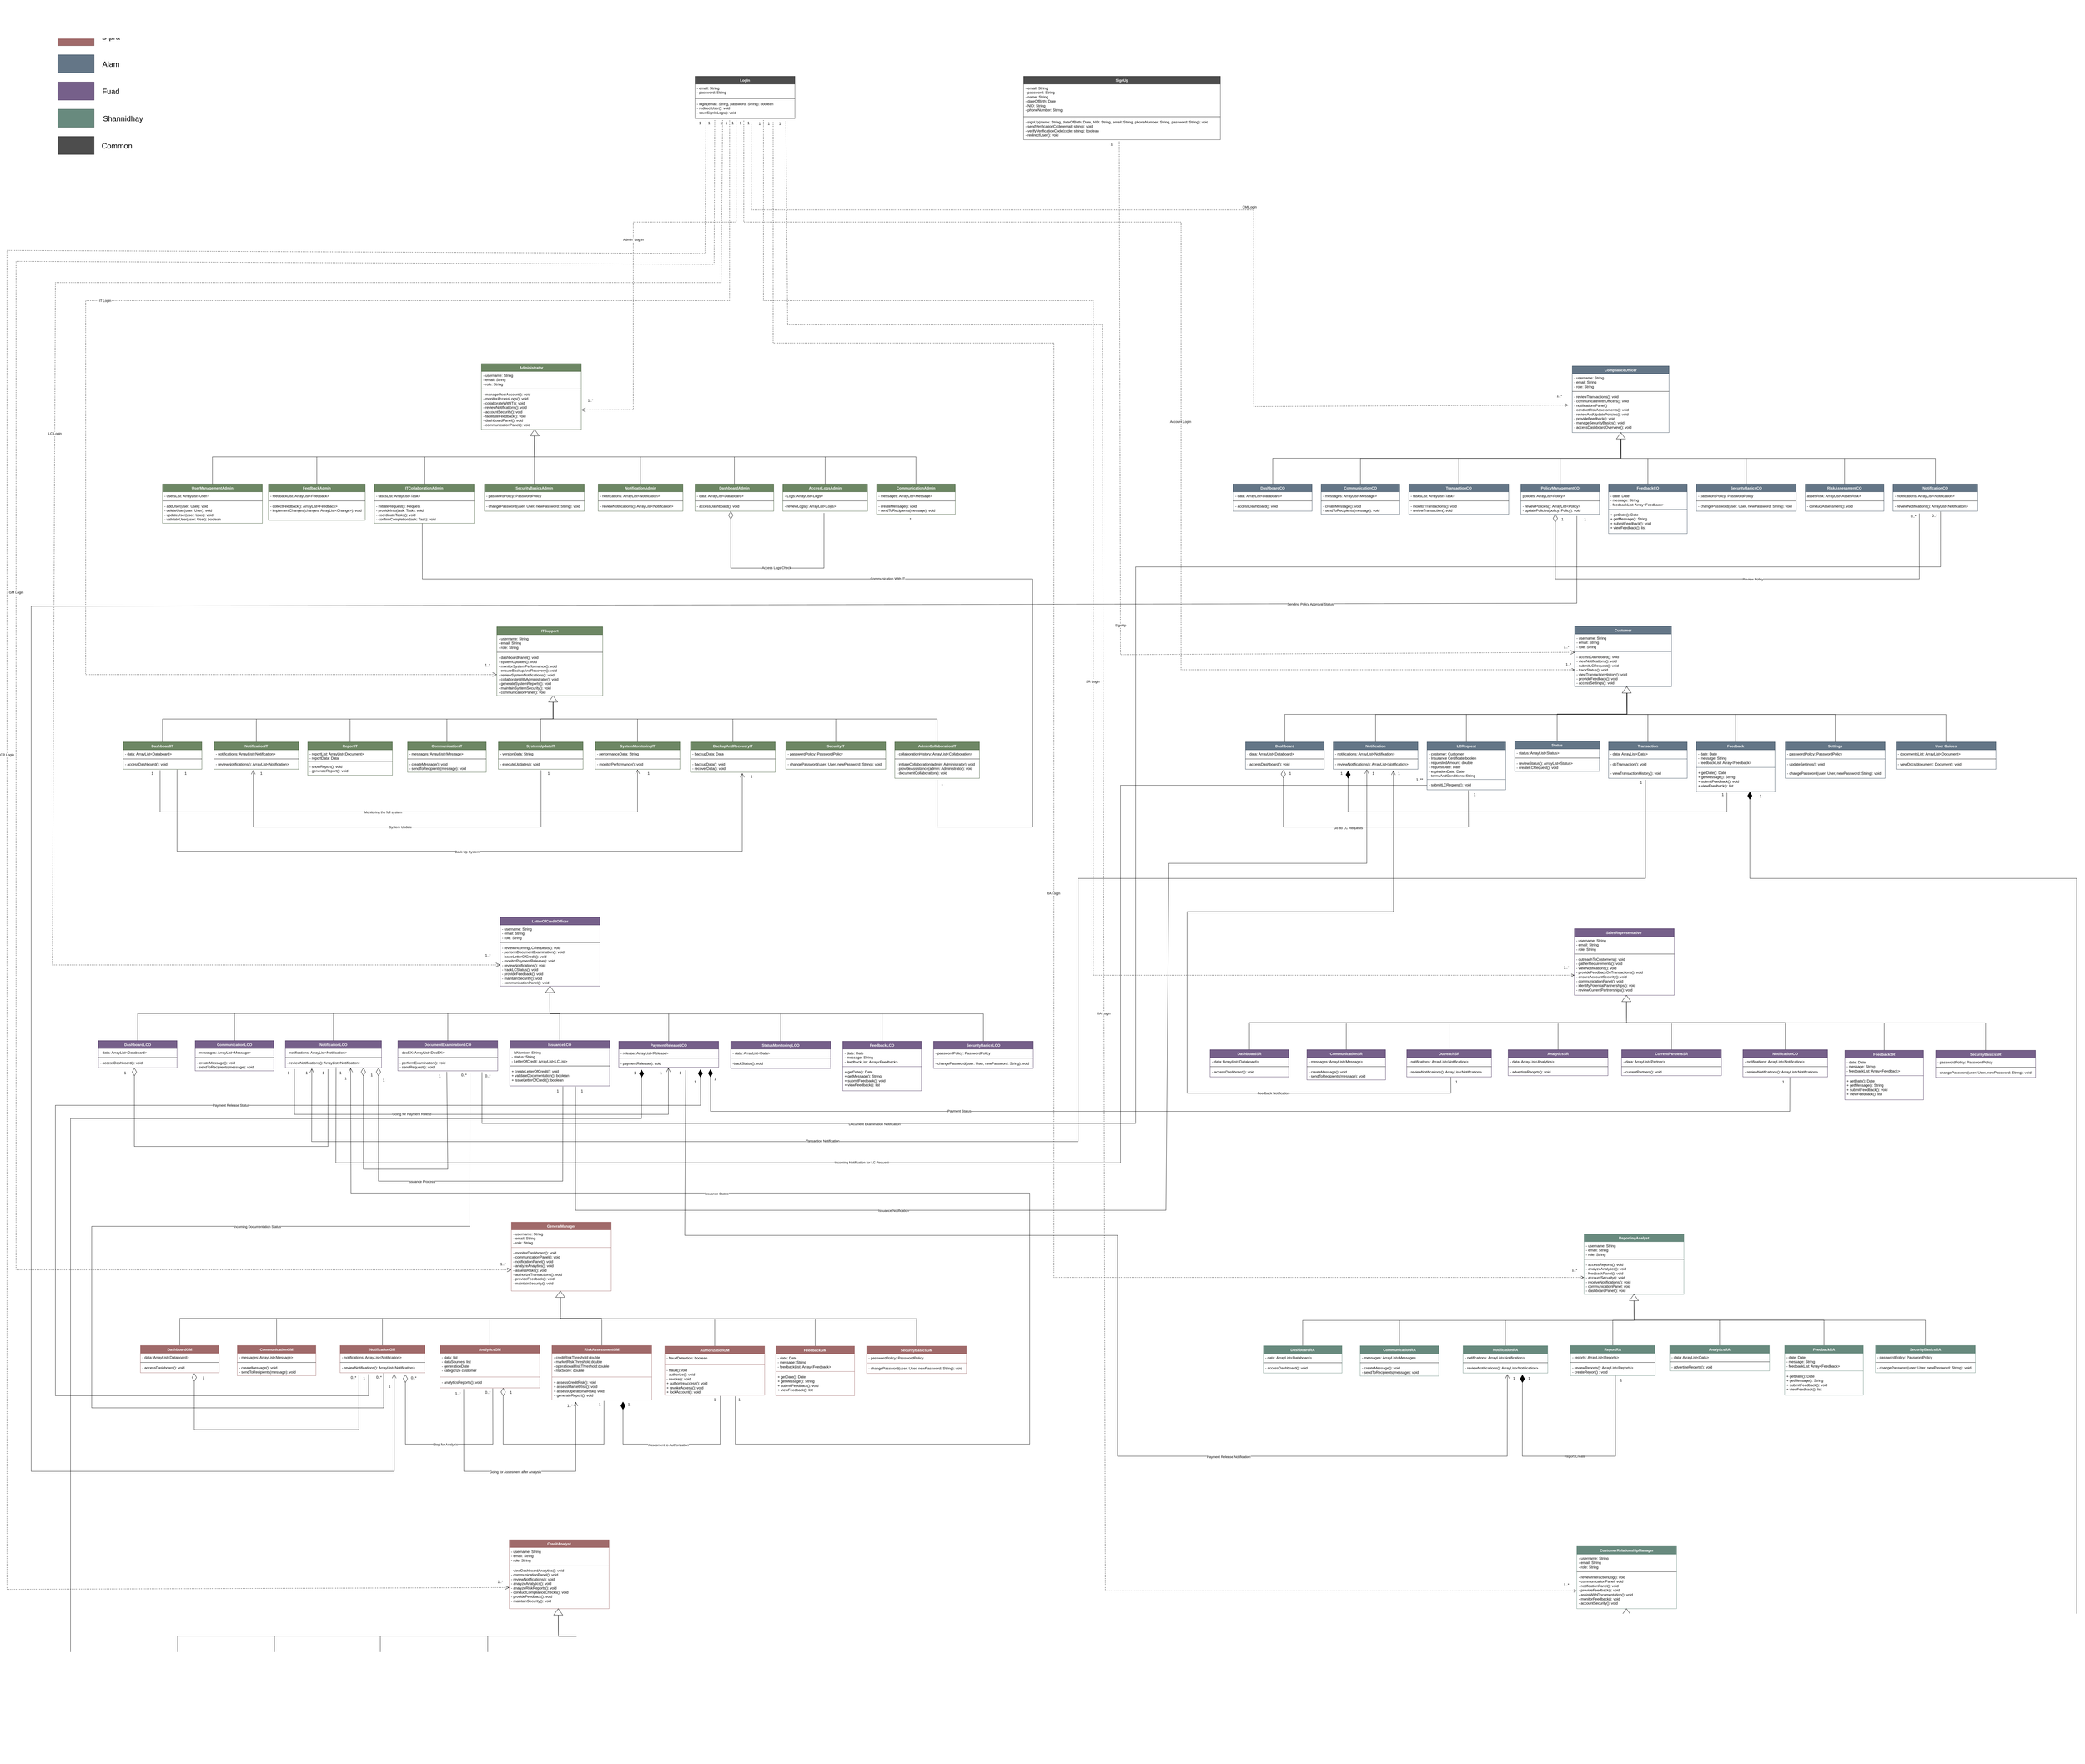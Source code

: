 <mxfile version="24.0.4" type="device">
  <diagram name="Page-1" id="Zh0PM0GL8pAqtXzr6B6U">
    <mxGraphModel dx="2849" dy="1994" grid="0" gridSize="10" guides="1" tooltips="1" connect="1" arrows="1" fold="1" page="0" pageScale="1" pageWidth="850" pageHeight="1100" background="none" math="0" shadow="0">
      <root>
        <mxCell id="0" />
        <mxCell id="1" parent="0" />
        <mxCell id="oIVtiIzMMFEscjlSHCYR-1" value="Administrator" style="swimlane;fontStyle=1;align=center;verticalAlign=top;childLayout=stackLayout;horizontal=1;startSize=26;horizontalStack=0;resizeParent=1;resizeParentMax=0;resizeLast=0;collapsible=1;marginBottom=0;whiteSpace=wrap;html=1;fillColor=#6d8764;strokeColor=#3A5431;fontColor=#ffffff;" parent="1" vertex="1">
          <mxGeometry x="1088" y="428" width="330" height="218" as="geometry" />
        </mxCell>
        <mxCell id="oIVtiIzMMFEscjlSHCYR-2" value="- username: String&lt;br&gt;- email: String&lt;br&gt;- role: String" style="text;align=left;verticalAlign=top;spacingLeft=4;spacingRight=4;overflow=hidden;rotatable=0;points=[[0,0.5],[1,0.5]];portConstraint=eastwest;whiteSpace=wrap;html=1;" parent="oIVtiIzMMFEscjlSHCYR-1" vertex="1">
          <mxGeometry y="26" width="330" height="54" as="geometry" />
        </mxCell>
        <mxCell id="oIVtiIzMMFEscjlSHCYR-3" value="" style="line;strokeWidth=1;align=left;verticalAlign=middle;spacingTop=-1;spacingLeft=3;spacingRight=3;rotatable=0;labelPosition=right;points=[];portConstraint=eastwest;" parent="oIVtiIzMMFEscjlSHCYR-1" vertex="1">
          <mxGeometry y="80" width="330" height="8" as="geometry" />
        </mxCell>
        <mxCell id="oIVtiIzMMFEscjlSHCYR-4" value="- manageUserAccount(): void&lt;div&gt;- monitorAccessLogs(): void&lt;br&gt;&lt;/div&gt;&lt;div&gt;- collaborateWithIT(): void&lt;br&gt;&lt;/div&gt;&lt;div&gt;- reviewNotifications(): void&lt;/div&gt;&lt;div&gt;- accountSecurity(): void&lt;/div&gt;&lt;div&gt;- facilitateFeedback(): void&lt;/div&gt;&lt;div&gt;- dashboardPanel(): void&lt;/div&gt;&lt;div&gt;- communicationPanel(): void&lt;/div&gt;" style="text;align=left;verticalAlign=top;spacingLeft=4;spacingRight=4;overflow=hidden;rotatable=0;points=[[0,0.5],[1,0.5]];portConstraint=eastwest;whiteSpace=wrap;html=1;" parent="oIVtiIzMMFEscjlSHCYR-1" vertex="1">
          <mxGeometry y="88" width="330" height="130" as="geometry" />
        </mxCell>
        <mxCell id="oIVtiIzMMFEscjlSHCYR-278" style="edgeStyle=orthogonalEdgeStyle;rounded=0;orthogonalLoop=1;jettySize=auto;html=1;exitX=0.5;exitY=0;exitDx=0;exitDy=0;" parent="1" source="oIVtiIzMMFEscjlSHCYR-5" edge="1">
          <mxGeometry relative="1" as="geometry">
            <mxPoint x="1264" y="646" as="targetPoint" />
          </mxGeometry>
        </mxCell>
        <mxCell id="oIVtiIzMMFEscjlSHCYR-5" value="UserManagementAdmin" style="swimlane;fontStyle=1;align=center;verticalAlign=top;childLayout=stackLayout;horizontal=1;startSize=26;horizontalStack=0;resizeParent=1;resizeParentMax=0;resizeLast=0;collapsible=1;marginBottom=0;whiteSpace=wrap;html=1;fillColor=#6d8764;strokeColor=#3A5431;fontColor=#ffffff;" parent="1" vertex="1">
          <mxGeometry x="34" y="826" width="330" height="130" as="geometry" />
        </mxCell>
        <mxCell id="oIVtiIzMMFEscjlSHCYR-6" value="- usersList: ArrayList&amp;lt;User&amp;gt;" style="text;align=left;verticalAlign=top;spacingLeft=4;spacingRight=4;overflow=hidden;rotatable=0;points=[[0,0.5],[1,0.5]];portConstraint=eastwest;whiteSpace=wrap;html=1;" parent="oIVtiIzMMFEscjlSHCYR-5" vertex="1">
          <mxGeometry y="26" width="330" height="26" as="geometry" />
        </mxCell>
        <mxCell id="oIVtiIzMMFEscjlSHCYR-7" value="" style="line;strokeWidth=1;align=left;verticalAlign=middle;spacingTop=-1;spacingLeft=3;spacingRight=3;rotatable=0;labelPosition=right;points=[];portConstraint=eastwest;" parent="oIVtiIzMMFEscjlSHCYR-5" vertex="1">
          <mxGeometry y="52" width="330" height="8" as="geometry" />
        </mxCell>
        <mxCell id="oIVtiIzMMFEscjlSHCYR-8" value="&lt;div&gt;- addUser(user: User): void&lt;br&gt;&lt;/div&gt;&lt;div&gt;- deleteUser(user: User): void&lt;/div&gt;&lt;div&gt;- updateUser(user: User): void&lt;/div&gt;&lt;div&gt;- validateUser(user: User): boolean&lt;/div&gt;" style="text;align=left;verticalAlign=top;spacingLeft=4;spacingRight=4;overflow=hidden;rotatable=0;points=[[0,0.5],[1,0.5]];portConstraint=eastwest;whiteSpace=wrap;html=1;" parent="oIVtiIzMMFEscjlSHCYR-5" vertex="1">
          <mxGeometry y="60" width="330" height="70" as="geometry" />
        </mxCell>
        <mxCell id="oIVtiIzMMFEscjlSHCYR-276" style="edgeStyle=orthogonalEdgeStyle;rounded=0;orthogonalLoop=1;jettySize=auto;html=1;exitX=0.5;exitY=0;exitDx=0;exitDy=0;" parent="1" source="oIVtiIzMMFEscjlSHCYR-9" edge="1">
          <mxGeometry relative="1" as="geometry">
            <mxPoint x="1264" y="646" as="targetPoint" />
          </mxGeometry>
        </mxCell>
        <mxCell id="oIVtiIzMMFEscjlSHCYR-9" value="ITCollaborationAdmin" style="swimlane;fontStyle=1;align=center;verticalAlign=top;childLayout=stackLayout;horizontal=1;startSize=26;horizontalStack=0;resizeParent=1;resizeParentMax=0;resizeLast=0;collapsible=1;marginBottom=0;whiteSpace=wrap;html=1;fillColor=#6d8764;strokeColor=#3A5431;fontColor=#ffffff;" parent="1" vertex="1">
          <mxGeometry x="734" y="826" width="330" height="130" as="geometry" />
        </mxCell>
        <mxCell id="oIVtiIzMMFEscjlSHCYR-10" value="- tasksList: ArrayList&amp;lt;Task&amp;gt;" style="text;align=left;verticalAlign=top;spacingLeft=4;spacingRight=4;overflow=hidden;rotatable=0;points=[[0,0.5],[1,0.5]];portConstraint=eastwest;whiteSpace=wrap;html=1;" parent="oIVtiIzMMFEscjlSHCYR-9" vertex="1">
          <mxGeometry y="26" width="330" height="26" as="geometry" />
        </mxCell>
        <mxCell id="oIVtiIzMMFEscjlSHCYR-11" value="" style="line;strokeWidth=1;align=left;verticalAlign=middle;spacingTop=-1;spacingLeft=3;spacingRight=3;rotatable=0;labelPosition=right;points=[];portConstraint=eastwest;" parent="oIVtiIzMMFEscjlSHCYR-9" vertex="1">
          <mxGeometry y="52" width="330" height="8" as="geometry" />
        </mxCell>
        <mxCell id="oIVtiIzMMFEscjlSHCYR-12" value="- initiateRequest(): Request&lt;div&gt;- provideInfo(task: Task): void&lt;br&gt;&lt;/div&gt;&lt;div&gt;- coordinateTasks(): void&lt;br&gt;&lt;/div&gt;&lt;div&gt;- confirmCompletion(task: Task): void&lt;br&gt;&lt;/div&gt;" style="text;align=left;verticalAlign=top;spacingLeft=4;spacingRight=4;overflow=hidden;rotatable=0;points=[[0,0.5],[1,0.5]];portConstraint=eastwest;whiteSpace=wrap;html=1;" parent="oIVtiIzMMFEscjlSHCYR-9" vertex="1">
          <mxGeometry y="60" width="330" height="70" as="geometry" />
        </mxCell>
        <mxCell id="oIVtiIzMMFEscjlSHCYR-13" value="SecurityBasicsAdmin" style="swimlane;fontStyle=1;align=center;verticalAlign=top;childLayout=stackLayout;horizontal=1;startSize=26;horizontalStack=0;resizeParent=1;resizeParentMax=0;resizeLast=0;collapsible=1;marginBottom=0;whiteSpace=wrap;html=1;fillColor=#6d8764;strokeColor=#3A5431;fontColor=#ffffff;" parent="1" vertex="1">
          <mxGeometry x="1098" y="826" width="330" height="90" as="geometry" />
        </mxCell>
        <mxCell id="oIVtiIzMMFEscjlSHCYR-14" value="- passwordPolicy: PasswordPolicy" style="text;align=left;verticalAlign=top;spacingLeft=4;spacingRight=4;overflow=hidden;rotatable=0;points=[[0,0.5],[1,0.5]];portConstraint=eastwest;whiteSpace=wrap;html=1;" parent="oIVtiIzMMFEscjlSHCYR-13" vertex="1">
          <mxGeometry y="26" width="330" height="26" as="geometry" />
        </mxCell>
        <mxCell id="oIVtiIzMMFEscjlSHCYR-15" value="" style="line;strokeWidth=1;align=left;verticalAlign=middle;spacingTop=-1;spacingLeft=3;spacingRight=3;rotatable=0;labelPosition=right;points=[];portConstraint=eastwest;" parent="oIVtiIzMMFEscjlSHCYR-13" vertex="1">
          <mxGeometry y="52" width="330" height="8" as="geometry" />
        </mxCell>
        <mxCell id="oIVtiIzMMFEscjlSHCYR-16" value="- changePassword(user: User, newPassword: String): void" style="text;align=left;verticalAlign=top;spacingLeft=4;spacingRight=4;overflow=hidden;rotatable=0;points=[[0,0.5],[1,0.5]];portConstraint=eastwest;whiteSpace=wrap;html=1;" parent="oIVtiIzMMFEscjlSHCYR-13" vertex="1">
          <mxGeometry y="60" width="330" height="30" as="geometry" />
        </mxCell>
        <mxCell id="oIVtiIzMMFEscjlSHCYR-277" style="edgeStyle=orthogonalEdgeStyle;rounded=0;orthogonalLoop=1;jettySize=auto;html=1;exitX=0.5;exitY=0;exitDx=0;exitDy=0;" parent="1" source="oIVtiIzMMFEscjlSHCYR-17" edge="1">
          <mxGeometry relative="1" as="geometry">
            <mxPoint x="1264" y="646" as="targetPoint" />
          </mxGeometry>
        </mxCell>
        <mxCell id="oIVtiIzMMFEscjlSHCYR-17" value="FeedbackAdmin" style="swimlane;fontStyle=1;align=center;verticalAlign=top;childLayout=stackLayout;horizontal=1;startSize=26;horizontalStack=0;resizeParent=1;resizeParentMax=0;resizeLast=0;collapsible=1;marginBottom=0;whiteSpace=wrap;html=1;fillColor=#6d8764;strokeColor=#3A5431;fontColor=#ffffff;" parent="1" vertex="1">
          <mxGeometry x="384" y="826" width="320" height="120" as="geometry" />
        </mxCell>
        <mxCell id="oIVtiIzMMFEscjlSHCYR-18" value="- feedbackList: ArrayList&amp;lt;Feedback&amp;gt;" style="text;align=left;verticalAlign=top;spacingLeft=4;spacingRight=4;overflow=hidden;rotatable=0;points=[[0,0.5],[1,0.5]];portConstraint=eastwest;whiteSpace=wrap;html=1;" parent="oIVtiIzMMFEscjlSHCYR-17" vertex="1">
          <mxGeometry y="26" width="320" height="26" as="geometry" />
        </mxCell>
        <mxCell id="oIVtiIzMMFEscjlSHCYR-19" value="" style="line;strokeWidth=1;align=left;verticalAlign=middle;spacingTop=-1;spacingLeft=3;spacingRight=3;rotatable=0;labelPosition=right;points=[];portConstraint=eastwest;" parent="oIVtiIzMMFEscjlSHCYR-17" vertex="1">
          <mxGeometry y="52" width="320" height="8" as="geometry" />
        </mxCell>
        <mxCell id="oIVtiIzMMFEscjlSHCYR-20" value="&lt;div&gt;- collectFeedback(): ArrayList&amp;lt;Feedback&amp;gt;&lt;/div&gt;&lt;div&gt;- implementChanges(changes: ArrayList&amp;lt;Change&amp;gt;): void&lt;br&gt;&lt;/div&gt;" style="text;align=left;verticalAlign=top;spacingLeft=4;spacingRight=4;overflow=hidden;rotatable=0;points=[[0,0.5],[1,0.5]];portConstraint=eastwest;whiteSpace=wrap;html=1;" parent="oIVtiIzMMFEscjlSHCYR-17" vertex="1">
          <mxGeometry y="60" width="320" height="60" as="geometry" />
        </mxCell>
        <mxCell id="oIVtiIzMMFEscjlSHCYR-25" value="ITSupport" style="swimlane;fontStyle=1;align=center;verticalAlign=top;childLayout=stackLayout;horizontal=1;startSize=26;horizontalStack=0;resizeParent=1;resizeParentMax=0;resizeLast=0;collapsible=1;marginBottom=0;whiteSpace=wrap;html=1;fillColor=#6d8764;strokeColor=#3A5431;fontColor=#ffffff;" parent="1" vertex="1">
          <mxGeometry x="1139" y="1298" width="350" height="228" as="geometry" />
        </mxCell>
        <mxCell id="oIVtiIzMMFEscjlSHCYR-26" value="- username: String&lt;br&gt;- email: String&lt;br&gt;- role: String" style="text;align=left;verticalAlign=top;spacingLeft=4;spacingRight=4;overflow=hidden;rotatable=0;points=[[0,0.5],[1,0.5]];portConstraint=eastwest;whiteSpace=wrap;html=1;" parent="oIVtiIzMMFEscjlSHCYR-25" vertex="1">
          <mxGeometry y="26" width="350" height="54" as="geometry" />
        </mxCell>
        <mxCell id="oIVtiIzMMFEscjlSHCYR-27" value="" style="line;strokeWidth=1;align=left;verticalAlign=middle;spacingTop=-1;spacingLeft=3;spacingRight=3;rotatable=0;labelPosition=right;points=[];portConstraint=eastwest;" parent="oIVtiIzMMFEscjlSHCYR-25" vertex="1">
          <mxGeometry y="80" width="350" height="8" as="geometry" />
        </mxCell>
        <mxCell id="oIVtiIzMMFEscjlSHCYR-28" value="- dashboardPanel(): void&lt;br&gt;- systemUpdates(): void&lt;br&gt;- monitorSystemPerformance(): void&lt;br&gt;- ensureBackupAndRecovery(): void&lt;br&gt;- reviewSystemNotifications(): void&lt;br&gt;- collaborateWithAdministrator(): void&lt;br&gt;- generateSystemReports(): void&lt;br&gt;- maintainSystemSecurity(): void&lt;br&gt;- communicationPanel(): void" style="text;align=left;verticalAlign=top;spacingLeft=4;spacingRight=4;overflow=hidden;rotatable=0;points=[[0,0.5],[1,0.5]];portConstraint=eastwest;whiteSpace=wrap;html=1;" parent="oIVtiIzMMFEscjlSHCYR-25" vertex="1">
          <mxGeometry y="88" width="350" height="140" as="geometry" />
        </mxCell>
        <mxCell id="oIVtiIzMMFEscjlSHCYR-281" style="edgeStyle=orthogonalEdgeStyle;rounded=0;orthogonalLoop=1;jettySize=auto;html=1;exitX=0.5;exitY=0;exitDx=0;exitDy=0;" parent="1" source="oIVtiIzMMFEscjlSHCYR-29" edge="1">
          <mxGeometry relative="1" as="geometry">
            <mxPoint x="1325" y="1526" as="targetPoint" />
          </mxGeometry>
        </mxCell>
        <mxCell id="oIVtiIzMMFEscjlSHCYR-29" value="ReportIT" style="swimlane;fontStyle=1;align=center;verticalAlign=top;childLayout=stackLayout;horizontal=1;startSize=26;horizontalStack=0;resizeParent=1;resizeParentMax=0;resizeLast=0;collapsible=1;marginBottom=0;whiteSpace=wrap;html=1;fillColor=#6d8764;strokeColor=#3A5431;fontColor=#ffffff;" parent="1" vertex="1">
          <mxGeometry x="514" y="1679" width="280" height="110" as="geometry" />
        </mxCell>
        <mxCell id="oIVtiIzMMFEscjlSHCYR-30" value="- reportList: ArrayList&amp;lt;Document&amp;gt;&lt;br&gt;- reportData: Data" style="text;align=left;verticalAlign=top;spacingLeft=4;spacingRight=4;overflow=hidden;rotatable=0;points=[[0,0.5],[1,0.5]];portConstraint=eastwest;whiteSpace=wrap;html=1;" parent="oIVtiIzMMFEscjlSHCYR-29" vertex="1">
          <mxGeometry y="26" width="280" height="34" as="geometry" />
        </mxCell>
        <mxCell id="oIVtiIzMMFEscjlSHCYR-31" value="" style="line;strokeWidth=1;align=left;verticalAlign=middle;spacingTop=-1;spacingLeft=3;spacingRight=3;rotatable=0;labelPosition=right;points=[];portConstraint=eastwest;" parent="oIVtiIzMMFEscjlSHCYR-29" vertex="1">
          <mxGeometry y="60" width="280" height="8" as="geometry" />
        </mxCell>
        <mxCell id="oIVtiIzMMFEscjlSHCYR-32" value="- showReport(): void&lt;br&gt;- generateReport(): void" style="text;align=left;verticalAlign=top;spacingLeft=4;spacingRight=4;overflow=hidden;rotatable=0;points=[[0,0.5],[1,0.5]];portConstraint=eastwest;whiteSpace=wrap;html=1;" parent="oIVtiIzMMFEscjlSHCYR-29" vertex="1">
          <mxGeometry y="68" width="280" height="42" as="geometry" />
        </mxCell>
        <mxCell id="oIVtiIzMMFEscjlSHCYR-284" style="edgeStyle=orthogonalEdgeStyle;rounded=0;orthogonalLoop=1;jettySize=auto;html=1;exitX=0.5;exitY=0;exitDx=0;exitDy=0;" parent="1" source="oIVtiIzMMFEscjlSHCYR-33" edge="1">
          <mxGeometry relative="1" as="geometry">
            <mxPoint x="1325" y="1526" as="targetPoint" />
          </mxGeometry>
        </mxCell>
        <mxCell id="oIVtiIzMMFEscjlSHCYR-33" value="SystemMonitoringIT" style="swimlane;fontStyle=1;align=center;verticalAlign=top;childLayout=stackLayout;horizontal=1;startSize=26;horizontalStack=0;resizeParent=1;resizeParentMax=0;resizeLast=0;collapsible=1;marginBottom=0;whiteSpace=wrap;html=1;fillColor=#6d8764;strokeColor=#3A5431;fontColor=#ffffff;" parent="1" vertex="1">
          <mxGeometry x="1464" y="1679" width="280" height="90" as="geometry" />
        </mxCell>
        <mxCell id="oIVtiIzMMFEscjlSHCYR-34" value="- performanceData: String" style="text;align=left;verticalAlign=top;spacingLeft=4;spacingRight=4;overflow=hidden;rotatable=0;points=[[0,0.5],[1,0.5]];portConstraint=eastwest;whiteSpace=wrap;html=1;" parent="oIVtiIzMMFEscjlSHCYR-33" vertex="1">
          <mxGeometry y="26" width="280" height="26" as="geometry" />
        </mxCell>
        <mxCell id="oIVtiIzMMFEscjlSHCYR-35" value="" style="line;strokeWidth=1;align=left;verticalAlign=middle;spacingTop=-1;spacingLeft=3;spacingRight=3;rotatable=0;labelPosition=right;points=[];portConstraint=eastwest;" parent="oIVtiIzMMFEscjlSHCYR-33" vertex="1">
          <mxGeometry y="52" width="280" height="8" as="geometry" />
        </mxCell>
        <mxCell id="oIVtiIzMMFEscjlSHCYR-36" value="- monitorPerformance(): void" style="text;align=left;verticalAlign=top;spacingLeft=4;spacingRight=4;overflow=hidden;rotatable=0;points=[[0,0.5],[1,0.5]];portConstraint=eastwest;whiteSpace=wrap;html=1;" parent="oIVtiIzMMFEscjlSHCYR-33" vertex="1">
          <mxGeometry y="60" width="280" height="30" as="geometry" />
        </mxCell>
        <mxCell id="oIVtiIzMMFEscjlSHCYR-285" style="edgeStyle=orthogonalEdgeStyle;rounded=0;orthogonalLoop=1;jettySize=auto;html=1;exitX=0.5;exitY=0;exitDx=0;exitDy=0;" parent="1" source="oIVtiIzMMFEscjlSHCYR-37" edge="1">
          <mxGeometry relative="1" as="geometry">
            <mxPoint x="1325" y="1526" as="targetPoint" />
          </mxGeometry>
        </mxCell>
        <mxCell id="oIVtiIzMMFEscjlSHCYR-37" value="BackupAndRecoveryIT" style="swimlane;fontStyle=1;align=center;verticalAlign=top;childLayout=stackLayout;horizontal=1;startSize=26;horizontalStack=0;resizeParent=1;resizeParentMax=0;resizeLast=0;collapsible=1;marginBottom=0;whiteSpace=wrap;html=1;fillColor=#6d8764;strokeColor=#3A5431;fontColor=#ffffff;" parent="1" vertex="1">
          <mxGeometry x="1779" y="1679" width="280" height="100" as="geometry" />
        </mxCell>
        <mxCell id="oIVtiIzMMFEscjlSHCYR-38" value="- backupData: Data" style="text;align=left;verticalAlign=top;spacingLeft=4;spacingRight=4;overflow=hidden;rotatable=0;points=[[0,0.5],[1,0.5]];portConstraint=eastwest;whiteSpace=wrap;html=1;" parent="oIVtiIzMMFEscjlSHCYR-37" vertex="1">
          <mxGeometry y="26" width="280" height="26" as="geometry" />
        </mxCell>
        <mxCell id="oIVtiIzMMFEscjlSHCYR-39" value="" style="line;strokeWidth=1;align=left;verticalAlign=middle;spacingTop=-1;spacingLeft=3;spacingRight=3;rotatable=0;labelPosition=right;points=[];portConstraint=eastwest;" parent="oIVtiIzMMFEscjlSHCYR-37" vertex="1">
          <mxGeometry y="52" width="280" height="8" as="geometry" />
        </mxCell>
        <mxCell id="oIVtiIzMMFEscjlSHCYR-40" value="- backupData(): void&lt;br&gt;- recoverData(): void" style="text;align=left;verticalAlign=top;spacingLeft=4;spacingRight=4;overflow=hidden;rotatable=0;points=[[0,0.5],[1,0.5]];portConstraint=eastwest;whiteSpace=wrap;html=1;" parent="oIVtiIzMMFEscjlSHCYR-37" vertex="1">
          <mxGeometry y="60" width="280" height="40" as="geometry" />
        </mxCell>
        <mxCell id="oIVtiIzMMFEscjlSHCYR-287" style="edgeStyle=orthogonalEdgeStyle;rounded=0;orthogonalLoop=1;jettySize=auto;html=1;exitX=0.5;exitY=0;exitDx=0;exitDy=0;" parent="1" source="oIVtiIzMMFEscjlSHCYR-41" edge="1">
          <mxGeometry relative="1" as="geometry">
            <mxPoint x="1325" y="1526" as="targetPoint" />
          </mxGeometry>
        </mxCell>
        <mxCell id="oIVtiIzMMFEscjlSHCYR-41" value="AdminCollaborationIT" style="swimlane;fontStyle=1;align=center;verticalAlign=top;childLayout=stackLayout;horizontal=1;startSize=26;horizontalStack=0;resizeParent=1;resizeParentMax=0;resizeLast=0;collapsible=1;marginBottom=0;whiteSpace=wrap;html=1;fillColor=#6d8764;strokeColor=#3A5431;fontColor=#ffffff;" parent="1" vertex="1">
          <mxGeometry x="2454" y="1679" width="280" height="120" as="geometry" />
        </mxCell>
        <mxCell id="oIVtiIzMMFEscjlSHCYR-42" value="- collaborationHistory: ArrayList&amp;lt;Collaboration&amp;gt;" style="text;align=left;verticalAlign=top;spacingLeft=4;spacingRight=4;overflow=hidden;rotatable=0;points=[[0,0.5],[1,0.5]];portConstraint=eastwest;whiteSpace=wrap;html=1;" parent="oIVtiIzMMFEscjlSHCYR-41" vertex="1">
          <mxGeometry y="26" width="280" height="26" as="geometry" />
        </mxCell>
        <mxCell id="oIVtiIzMMFEscjlSHCYR-43" value="" style="line;strokeWidth=1;align=left;verticalAlign=middle;spacingTop=-1;spacingLeft=3;spacingRight=3;rotatable=0;labelPosition=right;points=[];portConstraint=eastwest;" parent="oIVtiIzMMFEscjlSHCYR-41" vertex="1">
          <mxGeometry y="52" width="280" height="8" as="geometry" />
        </mxCell>
        <mxCell id="oIVtiIzMMFEscjlSHCYR-44" value="- initiateCollaboration(admin: Administrator): void&lt;br&gt;- provideAssistance(admin: Administrator): void&lt;br&gt;- documentCollaboration(): void" style="text;align=left;verticalAlign=top;spacingLeft=4;spacingRight=4;overflow=hidden;rotatable=0;points=[[0,0.5],[1,0.5]];portConstraint=eastwest;whiteSpace=wrap;html=1;" parent="oIVtiIzMMFEscjlSHCYR-41" vertex="1">
          <mxGeometry y="60" width="280" height="60" as="geometry" />
        </mxCell>
        <mxCell id="oIVtiIzMMFEscjlSHCYR-49" value="SystemUpdateIT" style="swimlane;fontStyle=1;align=center;verticalAlign=top;childLayout=stackLayout;horizontal=1;startSize=26;horizontalStack=0;resizeParent=1;resizeParentMax=0;resizeLast=0;collapsible=1;marginBottom=0;whiteSpace=wrap;html=1;fillColor=#6d8764;strokeColor=#3A5431;fontColor=#ffffff;" parent="1" vertex="1">
          <mxGeometry x="1144" y="1679" width="280" height="90" as="geometry" />
        </mxCell>
        <mxCell id="oIVtiIzMMFEscjlSHCYR-50" value="&lt;span style=&quot;color: rgb(0, 0, 0); font-family: Helvetica; font-size: 12px; font-style: normal; font-variant-ligatures: normal; font-variant-caps: normal; font-weight: 400; letter-spacing: normal; orphans: 2; text-align: left; text-indent: 0px; text-transform: none; widows: 2; word-spacing: 0px; -webkit-text-stroke-width: 0px; background-color: rgb(251, 251, 251); text-decoration-thickness: initial; text-decoration-style: initial; text-decoration-color: initial; float: none; display: inline !important;&quot;&gt;- versionData: String&lt;/span&gt;" style="text;align=left;verticalAlign=top;spacingLeft=4;spacingRight=4;overflow=hidden;rotatable=0;points=[[0,0.5],[1,0.5]];portConstraint=eastwest;whiteSpace=wrap;html=1;" parent="oIVtiIzMMFEscjlSHCYR-49" vertex="1">
          <mxGeometry y="26" width="280" height="26" as="geometry" />
        </mxCell>
        <mxCell id="oIVtiIzMMFEscjlSHCYR-51" value="" style="line;strokeWidth=1;align=left;verticalAlign=middle;spacingTop=-1;spacingLeft=3;spacingRight=3;rotatable=0;labelPosition=right;points=[];portConstraint=eastwest;" parent="oIVtiIzMMFEscjlSHCYR-49" vertex="1">
          <mxGeometry y="52" width="280" height="8" as="geometry" />
        </mxCell>
        <mxCell id="oIVtiIzMMFEscjlSHCYR-52" value="- executeUpdates(): void" style="text;align=left;verticalAlign=top;spacingLeft=4;spacingRight=4;overflow=hidden;rotatable=0;points=[[0,0.5],[1,0.5]];portConstraint=eastwest;whiteSpace=wrap;html=1;" parent="oIVtiIzMMFEscjlSHCYR-49" vertex="1">
          <mxGeometry y="60" width="280" height="30" as="geometry" />
        </mxCell>
        <mxCell id="oIVtiIzMMFEscjlSHCYR-366" style="edgeStyle=orthogonalEdgeStyle;rounded=0;orthogonalLoop=1;jettySize=auto;html=1;exitX=0.5;exitY=0;exitDx=0;exitDy=0;" parent="1" source="oIVtiIzMMFEscjlSHCYR-57" edge="1">
          <mxGeometry relative="1" as="geometry">
            <mxPoint x="1314" y="2486" as="targetPoint" />
          </mxGeometry>
        </mxCell>
        <mxCell id="oIVtiIzMMFEscjlSHCYR-57" value="IssuanceLCO" style="swimlane;fontStyle=1;align=center;verticalAlign=top;childLayout=stackLayout;horizontal=1;startSize=26;horizontalStack=0;resizeParent=1;resizeParentMax=0;resizeLast=0;collapsible=1;marginBottom=0;whiteSpace=wrap;html=1;fillColor=#76608a;fontColor=#ffffff;strokeColor=#432D57;" parent="1" vertex="1">
          <mxGeometry x="1182" y="2666" width="330" height="150" as="geometry" />
        </mxCell>
        <mxCell id="DLY_MGxxoEjsQqz3CBIQ-27" value="- lcNumber: String&lt;br&gt;- status: String&lt;br&gt;- LetterOfCredit: ArrayList&amp;lt;LCList&amp;gt;" style="text;align=left;verticalAlign=top;spacingLeft=4;spacingRight=4;overflow=hidden;rotatable=0;points=[[0,0.5],[1,0.5]];portConstraint=eastwest;whiteSpace=wrap;html=1;" parent="oIVtiIzMMFEscjlSHCYR-57" vertex="1">
          <mxGeometry y="26" width="330" height="54" as="geometry" />
        </mxCell>
        <mxCell id="oIVtiIzMMFEscjlSHCYR-58" value="" style="line;strokeWidth=1;align=left;verticalAlign=middle;spacingTop=-1;spacingLeft=3;spacingRight=3;rotatable=0;labelPosition=right;points=[];portConstraint=eastwest;" parent="oIVtiIzMMFEscjlSHCYR-57" vertex="1">
          <mxGeometry y="80" width="330" height="8" as="geometry" />
        </mxCell>
        <mxCell id="oIVtiIzMMFEscjlSHCYR-59" value="+ createLetterOfCredit(): void &lt;br/&gt;+ validateDocumentation(): boolean &lt;br/&gt;+ issueLetterOfCredit(): boolean" style="text;align=left;verticalAlign=top;spacingLeft=4;spacingRight=4;overflow=hidden;rotatable=0;points=[[0,0.5],[1,0.5]];portConstraint=eastwest;whiteSpace=wrap;html=1;" parent="oIVtiIzMMFEscjlSHCYR-57" vertex="1">
          <mxGeometry y="88" width="330" height="62" as="geometry" />
        </mxCell>
        <mxCell id="oIVtiIzMMFEscjlSHCYR-368" style="edgeStyle=orthogonalEdgeStyle;rounded=0;orthogonalLoop=1;jettySize=auto;html=1;exitX=0.5;exitY=0;exitDx=0;exitDy=0;" parent="1" source="oIVtiIzMMFEscjlSHCYR-64" edge="1">
          <mxGeometry relative="1" as="geometry">
            <mxPoint x="1314" y="2486" as="targetPoint" />
          </mxGeometry>
        </mxCell>
        <mxCell id="oIVtiIzMMFEscjlSHCYR-64" value="StatusMonitoringLCO" style="swimlane;fontStyle=1;align=center;verticalAlign=top;childLayout=stackLayout;horizontal=1;startSize=26;horizontalStack=0;resizeParent=1;resizeParentMax=0;resizeLast=0;collapsible=1;marginBottom=0;whiteSpace=wrap;html=1;fillColor=#76608a;fontColor=#ffffff;strokeColor=#432D57;" parent="1" vertex="1">
          <mxGeometry x="1912" y="2668" width="330" height="90" as="geometry" />
        </mxCell>
        <mxCell id="DLY_MGxxoEjsQqz3CBIQ-29" value="- data: ArrayList&amp;lt;Data&amp;gt;" style="text;align=left;verticalAlign=top;spacingLeft=4;spacingRight=4;overflow=hidden;rotatable=0;points=[[0,0.5],[1,0.5]];portConstraint=eastwest;whiteSpace=wrap;html=1;" parent="oIVtiIzMMFEscjlSHCYR-64" vertex="1">
          <mxGeometry y="26" width="330" height="26" as="geometry" />
        </mxCell>
        <mxCell id="oIVtiIzMMFEscjlSHCYR-65" value="" style="line;strokeWidth=1;align=left;verticalAlign=middle;spacingTop=-1;spacingLeft=3;spacingRight=3;rotatable=0;labelPosition=right;points=[];portConstraint=eastwest;" parent="oIVtiIzMMFEscjlSHCYR-64" vertex="1">
          <mxGeometry y="52" width="330" height="8" as="geometry" />
        </mxCell>
        <mxCell id="oIVtiIzMMFEscjlSHCYR-66" value="-trackStatus(): void" style="text;align=left;verticalAlign=top;spacingLeft=4;spacingRight=4;overflow=hidden;rotatable=0;points=[[0,0.5],[1,0.5]];portConstraint=eastwest;whiteSpace=wrap;html=1;" parent="oIVtiIzMMFEscjlSHCYR-64" vertex="1">
          <mxGeometry y="60" width="330" height="30" as="geometry" />
        </mxCell>
        <mxCell id="oIVtiIzMMFEscjlSHCYR-70" value="SalesRepresentative&amp;nbsp;" style="swimlane;fontStyle=1;align=center;verticalAlign=top;childLayout=stackLayout;horizontal=1;startSize=26;horizontalStack=0;resizeParent=1;resizeParentMax=0;resizeLast=0;collapsible=1;marginBottom=0;whiteSpace=wrap;html=1;fillColor=#76608a;fontColor=#ffffff;strokeColor=#432D57;" parent="1" vertex="1">
          <mxGeometry x="4700" y="2296" width="330" height="220" as="geometry" />
        </mxCell>
        <mxCell id="oIVtiIzMMFEscjlSHCYR-71" value="- username: String&lt;br&gt;- email: String&lt;br&gt;- role: String" style="text;align=left;verticalAlign=top;spacingLeft=4;spacingRight=4;overflow=hidden;rotatable=0;points=[[0,0.5],[1,0.5]];portConstraint=eastwest;whiteSpace=wrap;html=1;" parent="oIVtiIzMMFEscjlSHCYR-70" vertex="1">
          <mxGeometry y="26" width="330" height="54" as="geometry" />
        </mxCell>
        <mxCell id="oIVtiIzMMFEscjlSHCYR-72" value="" style="line;strokeWidth=1;align=left;verticalAlign=middle;spacingTop=-1;spacingLeft=3;spacingRight=3;rotatable=0;labelPosition=right;points=[];portConstraint=eastwest;" parent="oIVtiIzMMFEscjlSHCYR-70" vertex="1">
          <mxGeometry y="80" width="330" height="8" as="geometry" />
        </mxCell>
        <mxCell id="oIVtiIzMMFEscjlSHCYR-73" value="- outreachToCustomers(): void&lt;br&gt;- gatherRequirements(): void&lt;br&gt;- viewNotifications(): void&lt;br&gt;- provideFeedbackOnTransactions(): void&lt;br&gt;- ensureAccountSecurity(): void&lt;br&gt;- communicationPanel(): void&lt;br&gt;- identifyPotentialPartnerships(): void&lt;br&gt;- reviewCurrentPartnerships(): void" style="text;align=left;verticalAlign=top;spacingLeft=4;spacingRight=4;overflow=hidden;rotatable=0;points=[[0,0.5],[1,0.5]];portConstraint=eastwest;whiteSpace=wrap;html=1;" parent="oIVtiIzMMFEscjlSHCYR-70" vertex="1">
          <mxGeometry y="88" width="330" height="132" as="geometry" />
        </mxCell>
        <mxCell id="oIVtiIzMMFEscjlSHCYR-74" value="AnalyticsSR" style="swimlane;fontStyle=1;align=center;verticalAlign=top;childLayout=stackLayout;horizontal=1;startSize=26;horizontalStack=0;resizeParent=1;resizeParentMax=0;resizeLast=0;collapsible=1;marginBottom=0;whiteSpace=wrap;html=1;fillColor=#76608a;fontColor=#ffffff;strokeColor=#432D57;" parent="1" vertex="1">
          <mxGeometry x="4481" y="2696" width="330" height="86" as="geometry" />
        </mxCell>
        <mxCell id="DLY_MGxxoEjsQqz3CBIQ-4" value="- data: ArrayList&amp;lt;Analytics&amp;gt;" style="text;align=left;verticalAlign=top;spacingLeft=4;spacingRight=4;overflow=hidden;rotatable=0;points=[[0,0.5],[1,0.5]];portConstraint=eastwest;whiteSpace=wrap;html=1;" parent="oIVtiIzMMFEscjlSHCYR-74" vertex="1">
          <mxGeometry y="26" width="330" height="26" as="geometry" />
        </mxCell>
        <mxCell id="oIVtiIzMMFEscjlSHCYR-75" value="" style="line;strokeWidth=1;align=left;verticalAlign=middle;spacingTop=-1;spacingLeft=3;spacingRight=3;rotatable=0;labelPosition=right;points=[];portConstraint=eastwest;" parent="oIVtiIzMMFEscjlSHCYR-74" vertex="1">
          <mxGeometry y="52" width="330" height="8" as="geometry" />
        </mxCell>
        <mxCell id="oIVtiIzMMFEscjlSHCYR-76" value="- advertiseReoprts(): void" style="text;align=left;verticalAlign=top;spacingLeft=4;spacingRight=4;overflow=hidden;rotatable=0;points=[[0,0.5],[1,0.5]];portConstraint=eastwest;whiteSpace=wrap;html=1;" parent="oIVtiIzMMFEscjlSHCYR-74" vertex="1">
          <mxGeometry y="60" width="330" height="26" as="geometry" />
        </mxCell>
        <mxCell id="oIVtiIzMMFEscjlSHCYR-77" value="ComplianceOfficer" style="swimlane;fontStyle=1;align=center;verticalAlign=top;childLayout=stackLayout;horizontal=1;startSize=26;horizontalStack=0;resizeParent=1;resizeParentMax=0;resizeLast=0;collapsible=1;marginBottom=0;whiteSpace=wrap;html=1;gradientDirection=north;fillColor=#647687;fontColor=#ffffff;strokeColor=#314354;" parent="1" vertex="1">
          <mxGeometry x="4693" y="436" width="320" height="220" as="geometry" />
        </mxCell>
        <mxCell id="oIVtiIzMMFEscjlSHCYR-78" value="- username: String&lt;br&gt;- email: String&lt;br&gt;- role: String" style="text;align=left;verticalAlign=top;spacingLeft=4;spacingRight=4;overflow=hidden;rotatable=0;points=[[0,0.5],[1,0.5]];portConstraint=eastwest;whiteSpace=wrap;html=1;gradientDirection=north;" parent="oIVtiIzMMFEscjlSHCYR-77" vertex="1">
          <mxGeometry y="26" width="320" height="54" as="geometry" />
        </mxCell>
        <mxCell id="oIVtiIzMMFEscjlSHCYR-79" value="" style="line;strokeWidth=1;align=left;verticalAlign=middle;spacingTop=-1;spacingLeft=3;spacingRight=3;rotatable=0;labelPosition=right;points=[];portConstraint=eastwest;gradientDirection=north;" parent="oIVtiIzMMFEscjlSHCYR-77" vertex="1">
          <mxGeometry y="80" width="320" height="8" as="geometry" />
        </mxCell>
        <mxCell id="oIVtiIzMMFEscjlSHCYR-80" value="- reviewTransactions(): void&lt;br&gt;- communicateWithOfficers(): void&lt;br&gt;- notificationsPanel()&lt;br&gt;- conductRiskAssessments(): void&lt;br&gt;- reviewAndUpdatePolicies(): void&lt;br&gt;- provideFeedback(): void&lt;br&gt;- manageSecurityBasics(): void&lt;br&gt;- accessDashboardOverview(): void" style="text;align=left;verticalAlign=top;spacingLeft=4;spacingRight=4;overflow=hidden;rotatable=0;points=[[0,0.5],[1,0.5]];portConstraint=eastwest;whiteSpace=wrap;html=1;gradientDirection=north;" parent="oIVtiIzMMFEscjlSHCYR-77" vertex="1">
          <mxGeometry y="88" width="320" height="132" as="geometry" />
        </mxCell>
        <mxCell id="oIVtiIzMMFEscjlSHCYR-261" style="edgeStyle=orthogonalEdgeStyle;rounded=0;orthogonalLoop=1;jettySize=auto;html=1;exitX=0.5;exitY=0;exitDx=0;exitDy=0;" parent="1" source="oIVtiIzMMFEscjlSHCYR-85" edge="1">
          <mxGeometry relative="1" as="geometry">
            <mxPoint x="4853" y="656" as="targetPoint" />
          </mxGeometry>
        </mxCell>
        <mxCell id="oIVtiIzMMFEscjlSHCYR-85" value="RiskAssessmentCO" style="swimlane;fontStyle=1;align=center;verticalAlign=top;childLayout=stackLayout;horizontal=1;startSize=26;horizontalStack=0;resizeParent=1;resizeParentMax=0;resizeLast=0;collapsible=1;marginBottom=0;whiteSpace=wrap;html=1;gradientDirection=north;fillColor=#647687;fontColor=#ffffff;strokeColor=#314354;" parent="1" vertex="1">
          <mxGeometry x="5463" y="826" width="260" height="90" as="geometry" />
        </mxCell>
        <mxCell id="DLY_MGxxoEjsQqz3CBIQ-25" value="assesRisk: ArrayList&amp;lt;AssesRisk&amp;gt;" style="text;align=left;verticalAlign=top;spacingLeft=4;spacingRight=4;overflow=hidden;rotatable=0;points=[[0,0.5],[1,0.5]];portConstraint=eastwest;whiteSpace=wrap;html=1;gradientDirection=north;" parent="oIVtiIzMMFEscjlSHCYR-85" vertex="1">
          <mxGeometry y="26" width="260" height="26" as="geometry" />
        </mxCell>
        <mxCell id="oIVtiIzMMFEscjlSHCYR-86" value="" style="line;strokeWidth=1;align=left;verticalAlign=middle;spacingTop=-1;spacingLeft=3;spacingRight=3;rotatable=0;labelPosition=right;points=[];portConstraint=eastwest;gradientDirection=north;" parent="oIVtiIzMMFEscjlSHCYR-85" vertex="1">
          <mxGeometry y="52" width="260" height="8" as="geometry" />
        </mxCell>
        <mxCell id="oIVtiIzMMFEscjlSHCYR-87" value="- conductAssessment(): void" style="text;align=left;verticalAlign=top;spacingLeft=4;spacingRight=4;overflow=hidden;rotatable=0;points=[[0,0.5],[1,0.5]];portConstraint=eastwest;whiteSpace=wrap;html=1;gradientDirection=north;" parent="oIVtiIzMMFEscjlSHCYR-85" vertex="1">
          <mxGeometry y="60" width="260" height="30" as="geometry" />
        </mxCell>
        <mxCell id="oIVtiIzMMFEscjlSHCYR-258" style="edgeStyle=orthogonalEdgeStyle;rounded=0;orthogonalLoop=1;jettySize=auto;html=1;exitX=0.5;exitY=0;exitDx=0;exitDy=0;" parent="1" source="oIVtiIzMMFEscjlSHCYR-88" edge="1">
          <mxGeometry relative="1" as="geometry">
            <mxPoint x="4853" y="656" as="targetPoint" />
          </mxGeometry>
        </mxCell>
        <mxCell id="oIVtiIzMMFEscjlSHCYR-88" value="PolicyManagementCO" style="swimlane;fontStyle=1;align=center;verticalAlign=top;childLayout=stackLayout;horizontal=1;startSize=26;horizontalStack=0;resizeParent=1;resizeParentMax=0;resizeLast=0;collapsible=1;marginBottom=0;whiteSpace=wrap;html=1;gradientDirection=north;fillColor=#647687;fontColor=#ffffff;strokeColor=#314354;" parent="1" vertex="1">
          <mxGeometry x="4523" y="826" width="260" height="100" as="geometry" />
        </mxCell>
        <mxCell id="oIVtiIzMMFEscjlSHCYR-89" value="policies: ArrayList&amp;lt;Policy&amp;gt;" style="text;align=left;verticalAlign=top;spacingLeft=4;spacingRight=4;overflow=hidden;rotatable=0;points=[[0,0.5],[1,0.5]];portConstraint=eastwest;whiteSpace=wrap;html=1;gradientDirection=north;" parent="oIVtiIzMMFEscjlSHCYR-88" vertex="1">
          <mxGeometry y="26" width="260" height="26" as="geometry" />
        </mxCell>
        <mxCell id="oIVtiIzMMFEscjlSHCYR-90" value="" style="line;strokeWidth=1;align=left;verticalAlign=middle;spacingTop=-1;spacingLeft=3;spacingRight=3;rotatable=0;labelPosition=right;points=[];portConstraint=eastwest;gradientDirection=north;" parent="oIVtiIzMMFEscjlSHCYR-88" vertex="1">
          <mxGeometry y="52" width="260" height="8" as="geometry" />
        </mxCell>
        <mxCell id="oIVtiIzMMFEscjlSHCYR-91" value="- reviewPolicies(): ArrayList&amp;lt;Policy&amp;gt;&lt;div&gt;- updatePolicies(policy: Policy): void&lt;br&gt;&lt;/div&gt;" style="text;align=left;verticalAlign=top;spacingLeft=4;spacingRight=4;overflow=hidden;rotatable=0;points=[[0,0.5],[1,0.5]];portConstraint=eastwest;whiteSpace=wrap;html=1;gradientDirection=north;" parent="oIVtiIzMMFEscjlSHCYR-88" vertex="1">
          <mxGeometry y="60" width="260" height="40" as="geometry" />
        </mxCell>
        <mxCell id="oIVtiIzMMFEscjlSHCYR-92" value="DashboardCO" style="swimlane;fontStyle=1;align=center;verticalAlign=top;childLayout=stackLayout;horizontal=1;startSize=26;horizontalStack=0;resizeParent=1;resizeParentMax=0;resizeLast=0;collapsible=1;marginBottom=0;whiteSpace=wrap;html=1;gradientDirection=north;fillColor=#647687;fontColor=#ffffff;strokeColor=#314354;" parent="1" vertex="1">
          <mxGeometry x="3573" y="826" width="260" height="90" as="geometry" />
        </mxCell>
        <mxCell id="DLY_MGxxoEjsQqz3CBIQ-19" value="- data: ArrayList&amp;lt;Databoard&amp;gt;" style="text;align=left;verticalAlign=top;spacingLeft=4;spacingRight=4;overflow=hidden;rotatable=0;points=[[0,0.5],[1,0.5]];portConstraint=eastwest;whiteSpace=wrap;html=1;" parent="oIVtiIzMMFEscjlSHCYR-92" vertex="1">
          <mxGeometry y="26" width="260" height="26" as="geometry" />
        </mxCell>
        <mxCell id="oIVtiIzMMFEscjlSHCYR-93" value="" style="line;strokeWidth=1;align=left;verticalAlign=middle;spacingTop=-1;spacingLeft=3;spacingRight=3;rotatable=0;labelPosition=right;points=[];portConstraint=eastwest;gradientDirection=north;" parent="oIVtiIzMMFEscjlSHCYR-92" vertex="1">
          <mxGeometry y="52" width="260" height="8" as="geometry" />
        </mxCell>
        <mxCell id="oIVtiIzMMFEscjlSHCYR-94" value="- accessDashboard(): void" style="text;align=left;verticalAlign=top;spacingLeft=4;spacingRight=4;overflow=hidden;rotatable=0;points=[[0,0.5],[1,0.5]];portConstraint=eastwest;whiteSpace=wrap;html=1;gradientDirection=north;" parent="oIVtiIzMMFEscjlSHCYR-92" vertex="1">
          <mxGeometry y="60" width="260" height="30" as="geometry" />
        </mxCell>
        <mxCell id="oIVtiIzMMFEscjlSHCYR-98" value="Customer" style="swimlane;fontStyle=1;align=center;verticalAlign=top;childLayout=stackLayout;horizontal=1;startSize=26;horizontalStack=0;resizeParent=1;resizeParentMax=0;resizeLast=0;collapsible=1;marginBottom=0;whiteSpace=wrap;html=1;fillColor=#647687;fontColor=#ffffff;strokeColor=#314354;" parent="1" vertex="1">
          <mxGeometry x="4701" y="1296" width="320" height="200" as="geometry" />
        </mxCell>
        <mxCell id="oIVtiIzMMFEscjlSHCYR-99" value="- username: String&lt;br&gt;- email: String&lt;br&gt;- role: String" style="text;strokeColor=none;fillColor=none;align=left;verticalAlign=top;spacingLeft=4;spacingRight=4;overflow=hidden;rotatable=0;points=[[0,0.5],[1,0.5]];portConstraint=eastwest;whiteSpace=wrap;html=1;" parent="oIVtiIzMMFEscjlSHCYR-98" vertex="1">
          <mxGeometry y="26" width="320" height="54" as="geometry" />
        </mxCell>
        <mxCell id="oIVtiIzMMFEscjlSHCYR-100" value="" style="line;strokeWidth=1;fillColor=none;align=left;verticalAlign=middle;spacingTop=-1;spacingLeft=3;spacingRight=3;rotatable=0;labelPosition=right;points=[];portConstraint=eastwest;strokeColor=inherit;" parent="oIVtiIzMMFEscjlSHCYR-98" vertex="1">
          <mxGeometry y="80" width="320" height="8" as="geometry" />
        </mxCell>
        <mxCell id="oIVtiIzMMFEscjlSHCYR-101" value="&lt;div&gt;- accessDashboard(): void&lt;br&gt;&lt;/div&gt;&lt;div&gt;- viewNotifications(): void&lt;br&gt;&lt;/div&gt;&lt;div&gt;- submitLCRequest(): void&lt;br&gt;&lt;/div&gt;&lt;div&gt;- trackStatus(): void&lt;br&gt;&lt;/div&gt;&lt;div&gt;- viewTransactionHistory(): void&lt;br&gt;&lt;/div&gt;&lt;div&gt;- provideFeedback(): void&lt;br&gt;&lt;/div&gt;&lt;div&gt;- accessSettings(): void&lt;br&gt;&lt;/div&gt;" style="text;strokeColor=none;fillColor=none;align=left;verticalAlign=top;spacingLeft=4;spacingRight=4;overflow=hidden;rotatable=0;points=[[0,0.5],[1,0.5]];portConstraint=eastwest;whiteSpace=wrap;html=1;" parent="oIVtiIzMMFEscjlSHCYR-98" vertex="1">
          <mxGeometry y="88" width="320" height="112" as="geometry" />
        </mxCell>
        <mxCell id="oIVtiIzMMFEscjlSHCYR-325" style="edgeStyle=orthogonalEdgeStyle;rounded=0;orthogonalLoop=1;jettySize=auto;html=1;exitX=0.5;exitY=0;exitDx=0;exitDy=0;" parent="1" source="oIVtiIzMMFEscjlSHCYR-102" edge="1">
          <mxGeometry relative="1" as="geometry">
            <mxPoint x="4873" y="1496" as="targetPoint" />
          </mxGeometry>
        </mxCell>
        <mxCell id="oIVtiIzMMFEscjlSHCYR-102" value="LCRequest" style="swimlane;fontStyle=1;align=center;verticalAlign=top;childLayout=stackLayout;horizontal=1;startSize=26;horizontalStack=0;resizeParent=1;resizeParentMax=0;resizeLast=0;collapsible=1;marginBottom=0;whiteSpace=wrap;html=1;fillColor=#647687;fontColor=#ffffff;strokeColor=#314354;" parent="1" vertex="1">
          <mxGeometry x="4213" y="1679" width="260" height="158" as="geometry" />
        </mxCell>
        <mxCell id="DLY_MGxxoEjsQqz3CBIQ-48" value="- customer: Customer &lt;br&gt;- Insurance Certificate:boolen&lt;br&gt;- requestedAmount: double&lt;br&gt;- requestDate: Date &lt;br&gt;- expirationDate: Date&lt;br&gt;- termsAndConditions: String" style="text;align=left;verticalAlign=top;spacingLeft=4;spacingRight=4;overflow=hidden;rotatable=0;points=[[0,0.5],[1,0.5]];portConstraint=eastwest;whiteSpace=wrap;html=1;" parent="oIVtiIzMMFEscjlSHCYR-102" vertex="1">
          <mxGeometry y="26" width="260" height="94" as="geometry" />
        </mxCell>
        <mxCell id="oIVtiIzMMFEscjlSHCYR-103" value="" style="line;strokeWidth=1;fillColor=none;align=left;verticalAlign=middle;spacingTop=-1;spacingLeft=3;spacingRight=3;rotatable=0;labelPosition=right;points=[];portConstraint=eastwest;strokeColor=inherit;" parent="oIVtiIzMMFEscjlSHCYR-102" vertex="1">
          <mxGeometry y="120" width="260" height="8" as="geometry" />
        </mxCell>
        <mxCell id="oIVtiIzMMFEscjlSHCYR-104" value="- submitLCRequest(): void" style="text;strokeColor=none;fillColor=none;align=left;verticalAlign=top;spacingLeft=4;spacingRight=4;overflow=hidden;rotatable=0;points=[[0,0.5],[1,0.5]];portConstraint=eastwest;whiteSpace=wrap;html=1;" parent="oIVtiIzMMFEscjlSHCYR-102" vertex="1">
          <mxGeometry y="128" width="260" height="30" as="geometry" />
        </mxCell>
        <mxCell id="oIVtiIzMMFEscjlSHCYR-323" style="edgeStyle=orthogonalEdgeStyle;rounded=0;orthogonalLoop=1;jettySize=auto;html=1;exitX=0.5;exitY=0;exitDx=0;exitDy=0;" parent="1" source="oIVtiIzMMFEscjlSHCYR-105" edge="1">
          <mxGeometry relative="1" as="geometry">
            <mxPoint x="4873.0" y="1496" as="targetPoint" />
          </mxGeometry>
        </mxCell>
        <mxCell id="oIVtiIzMMFEscjlSHCYR-105" value="Transaction" style="swimlane;fontStyle=1;align=center;verticalAlign=top;childLayout=stackLayout;horizontal=1;startSize=26;horizontalStack=0;resizeParent=1;resizeParentMax=0;resizeLast=0;collapsible=1;marginBottom=0;whiteSpace=wrap;html=1;fillColor=#647687;fontColor=#ffffff;strokeColor=#314354;" parent="1" vertex="1">
          <mxGeometry x="4813" y="1679" width="260" height="120" as="geometry" />
        </mxCell>
        <mxCell id="DLY_MGxxoEjsQqz3CBIQ-2" value="- data: ArrayList&amp;lt;Data&amp;gt;" style="text;align=left;verticalAlign=top;spacingLeft=4;spacingRight=4;overflow=hidden;rotatable=0;points=[[0,0.5],[1,0.5]];portConstraint=eastwest;whiteSpace=wrap;html=1;" parent="oIVtiIzMMFEscjlSHCYR-105" vertex="1">
          <mxGeometry y="26" width="260" height="26" as="geometry" />
        </mxCell>
        <mxCell id="oIVtiIzMMFEscjlSHCYR-106" value="" style="line;strokeWidth=1;fillColor=none;align=left;verticalAlign=middle;spacingTop=-1;spacingLeft=3;spacingRight=3;rotatable=0;labelPosition=right;points=[];portConstraint=eastwest;strokeColor=inherit;" parent="oIVtiIzMMFEscjlSHCYR-105" vertex="1">
          <mxGeometry y="52" width="260" height="8" as="geometry" />
        </mxCell>
        <mxCell id="DLY_MGxxoEjsQqz3CBIQ-115" value="- doTransaction(): void" style="text;strokeColor=none;fillColor=none;align=left;verticalAlign=top;spacingLeft=4;spacingRight=4;overflow=hidden;rotatable=0;points=[[0,0.5],[1,0.5]];portConstraint=eastwest;whiteSpace=wrap;html=1;" parent="oIVtiIzMMFEscjlSHCYR-105" vertex="1">
          <mxGeometry y="60" width="260" height="30" as="geometry" />
        </mxCell>
        <mxCell id="oIVtiIzMMFEscjlSHCYR-107" value="- viewTransactionHistory(): void" style="text;strokeColor=none;fillColor=none;align=left;verticalAlign=top;spacingLeft=4;spacingRight=4;overflow=hidden;rotatable=0;points=[[0,0.5],[1,0.5]];portConstraint=eastwest;whiteSpace=wrap;html=1;" parent="oIVtiIzMMFEscjlSHCYR-105" vertex="1">
          <mxGeometry y="90" width="260" height="30" as="geometry" />
        </mxCell>
        <mxCell id="oIVtiIzMMFEscjlSHCYR-322" style="edgeStyle=orthogonalEdgeStyle;rounded=0;orthogonalLoop=1;jettySize=auto;html=1;exitX=0.5;exitY=0;exitDx=0;exitDy=0;" parent="1" source="oIVtiIzMMFEscjlSHCYR-108" edge="1">
          <mxGeometry relative="1" as="geometry">
            <mxPoint x="4873.0" y="1496" as="targetPoint" />
          </mxGeometry>
        </mxCell>
        <mxCell id="oIVtiIzMMFEscjlSHCYR-108" value="Feedback" style="swimlane;fontStyle=1;align=center;verticalAlign=top;childLayout=stackLayout;horizontal=1;startSize=26;horizontalStack=0;resizeParent=1;resizeParentMax=0;resizeLast=0;collapsible=1;marginBottom=0;whiteSpace=wrap;html=1;fillColor=#647687;fontColor=#ffffff;strokeColor=#314354;" parent="1" vertex="1">
          <mxGeometry x="5103" y="1679" width="260" height="164" as="geometry" />
        </mxCell>
        <mxCell id="oIVtiIzMMFEscjlSHCYR-822" value="- date: Date&lt;br style=&quot;border-color: var(--border-color);&quot;&gt;- message: String&lt;br style=&quot;border-color: var(--border-color);&quot;&gt;- feedbackList: Array&amp;lt;Feedback&amp;gt;" style="text;align=left;verticalAlign=top;spacingLeft=4;spacingRight=4;overflow=hidden;rotatable=0;points=[[0,0.5],[1,0.5]];portConstraint=eastwest;whiteSpace=wrap;html=1;" parent="oIVtiIzMMFEscjlSHCYR-108" vertex="1">
          <mxGeometry y="26" width="260" height="54" as="geometry" />
        </mxCell>
        <mxCell id="oIVtiIzMMFEscjlSHCYR-110" value="" style="line;strokeWidth=1;fillColor=none;align=left;verticalAlign=middle;spacingTop=-1;spacingLeft=3;spacingRight=3;rotatable=0;labelPosition=right;points=[];portConstraint=eastwest;strokeColor=inherit;" parent="oIVtiIzMMFEscjlSHCYR-108" vertex="1">
          <mxGeometry y="80" width="260" height="8" as="geometry" />
        </mxCell>
        <mxCell id="oIVtiIzMMFEscjlSHCYR-821" value="+ getDate(): Date&lt;br&gt;+ getMessage(): String &lt;br&gt;+ submitFeedback(): void&lt;br&gt;+ viewFeedback(): list" style="text;strokeColor=none;fillColor=none;align=left;verticalAlign=top;spacingLeft=4;spacingRight=4;overflow=hidden;rotatable=0;points=[[0,0.5],[1,0.5]];portConstraint=eastwest;whiteSpace=wrap;html=1;" parent="oIVtiIzMMFEscjlSHCYR-108" vertex="1">
          <mxGeometry y="88" width="260" height="76" as="geometry" />
        </mxCell>
        <mxCell id="oIVtiIzMMFEscjlSHCYR-112" value="Settings" style="swimlane;fontStyle=1;align=center;verticalAlign=top;childLayout=stackLayout;horizontal=1;startSize=26;horizontalStack=0;resizeParent=1;resizeParentMax=0;resizeLast=0;collapsible=1;marginBottom=0;whiteSpace=wrap;html=1;fillColor=#647687;fontColor=#ffffff;strokeColor=#314354;" parent="1" vertex="1">
          <mxGeometry x="5397" y="1679" width="330" height="120" as="geometry" />
        </mxCell>
        <mxCell id="DLY_MGxxoEjsQqz3CBIQ-14" value="- passwordPolicy: PasswordPolicy" style="text;align=left;verticalAlign=top;spacingLeft=4;spacingRight=4;overflow=hidden;rotatable=0;points=[[0,0.5],[1,0.5]];portConstraint=eastwest;whiteSpace=wrap;html=1;" parent="oIVtiIzMMFEscjlSHCYR-112" vertex="1">
          <mxGeometry y="26" width="330" height="26" as="geometry" />
        </mxCell>
        <mxCell id="oIVtiIzMMFEscjlSHCYR-113" value="" style="line;strokeWidth=1;fillColor=none;align=left;verticalAlign=middle;spacingTop=-1;spacingLeft=3;spacingRight=3;rotatable=0;labelPosition=right;points=[];portConstraint=eastwest;strokeColor=inherit;" parent="oIVtiIzMMFEscjlSHCYR-112" vertex="1">
          <mxGeometry y="52" width="330" height="8" as="geometry" />
        </mxCell>
        <mxCell id="oIVtiIzMMFEscjlSHCYR-114" value="- updateSettings(): void" style="text;strokeColor=none;fillColor=none;align=left;verticalAlign=top;spacingLeft=4;spacingRight=4;overflow=hidden;rotatable=0;points=[[0,0.5],[1,0.5]];portConstraint=eastwest;whiteSpace=wrap;html=1;" parent="oIVtiIzMMFEscjlSHCYR-112" vertex="1">
          <mxGeometry y="60" width="330" height="30" as="geometry" />
        </mxCell>
        <mxCell id="DLY_MGxxoEjsQqz3CBIQ-15" value="- changePassword(user: User, newPassword: String): void" style="text;align=left;verticalAlign=top;spacingLeft=4;spacingRight=4;overflow=hidden;rotatable=0;points=[[0,0.5],[1,0.5]];portConstraint=eastwest;whiteSpace=wrap;html=1;" parent="oIVtiIzMMFEscjlSHCYR-112" vertex="1">
          <mxGeometry y="90" width="330" height="30" as="geometry" />
        </mxCell>
        <mxCell id="oIVtiIzMMFEscjlSHCYR-271" style="edgeStyle=orthogonalEdgeStyle;rounded=0;orthogonalLoop=1;jettySize=auto;html=1;exitX=0.5;exitY=0;exitDx=0;exitDy=0;" parent="1" source="oIVtiIzMMFEscjlSHCYR-152" edge="1">
          <mxGeometry relative="1" as="geometry">
            <mxPoint x="1264" y="646" as="targetPoint" />
          </mxGeometry>
        </mxCell>
        <mxCell id="oIVtiIzMMFEscjlSHCYR-152" value="NotificationAdmin" style="swimlane;fontStyle=1;align=center;verticalAlign=top;childLayout=stackLayout;horizontal=1;startSize=26;horizontalStack=0;resizeParent=1;resizeParentMax=0;resizeLast=0;collapsible=1;marginBottom=0;whiteSpace=wrap;html=1;fillColor=#6d8764;strokeColor=#3A5431;fontColor=#ffffff;" parent="1" vertex="1">
          <mxGeometry x="1474" y="826" width="280" height="90" as="geometry" />
        </mxCell>
        <mxCell id="oIVtiIzMMFEscjlSHCYR-153" value="- notifications: ArrayList&amp;lt;Notification&amp;gt;" style="text;align=left;verticalAlign=top;spacingLeft=4;spacingRight=4;overflow=hidden;rotatable=0;points=[[0,0.5],[1,0.5]];portConstraint=eastwest;whiteSpace=wrap;html=1;" parent="oIVtiIzMMFEscjlSHCYR-152" vertex="1">
          <mxGeometry y="26" width="280" height="26" as="geometry" />
        </mxCell>
        <mxCell id="oIVtiIzMMFEscjlSHCYR-154" value="" style="line;strokeWidth=1;align=left;verticalAlign=middle;spacingTop=-1;spacingLeft=3;spacingRight=3;rotatable=0;labelPosition=right;points=[];portConstraint=eastwest;" parent="oIVtiIzMMFEscjlSHCYR-152" vertex="1">
          <mxGeometry y="52" width="280" height="8" as="geometry" />
        </mxCell>
        <mxCell id="oIVtiIzMMFEscjlSHCYR-155" value="- reviewNotifications(): ArrayList&amp;lt;Notification&amp;gt;" style="text;align=left;verticalAlign=top;spacingLeft=4;spacingRight=4;overflow=hidden;rotatable=0;points=[[0,0.5],[1,0.5]];portConstraint=eastwest;whiteSpace=wrap;html=1;" parent="oIVtiIzMMFEscjlSHCYR-152" vertex="1">
          <mxGeometry y="60" width="280" height="30" as="geometry" />
        </mxCell>
        <mxCell id="oIVtiIzMMFEscjlSHCYR-273" style="edgeStyle=orthogonalEdgeStyle;rounded=0;orthogonalLoop=1;jettySize=auto;html=1;exitX=0.5;exitY=0;exitDx=0;exitDy=0;" parent="1" source="oIVtiIzMMFEscjlSHCYR-156" edge="1">
          <mxGeometry relative="1" as="geometry">
            <mxPoint x="1264" y="646" as="targetPoint" />
          </mxGeometry>
        </mxCell>
        <mxCell id="oIVtiIzMMFEscjlSHCYR-156" value="DashboardAdmin" style="swimlane;fontStyle=1;align=center;verticalAlign=top;childLayout=stackLayout;horizontal=1;startSize=26;horizontalStack=0;resizeParent=1;resizeParentMax=0;resizeLast=0;collapsible=1;marginBottom=0;whiteSpace=wrap;html=1;gradientDirection=north;fillColor=#6d8764;fontColor=#ffffff;strokeColor=#3A5431;" parent="1" vertex="1">
          <mxGeometry x="1794" y="826" width="260" height="90" as="geometry" />
        </mxCell>
        <mxCell id="DLY_MGxxoEjsQqz3CBIQ-21" value="- data: ArrayList&amp;lt;Databoard&amp;gt;" style="text;align=left;verticalAlign=top;spacingLeft=4;spacingRight=4;overflow=hidden;rotatable=0;points=[[0,0.5],[1,0.5]];portConstraint=eastwest;whiteSpace=wrap;html=1;" parent="oIVtiIzMMFEscjlSHCYR-156" vertex="1">
          <mxGeometry y="26" width="260" height="26" as="geometry" />
        </mxCell>
        <mxCell id="oIVtiIzMMFEscjlSHCYR-157" value="" style="line;strokeWidth=1;align=left;verticalAlign=middle;spacingTop=-1;spacingLeft=3;spacingRight=3;rotatable=0;labelPosition=right;points=[];portConstraint=eastwest;gradientDirection=north;" parent="oIVtiIzMMFEscjlSHCYR-156" vertex="1">
          <mxGeometry y="52" width="260" height="8" as="geometry" />
        </mxCell>
        <mxCell id="oIVtiIzMMFEscjlSHCYR-158" value="- accessDashboard(): void" style="text;align=left;verticalAlign=top;spacingLeft=4;spacingRight=4;overflow=hidden;rotatable=0;points=[[0,0.5],[1,0.5]];portConstraint=eastwest;whiteSpace=wrap;html=1;gradientDirection=north;" parent="oIVtiIzMMFEscjlSHCYR-156" vertex="1">
          <mxGeometry y="60" width="260" height="30" as="geometry" />
        </mxCell>
        <mxCell id="oIVtiIzMMFEscjlSHCYR-283" style="edgeStyle=orthogonalEdgeStyle;rounded=0;orthogonalLoop=1;jettySize=auto;html=1;exitX=0.5;exitY=0;exitDx=0;exitDy=0;" parent="1" source="oIVtiIzMMFEscjlSHCYR-167" edge="1">
          <mxGeometry relative="1" as="geometry">
            <mxPoint x="1325" y="1526" as="targetPoint" />
          </mxGeometry>
        </mxCell>
        <mxCell id="oIVtiIzMMFEscjlSHCYR-167" value="DashboardIT" style="swimlane;fontStyle=1;align=center;verticalAlign=top;childLayout=stackLayout;horizontal=1;startSize=26;horizontalStack=0;resizeParent=1;resizeParentMax=0;resizeLast=0;collapsible=1;marginBottom=0;whiteSpace=wrap;html=1;gradientDirection=north;fillColor=#6d8764;fontColor=#ffffff;strokeColor=#3A5431;" parent="1" vertex="1">
          <mxGeometry x="-96" y="1679" width="260" height="90" as="geometry" />
        </mxCell>
        <mxCell id="DLY_MGxxoEjsQqz3CBIQ-24" value="- data: ArrayList&amp;lt;Databoard&amp;gt;" style="text;align=left;verticalAlign=top;spacingLeft=4;spacingRight=4;overflow=hidden;rotatable=0;points=[[0,0.5],[1,0.5]];portConstraint=eastwest;whiteSpace=wrap;html=1;" parent="oIVtiIzMMFEscjlSHCYR-167" vertex="1">
          <mxGeometry y="26" width="260" height="26" as="geometry" />
        </mxCell>
        <mxCell id="oIVtiIzMMFEscjlSHCYR-168" value="" style="line;strokeWidth=1;align=left;verticalAlign=middle;spacingTop=-1;spacingLeft=3;spacingRight=3;rotatable=0;labelPosition=right;points=[];portConstraint=eastwest;gradientDirection=north;" parent="oIVtiIzMMFEscjlSHCYR-167" vertex="1">
          <mxGeometry y="52" width="260" height="8" as="geometry" />
        </mxCell>
        <mxCell id="oIVtiIzMMFEscjlSHCYR-169" value="- accessDashboard(): void" style="text;align=left;verticalAlign=top;spacingLeft=4;spacingRight=4;overflow=hidden;rotatable=0;points=[[0,0.5],[1,0.5]];portConstraint=eastwest;whiteSpace=wrap;html=1;gradientDirection=north;" parent="oIVtiIzMMFEscjlSHCYR-167" vertex="1">
          <mxGeometry y="60" width="260" height="30" as="geometry" />
        </mxCell>
        <mxCell id="oIVtiIzMMFEscjlSHCYR-282" style="edgeStyle=orthogonalEdgeStyle;rounded=0;orthogonalLoop=1;jettySize=auto;html=1;exitX=0.5;exitY=0;exitDx=0;exitDy=0;" parent="1" source="oIVtiIzMMFEscjlSHCYR-170" edge="1">
          <mxGeometry relative="1" as="geometry">
            <mxPoint x="1325" y="1526" as="targetPoint" />
          </mxGeometry>
        </mxCell>
        <mxCell id="oIVtiIzMMFEscjlSHCYR-170" value="NotificationIT" style="swimlane;fontStyle=1;align=center;verticalAlign=top;childLayout=stackLayout;horizontal=1;startSize=26;horizontalStack=0;resizeParent=1;resizeParentMax=0;resizeLast=0;collapsible=1;marginBottom=0;whiteSpace=wrap;html=1;fillColor=#6d8764;strokeColor=#3A5431;fontColor=#ffffff;" parent="1" vertex="1">
          <mxGeometry x="204" y="1679" width="280" height="90" as="geometry" />
        </mxCell>
        <mxCell id="oIVtiIzMMFEscjlSHCYR-315" value="- notifications: ArrayList&amp;lt;Notification&amp;gt;" style="text;align=left;verticalAlign=top;spacingLeft=4;spacingRight=4;overflow=hidden;rotatable=0;points=[[0,0.5],[1,0.5]];portConstraint=eastwest;whiteSpace=wrap;html=1;" parent="oIVtiIzMMFEscjlSHCYR-170" vertex="1">
          <mxGeometry y="26" width="280" height="26" as="geometry" />
        </mxCell>
        <mxCell id="oIVtiIzMMFEscjlSHCYR-172" value="" style="line;strokeWidth=1;align=left;verticalAlign=middle;spacingTop=-1;spacingLeft=3;spacingRight=3;rotatable=0;labelPosition=right;points=[];portConstraint=eastwest;" parent="oIVtiIzMMFEscjlSHCYR-170" vertex="1">
          <mxGeometry y="52" width="280" height="8" as="geometry" />
        </mxCell>
        <mxCell id="oIVtiIzMMFEscjlSHCYR-317" value="- reviewNotifications(): ArrayList&amp;lt;Notification&amp;gt;" style="text;align=left;verticalAlign=top;spacingLeft=4;spacingRight=4;overflow=hidden;rotatable=0;points=[[0,0.5],[1,0.5]];portConstraint=eastwest;whiteSpace=wrap;html=1;" parent="oIVtiIzMMFEscjlSHCYR-170" vertex="1">
          <mxGeometry y="60" width="280" height="30" as="geometry" />
        </mxCell>
        <mxCell id="oIVtiIzMMFEscjlSHCYR-274" style="edgeStyle=orthogonalEdgeStyle;rounded=0;orthogonalLoop=1;jettySize=auto;html=1;exitX=0.5;exitY=0;exitDx=0;exitDy=0;" parent="1" source="oIVtiIzMMFEscjlSHCYR-177" edge="1">
          <mxGeometry relative="1" as="geometry">
            <mxPoint x="1264" y="646" as="targetPoint" />
          </mxGeometry>
        </mxCell>
        <mxCell id="oIVtiIzMMFEscjlSHCYR-177" value="AccessLogsAdmin" style="swimlane;fontStyle=1;align=center;verticalAlign=top;childLayout=stackLayout;horizontal=1;startSize=26;horizontalStack=0;resizeParent=1;resizeParentMax=0;resizeLast=0;collapsible=1;marginBottom=0;whiteSpace=wrap;html=1;fillColor=#6d8764;strokeColor=#3A5431;fontColor=#ffffff;" parent="1" vertex="1">
          <mxGeometry x="2084" y="826" width="280" height="90" as="geometry" />
        </mxCell>
        <mxCell id="oIVtiIzMMFEscjlSHCYR-178" value="- Logs: ArrayList&amp;lt;Logs&amp;gt;" style="text;align=left;verticalAlign=top;spacingLeft=4;spacingRight=4;overflow=hidden;rotatable=0;points=[[0,0.5],[1,0.5]];portConstraint=eastwest;whiteSpace=wrap;html=1;" parent="oIVtiIzMMFEscjlSHCYR-177" vertex="1">
          <mxGeometry y="26" width="280" height="26" as="geometry" />
        </mxCell>
        <mxCell id="oIVtiIzMMFEscjlSHCYR-179" value="" style="line;strokeWidth=1;align=left;verticalAlign=middle;spacingTop=-1;spacingLeft=3;spacingRight=3;rotatable=0;labelPosition=right;points=[];portConstraint=eastwest;" parent="oIVtiIzMMFEscjlSHCYR-177" vertex="1">
          <mxGeometry y="52" width="280" height="8" as="geometry" />
        </mxCell>
        <mxCell id="oIVtiIzMMFEscjlSHCYR-180" value="- reviewLogs(): ArrayList&amp;lt;Logs&amp;gt;" style="text;align=left;verticalAlign=top;spacingLeft=4;spacingRight=4;overflow=hidden;rotatable=0;points=[[0,0.5],[1,0.5]];portConstraint=eastwest;whiteSpace=wrap;html=1;" parent="oIVtiIzMMFEscjlSHCYR-177" vertex="1">
          <mxGeometry y="60" width="280" height="30" as="geometry" />
        </mxCell>
        <mxCell id="oIVtiIzMMFEscjlSHCYR-275" style="edgeStyle=orthogonalEdgeStyle;rounded=0;orthogonalLoop=1;jettySize=auto;html=1;exitX=0.5;exitY=0;exitDx=0;exitDy=0;" parent="1" source="oIVtiIzMMFEscjlSHCYR-182" edge="1">
          <mxGeometry relative="1" as="geometry">
            <mxPoint x="1264" y="646" as="targetPoint" />
          </mxGeometry>
        </mxCell>
        <mxCell id="oIVtiIzMMFEscjlSHCYR-182" value="CommunicationAdmin" style="swimlane;fontStyle=1;align=center;verticalAlign=top;childLayout=stackLayout;horizontal=1;startSize=26;horizontalStack=0;resizeParent=1;resizeParentMax=0;resizeLast=0;collapsible=1;marginBottom=0;whiteSpace=wrap;html=1;gradientDirection=north;fillColor=#6d8764;fontColor=#ffffff;strokeColor=#3A5431;" parent="1" vertex="1">
          <mxGeometry x="2394" y="826" width="260" height="100" as="geometry" />
        </mxCell>
        <mxCell id="oIVtiIzMMFEscjlSHCYR-183" value="- messages: ArrayList&amp;lt;Message&amp;gt;" style="text;align=left;verticalAlign=top;spacingLeft=4;spacingRight=4;overflow=hidden;rotatable=0;points=[[0,0.5],[1,0.5]];portConstraint=eastwest;whiteSpace=wrap;html=1;gradientDirection=north;" parent="oIVtiIzMMFEscjlSHCYR-182" vertex="1">
          <mxGeometry y="26" width="260" height="26" as="geometry" />
        </mxCell>
        <mxCell id="oIVtiIzMMFEscjlSHCYR-184" value="" style="line;strokeWidth=1;align=left;verticalAlign=middle;spacingTop=-1;spacingLeft=3;spacingRight=3;rotatable=0;labelPosition=right;points=[];portConstraint=eastwest;gradientDirection=north;" parent="oIVtiIzMMFEscjlSHCYR-182" vertex="1">
          <mxGeometry y="52" width="260" height="8" as="geometry" />
        </mxCell>
        <mxCell id="oIVtiIzMMFEscjlSHCYR-185" value="- createMessage(): void&lt;div&gt;- sendToRecipients(message): void&lt;br&gt;&lt;/div&gt;" style="text;align=left;verticalAlign=top;spacingLeft=4;spacingRight=4;overflow=hidden;rotatable=0;points=[[0,0.5],[1,0.5]];portConstraint=eastwest;whiteSpace=wrap;html=1;gradientDirection=north;" parent="oIVtiIzMMFEscjlSHCYR-182" vertex="1">
          <mxGeometry y="60" width="260" height="40" as="geometry" />
        </mxCell>
        <mxCell id="oIVtiIzMMFEscjlSHCYR-280" style="edgeStyle=orthogonalEdgeStyle;rounded=0;orthogonalLoop=1;jettySize=auto;html=1;exitX=0.5;exitY=0;exitDx=0;exitDy=0;" parent="1" source="oIVtiIzMMFEscjlSHCYR-188" edge="1">
          <mxGeometry relative="1" as="geometry">
            <mxPoint x="1325" y="1526" as="targetPoint" />
          </mxGeometry>
        </mxCell>
        <mxCell id="oIVtiIzMMFEscjlSHCYR-188" value="CommunicationIT" style="swimlane;fontStyle=1;align=center;verticalAlign=top;childLayout=stackLayout;horizontal=1;startSize=26;horizontalStack=0;resizeParent=1;resizeParentMax=0;resizeLast=0;collapsible=1;marginBottom=0;whiteSpace=wrap;html=1;gradientDirection=north;fillColor=#6d8764;fontColor=#ffffff;strokeColor=#3A5431;" parent="1" vertex="1">
          <mxGeometry x="844" y="1679" width="260" height="100" as="geometry" />
        </mxCell>
        <mxCell id="oIVtiIzMMFEscjlSHCYR-189" value="- messages: ArrayList&amp;lt;Message&amp;gt;" style="text;align=left;verticalAlign=top;spacingLeft=4;spacingRight=4;overflow=hidden;rotatable=0;points=[[0,0.5],[1,0.5]];portConstraint=eastwest;whiteSpace=wrap;html=1;gradientDirection=north;" parent="oIVtiIzMMFEscjlSHCYR-188" vertex="1">
          <mxGeometry y="26" width="260" height="26" as="geometry" />
        </mxCell>
        <mxCell id="oIVtiIzMMFEscjlSHCYR-190" value="" style="line;strokeWidth=1;align=left;verticalAlign=middle;spacingTop=-1;spacingLeft=3;spacingRight=3;rotatable=0;labelPosition=right;points=[];portConstraint=eastwest;gradientDirection=north;" parent="oIVtiIzMMFEscjlSHCYR-188" vertex="1">
          <mxGeometry y="52" width="260" height="8" as="geometry" />
        </mxCell>
        <mxCell id="oIVtiIzMMFEscjlSHCYR-191" value="- createMessage(): void&lt;div&gt;- sendToRecipients(message): void&lt;br&gt;&lt;/div&gt;" style="text;align=left;verticalAlign=top;spacingLeft=4;spacingRight=4;overflow=hidden;rotatable=0;points=[[0,0.5],[1,0.5]];portConstraint=eastwest;whiteSpace=wrap;html=1;gradientDirection=north;" parent="oIVtiIzMMFEscjlSHCYR-188" vertex="1">
          <mxGeometry y="60" width="260" height="40" as="geometry" />
        </mxCell>
        <mxCell id="oIVtiIzMMFEscjlSHCYR-286" style="edgeStyle=orthogonalEdgeStyle;rounded=0;orthogonalLoop=1;jettySize=auto;html=1;exitX=0.5;exitY=0;exitDx=0;exitDy=0;" parent="1" source="oIVtiIzMMFEscjlSHCYR-192" edge="1">
          <mxGeometry relative="1" as="geometry">
            <mxPoint x="1325" y="1526" as="targetPoint" />
          </mxGeometry>
        </mxCell>
        <mxCell id="oIVtiIzMMFEscjlSHCYR-192" value="SecurityIT" style="swimlane;fontStyle=1;align=center;verticalAlign=top;childLayout=stackLayout;horizontal=1;startSize=26;horizontalStack=0;resizeParent=1;resizeParentMax=0;resizeLast=0;collapsible=1;marginBottom=0;whiteSpace=wrap;html=1;fillColor=#6d8764;strokeColor=#3A5431;fontColor=#ffffff;" parent="1" vertex="1">
          <mxGeometry x="2094" y="1679" width="330" height="90" as="geometry" />
        </mxCell>
        <mxCell id="oIVtiIzMMFEscjlSHCYR-193" value="- passwordPolicy: PasswordPolicy" style="text;align=left;verticalAlign=top;spacingLeft=4;spacingRight=4;overflow=hidden;rotatable=0;points=[[0,0.5],[1,0.5]];portConstraint=eastwest;whiteSpace=wrap;html=1;" parent="oIVtiIzMMFEscjlSHCYR-192" vertex="1">
          <mxGeometry y="26" width="330" height="26" as="geometry" />
        </mxCell>
        <mxCell id="oIVtiIzMMFEscjlSHCYR-194" value="" style="line;strokeWidth=1;align=left;verticalAlign=middle;spacingTop=-1;spacingLeft=3;spacingRight=3;rotatable=0;labelPosition=right;points=[];portConstraint=eastwest;" parent="oIVtiIzMMFEscjlSHCYR-192" vertex="1">
          <mxGeometry y="52" width="330" height="8" as="geometry" />
        </mxCell>
        <mxCell id="oIVtiIzMMFEscjlSHCYR-195" value="- changePassword(user: User, newPassword: String): void" style="text;align=left;verticalAlign=top;spacingLeft=4;spacingRight=4;overflow=hidden;rotatable=0;points=[[0,0.5],[1,0.5]];portConstraint=eastwest;whiteSpace=wrap;html=1;" parent="oIVtiIzMMFEscjlSHCYR-192" vertex="1">
          <mxGeometry y="60" width="330" height="30" as="geometry" />
        </mxCell>
        <mxCell id="oIVtiIzMMFEscjlSHCYR-256" style="edgeStyle=orthogonalEdgeStyle;rounded=0;orthogonalLoop=1;jettySize=auto;html=1;exitX=0.5;exitY=0;exitDx=0;exitDy=0;" parent="1" source="oIVtiIzMMFEscjlSHCYR-219" edge="1">
          <mxGeometry relative="1" as="geometry">
            <mxPoint x="4853" y="656" as="targetPoint" />
          </mxGeometry>
        </mxCell>
        <mxCell id="oIVtiIzMMFEscjlSHCYR-219" value="CommunicationCO" style="swimlane;fontStyle=1;align=center;verticalAlign=top;childLayout=stackLayout;horizontal=1;startSize=26;horizontalStack=0;resizeParent=1;resizeParentMax=0;resizeLast=0;collapsible=1;marginBottom=0;whiteSpace=wrap;html=1;gradientDirection=north;fillColor=#647687;fontColor=#ffffff;strokeColor=#314354;" parent="1" vertex="1">
          <mxGeometry x="3863" y="826" width="260" height="100" as="geometry" />
        </mxCell>
        <mxCell id="oIVtiIzMMFEscjlSHCYR-220" value="- messages: ArrayList&amp;lt;Message&amp;gt;" style="text;align=left;verticalAlign=top;spacingLeft=4;spacingRight=4;overflow=hidden;rotatable=0;points=[[0,0.5],[1,0.5]];portConstraint=eastwest;whiteSpace=wrap;html=1;gradientDirection=north;" parent="oIVtiIzMMFEscjlSHCYR-219" vertex="1">
          <mxGeometry y="26" width="260" height="26" as="geometry" />
        </mxCell>
        <mxCell id="oIVtiIzMMFEscjlSHCYR-221" value="" style="line;strokeWidth=1;align=left;verticalAlign=middle;spacingTop=-1;spacingLeft=3;spacingRight=3;rotatable=0;labelPosition=right;points=[];portConstraint=eastwest;gradientDirection=north;" parent="oIVtiIzMMFEscjlSHCYR-219" vertex="1">
          <mxGeometry y="52" width="260" height="8" as="geometry" />
        </mxCell>
        <mxCell id="oIVtiIzMMFEscjlSHCYR-222" value="- createMessage(): void&lt;div&gt;- sendToRecipients(message): void&lt;br&gt;&lt;/div&gt;" style="text;align=left;verticalAlign=top;spacingLeft=4;spacingRight=4;overflow=hidden;rotatable=0;points=[[0,0.5],[1,0.5]];portConstraint=eastwest;whiteSpace=wrap;html=1;gradientDirection=north;" parent="oIVtiIzMMFEscjlSHCYR-219" vertex="1">
          <mxGeometry y="60" width="260" height="40" as="geometry" />
        </mxCell>
        <mxCell id="oIVtiIzMMFEscjlSHCYR-257" style="edgeStyle=orthogonalEdgeStyle;rounded=0;orthogonalLoop=1;jettySize=auto;html=1;exitX=0.5;exitY=0;exitDx=0;exitDy=0;" parent="1" source="oIVtiIzMMFEscjlSHCYR-223" edge="1">
          <mxGeometry relative="1" as="geometry">
            <mxPoint x="4853" y="656" as="targetPoint" />
          </mxGeometry>
        </mxCell>
        <mxCell id="oIVtiIzMMFEscjlSHCYR-223" value="TransactionCO" style="swimlane;fontStyle=1;align=center;verticalAlign=top;childLayout=stackLayout;horizontal=1;startSize=26;horizontalStack=0;resizeParent=1;resizeParentMax=0;resizeLast=0;collapsible=1;marginBottom=0;whiteSpace=wrap;html=1;fillColor=#647687;fontColor=#ffffff;strokeColor=#314354;" parent="1" vertex="1">
          <mxGeometry x="4153" y="826" width="330" height="100" as="geometry" />
        </mxCell>
        <mxCell id="oIVtiIzMMFEscjlSHCYR-224" value="- tasksList: ArrayList&amp;lt;Task&amp;gt;" style="text;align=left;verticalAlign=top;spacingLeft=4;spacingRight=4;overflow=hidden;rotatable=0;points=[[0,0.5],[1,0.5]];portConstraint=eastwest;whiteSpace=wrap;html=1;" parent="oIVtiIzMMFEscjlSHCYR-223" vertex="1">
          <mxGeometry y="26" width="330" height="26" as="geometry" />
        </mxCell>
        <mxCell id="oIVtiIzMMFEscjlSHCYR-225" value="" style="line;strokeWidth=1;align=left;verticalAlign=middle;spacingTop=-1;spacingLeft=3;spacingRight=3;rotatable=0;labelPosition=right;points=[];portConstraint=eastwest;" parent="oIVtiIzMMFEscjlSHCYR-223" vertex="1">
          <mxGeometry y="52" width="330" height="8" as="geometry" />
        </mxCell>
        <mxCell id="oIVtiIzMMFEscjlSHCYR-226" value="- monitorTransactions(): void&lt;br style=&quot;border-color: var(--border-color);&quot;&gt;- reviewTransaction():void" style="text;align=left;verticalAlign=top;spacingLeft=4;spacingRight=4;overflow=hidden;rotatable=0;points=[[0,0.5],[1,0.5]];portConstraint=eastwest;whiteSpace=wrap;html=1;" parent="oIVtiIzMMFEscjlSHCYR-223" vertex="1">
          <mxGeometry y="60" width="330" height="40" as="geometry" />
        </mxCell>
        <mxCell id="oIVtiIzMMFEscjlSHCYR-259" style="edgeStyle=orthogonalEdgeStyle;rounded=0;orthogonalLoop=1;jettySize=auto;html=1;exitX=0.5;exitY=0;exitDx=0;exitDy=0;" parent="1" source="oIVtiIzMMFEscjlSHCYR-823" edge="1">
          <mxGeometry relative="1" as="geometry">
            <mxPoint x="4853" y="656" as="targetPoint" />
            <mxPoint x="4943" y="826" as="sourcePoint" />
          </mxGeometry>
        </mxCell>
        <mxCell id="oIVtiIzMMFEscjlSHCYR-260" style="edgeStyle=orthogonalEdgeStyle;rounded=0;orthogonalLoop=1;jettySize=auto;html=1;exitX=0.5;exitY=0;exitDx=0;exitDy=0;" parent="1" source="oIVtiIzMMFEscjlSHCYR-231" edge="1">
          <mxGeometry relative="1" as="geometry">
            <mxPoint x="4853" y="656" as="targetPoint" />
          </mxGeometry>
        </mxCell>
        <mxCell id="oIVtiIzMMFEscjlSHCYR-231" value="SecurityBasicsCO" style="swimlane;fontStyle=1;align=center;verticalAlign=top;childLayout=stackLayout;horizontal=1;startSize=26;horizontalStack=0;resizeParent=1;resizeParentMax=0;resizeLast=0;collapsible=1;marginBottom=0;whiteSpace=wrap;html=1;fillColor=#647687;strokeColor=#314354;fontColor=#ffffff;" parent="1" vertex="1">
          <mxGeometry x="5103" y="826" width="330" height="90" as="geometry" />
        </mxCell>
        <mxCell id="oIVtiIzMMFEscjlSHCYR-232" value="- passwordPolicy: PasswordPolicy" style="text;align=left;verticalAlign=top;spacingLeft=4;spacingRight=4;overflow=hidden;rotatable=0;points=[[0,0.5],[1,0.5]];portConstraint=eastwest;whiteSpace=wrap;html=1;" parent="oIVtiIzMMFEscjlSHCYR-231" vertex="1">
          <mxGeometry y="26" width="330" height="26" as="geometry" />
        </mxCell>
        <mxCell id="oIVtiIzMMFEscjlSHCYR-233" value="" style="line;strokeWidth=1;align=left;verticalAlign=middle;spacingTop=-1;spacingLeft=3;spacingRight=3;rotatable=0;labelPosition=right;points=[];portConstraint=eastwest;" parent="oIVtiIzMMFEscjlSHCYR-231" vertex="1">
          <mxGeometry y="52" width="330" height="8" as="geometry" />
        </mxCell>
        <mxCell id="oIVtiIzMMFEscjlSHCYR-234" value="- changePassword(user: User, newPassword: String): void" style="text;align=left;verticalAlign=top;spacingLeft=4;spacingRight=4;overflow=hidden;rotatable=0;points=[[0,0.5],[1,0.5]];portConstraint=eastwest;whiteSpace=wrap;html=1;" parent="oIVtiIzMMFEscjlSHCYR-231" vertex="1">
          <mxGeometry y="60" width="330" height="30" as="geometry" />
        </mxCell>
        <mxCell id="oIVtiIzMMFEscjlSHCYR-262" style="edgeStyle=orthogonalEdgeStyle;rounded=0;orthogonalLoop=1;jettySize=auto;html=1;exitX=0.5;exitY=0;exitDx=0;exitDy=0;" parent="1" source="oIVtiIzMMFEscjlSHCYR-238" edge="1">
          <mxGeometry relative="1" as="geometry">
            <mxPoint x="4853" y="656" as="targetPoint" />
          </mxGeometry>
        </mxCell>
        <mxCell id="oIVtiIzMMFEscjlSHCYR-238" value="NotificationCO" style="swimlane;fontStyle=1;align=center;verticalAlign=top;childLayout=stackLayout;horizontal=1;startSize=26;horizontalStack=0;resizeParent=1;resizeParentMax=0;resizeLast=0;collapsible=1;marginBottom=0;whiteSpace=wrap;html=1;fillColor=#647687;strokeColor=#314354;fontColor=#ffffff;" parent="1" vertex="1">
          <mxGeometry x="5753" y="826" width="280" height="90" as="geometry" />
        </mxCell>
        <mxCell id="oIVtiIzMMFEscjlSHCYR-239" value="- notifications: ArrayList&amp;lt;Notification&amp;gt;" style="text;align=left;verticalAlign=top;spacingLeft=4;spacingRight=4;overflow=hidden;rotatable=0;points=[[0,0.5],[1,0.5]];portConstraint=eastwest;whiteSpace=wrap;html=1;" parent="oIVtiIzMMFEscjlSHCYR-238" vertex="1">
          <mxGeometry y="26" width="280" height="26" as="geometry" />
        </mxCell>
        <mxCell id="oIVtiIzMMFEscjlSHCYR-240" value="" style="line;strokeWidth=1;align=left;verticalAlign=middle;spacingTop=-1;spacingLeft=3;spacingRight=3;rotatable=0;labelPosition=right;points=[];portConstraint=eastwest;" parent="oIVtiIzMMFEscjlSHCYR-238" vertex="1">
          <mxGeometry y="52" width="280" height="8" as="geometry" />
        </mxCell>
        <mxCell id="oIVtiIzMMFEscjlSHCYR-241" value="- reviewNotifications(): ArrayList&amp;lt;Notification&amp;gt;" style="text;align=left;verticalAlign=top;spacingLeft=4;spacingRight=4;overflow=hidden;rotatable=0;points=[[0,0.5],[1,0.5]];portConstraint=eastwest;whiteSpace=wrap;html=1;" parent="oIVtiIzMMFEscjlSHCYR-238" vertex="1">
          <mxGeometry y="60" width="280" height="30" as="geometry" />
        </mxCell>
        <mxCell id="oIVtiIzMMFEscjlSHCYR-255" style="edgeStyle=orthogonalEdgeStyle;rounded=0;orthogonalLoop=1;jettySize=auto;html=1;exitX=0.5;exitY=0;exitDx=0;exitDy=0;entryX=0.505;entryY=1;entryDx=0;entryDy=0;entryPerimeter=0;" parent="1" source="oIVtiIzMMFEscjlSHCYR-92" target="oIVtiIzMMFEscjlSHCYR-80" edge="1">
          <mxGeometry relative="1" as="geometry" />
        </mxCell>
        <mxCell id="oIVtiIzMMFEscjlSHCYR-270" style="edgeStyle=orthogonalEdgeStyle;rounded=0;orthogonalLoop=1;jettySize=auto;html=1;exitX=0.5;exitY=0;exitDx=0;exitDy=0;entryX=0.531;entryY=1.002;entryDx=0;entryDy=0;entryPerimeter=0;" parent="1" source="oIVtiIzMMFEscjlSHCYR-13" target="oIVtiIzMMFEscjlSHCYR-4" edge="1">
          <mxGeometry relative="1" as="geometry" />
        </mxCell>
        <mxCell id="oIVtiIzMMFEscjlSHCYR-279" style="edgeStyle=orthogonalEdgeStyle;rounded=0;orthogonalLoop=1;jettySize=auto;html=1;exitX=0.5;exitY=0;exitDx=0;exitDy=0;entryX=0.53;entryY=1.001;entryDx=0;entryDy=0;entryPerimeter=0;" parent="1" source="oIVtiIzMMFEscjlSHCYR-49" target="oIVtiIzMMFEscjlSHCYR-28" edge="1">
          <mxGeometry relative="1" as="geometry" />
        </mxCell>
        <mxCell id="oIVtiIzMMFEscjlSHCYR-288" value="Dashboard" style="swimlane;fontStyle=1;align=center;verticalAlign=top;childLayout=stackLayout;horizontal=1;startSize=26;horizontalStack=0;resizeParent=1;resizeParentMax=0;resizeLast=0;collapsible=1;marginBottom=0;whiteSpace=wrap;html=1;gradientDirection=north;fillColor=#647687;fontColor=#ffffff;strokeColor=#314354;" parent="1" vertex="1">
          <mxGeometry x="3613" y="1679" width="260" height="90" as="geometry" />
        </mxCell>
        <mxCell id="DLY_MGxxoEjsQqz3CBIQ-12" value="- data: ArrayList&amp;lt;Databoard&amp;gt;" style="text;align=left;verticalAlign=top;spacingLeft=4;spacingRight=4;overflow=hidden;rotatable=0;points=[[0,0.5],[1,0.5]];portConstraint=eastwest;whiteSpace=wrap;html=1;" parent="oIVtiIzMMFEscjlSHCYR-288" vertex="1">
          <mxGeometry y="26" width="260" height="26" as="geometry" />
        </mxCell>
        <mxCell id="oIVtiIzMMFEscjlSHCYR-289" value="" style="line;strokeWidth=1;align=left;verticalAlign=middle;spacingTop=-1;spacingLeft=3;spacingRight=3;rotatable=0;labelPosition=right;points=[];portConstraint=eastwest;gradientDirection=north;" parent="oIVtiIzMMFEscjlSHCYR-288" vertex="1">
          <mxGeometry y="52" width="260" height="8" as="geometry" />
        </mxCell>
        <mxCell id="oIVtiIzMMFEscjlSHCYR-290" value="- accessDashboard(): void" style="text;align=left;verticalAlign=top;spacingLeft=4;spacingRight=4;overflow=hidden;rotatable=0;points=[[0,0.5],[1,0.5]];portConstraint=eastwest;whiteSpace=wrap;html=1;gradientDirection=north;" parent="oIVtiIzMMFEscjlSHCYR-288" vertex="1">
          <mxGeometry y="60" width="260" height="30" as="geometry" />
        </mxCell>
        <mxCell id="oIVtiIzMMFEscjlSHCYR-326" style="edgeStyle=orthogonalEdgeStyle;rounded=0;orthogonalLoop=1;jettySize=auto;html=1;exitX=0.5;exitY=0;exitDx=0;exitDy=0;" parent="1" source="oIVtiIzMMFEscjlSHCYR-291" edge="1">
          <mxGeometry relative="1" as="geometry">
            <mxPoint x="4873" y="1496" as="targetPoint" />
          </mxGeometry>
        </mxCell>
        <mxCell id="oIVtiIzMMFEscjlSHCYR-291" value="Notification" style="swimlane;fontStyle=1;align=center;verticalAlign=top;childLayout=stackLayout;horizontal=1;startSize=26;horizontalStack=0;resizeParent=1;resizeParentMax=0;resizeLast=0;collapsible=1;marginBottom=0;whiteSpace=wrap;html=1;fillColor=#647687;strokeColor=#314354;fontColor=#ffffff;" parent="1" vertex="1">
          <mxGeometry x="3903" y="1679" width="280" height="90" as="geometry" />
        </mxCell>
        <mxCell id="oIVtiIzMMFEscjlSHCYR-292" value="- notifications: ArrayList&amp;lt;Notification&amp;gt;" style="text;align=left;verticalAlign=top;spacingLeft=4;spacingRight=4;overflow=hidden;rotatable=0;points=[[0,0.5],[1,0.5]];portConstraint=eastwest;whiteSpace=wrap;html=1;" parent="oIVtiIzMMFEscjlSHCYR-291" vertex="1">
          <mxGeometry y="26" width="280" height="26" as="geometry" />
        </mxCell>
        <mxCell id="oIVtiIzMMFEscjlSHCYR-293" value="" style="line;strokeWidth=1;align=left;verticalAlign=middle;spacingTop=-1;spacingLeft=3;spacingRight=3;rotatable=0;labelPosition=right;points=[];portConstraint=eastwest;" parent="oIVtiIzMMFEscjlSHCYR-291" vertex="1">
          <mxGeometry y="52" width="280" height="8" as="geometry" />
        </mxCell>
        <mxCell id="oIVtiIzMMFEscjlSHCYR-294" value="- reviewNotifications(): ArrayList&amp;lt;Notification&amp;gt;" style="text;align=left;verticalAlign=top;spacingLeft=4;spacingRight=4;overflow=hidden;rotatable=0;points=[[0,0.5],[1,0.5]];portConstraint=eastwest;whiteSpace=wrap;html=1;" parent="oIVtiIzMMFEscjlSHCYR-291" vertex="1">
          <mxGeometry y="60" width="280" height="30" as="geometry" />
        </mxCell>
        <mxCell id="oIVtiIzMMFEscjlSHCYR-324" style="edgeStyle=orthogonalEdgeStyle;rounded=0;orthogonalLoop=1;jettySize=auto;html=1;exitX=0.5;exitY=0;exitDx=0;exitDy=0;" parent="1" source="oIVtiIzMMFEscjlSHCYR-299" edge="1">
          <mxGeometry relative="1" as="geometry">
            <mxPoint x="4873.0" y="1496" as="targetPoint" />
          </mxGeometry>
        </mxCell>
        <mxCell id="oIVtiIzMMFEscjlSHCYR-299" value="Status" style="swimlane;fontStyle=1;align=center;verticalAlign=top;childLayout=stackLayout;horizontal=1;startSize=26;horizontalStack=0;resizeParent=1;resizeParentMax=0;resizeLast=0;collapsible=1;marginBottom=0;whiteSpace=wrap;html=1;fillColor=#647687;strokeColor=#314354;fontColor=#ffffff;" parent="1" vertex="1">
          <mxGeometry x="4503" y="1676" width="280" height="100" as="geometry" />
        </mxCell>
        <mxCell id="oIVtiIzMMFEscjlSHCYR-300" value="- status: ArrayList&amp;lt;Status&amp;gt;" style="text;align=left;verticalAlign=top;spacingLeft=4;spacingRight=4;overflow=hidden;rotatable=0;points=[[0,0.5],[1,0.5]];portConstraint=eastwest;whiteSpace=wrap;html=1;" parent="oIVtiIzMMFEscjlSHCYR-299" vertex="1">
          <mxGeometry y="26" width="280" height="26" as="geometry" />
        </mxCell>
        <mxCell id="oIVtiIzMMFEscjlSHCYR-301" value="" style="line;strokeWidth=1;align=left;verticalAlign=middle;spacingTop=-1;spacingLeft=3;spacingRight=3;rotatable=0;labelPosition=right;points=[];portConstraint=eastwest;" parent="oIVtiIzMMFEscjlSHCYR-299" vertex="1">
          <mxGeometry y="52" width="280" height="8" as="geometry" />
        </mxCell>
        <mxCell id="oIVtiIzMMFEscjlSHCYR-302" value="- reviewStatus(): ArrayList&amp;lt;Status&amp;gt;&lt;br&gt;- createLCRequest(): void " style="text;align=left;verticalAlign=top;spacingLeft=4;spacingRight=4;overflow=hidden;rotatable=0;points=[[0,0.5],[1,0.5]];portConstraint=eastwest;whiteSpace=wrap;html=1;" parent="oIVtiIzMMFEscjlSHCYR-299" vertex="1">
          <mxGeometry y="60" width="280" height="40" as="geometry" />
        </mxCell>
        <mxCell id="oIVtiIzMMFEscjlSHCYR-320" style="edgeStyle=orthogonalEdgeStyle;rounded=0;orthogonalLoop=1;jettySize=auto;html=1;exitX=0.5;exitY=0;exitDx=0;exitDy=0;" parent="1" source="oIVtiIzMMFEscjlSHCYR-307" edge="1">
          <mxGeometry relative="1" as="geometry">
            <mxPoint x="4873.0" y="1496" as="targetPoint" />
          </mxGeometry>
        </mxCell>
        <mxCell id="oIVtiIzMMFEscjlSHCYR-307" value="User Guides" style="swimlane;fontStyle=1;align=center;verticalAlign=top;childLayout=stackLayout;horizontal=1;startSize=26;horizontalStack=0;resizeParent=1;resizeParentMax=0;resizeLast=0;collapsible=1;marginBottom=0;whiteSpace=wrap;html=1;fillColor=#647687;strokeColor=#314354;fontColor=#ffffff;" parent="1" vertex="1">
          <mxGeometry x="5763" y="1679" width="330" height="90" as="geometry" />
        </mxCell>
        <mxCell id="oIVtiIzMMFEscjlSHCYR-308" value="- documentsList: ArrayList&amp;lt;Document&amp;gt;" style="text;align=left;verticalAlign=top;spacingLeft=4;spacingRight=4;overflow=hidden;rotatable=0;points=[[0,0.5],[1,0.5]];portConstraint=eastwest;whiteSpace=wrap;html=1;" parent="oIVtiIzMMFEscjlSHCYR-307" vertex="1">
          <mxGeometry y="26" width="330" height="26" as="geometry" />
        </mxCell>
        <mxCell id="oIVtiIzMMFEscjlSHCYR-309" value="" style="line;strokeWidth=1;align=left;verticalAlign=middle;spacingTop=-1;spacingLeft=3;spacingRight=3;rotatable=0;labelPosition=right;points=[];portConstraint=eastwest;" parent="oIVtiIzMMFEscjlSHCYR-307" vertex="1">
          <mxGeometry y="52" width="330" height="8" as="geometry" />
        </mxCell>
        <mxCell id="oIVtiIzMMFEscjlSHCYR-310" value="- viewDocs(document: Document): void" style="text;align=left;verticalAlign=top;spacingLeft=4;spacingRight=4;overflow=hidden;rotatable=0;points=[[0,0.5],[1,0.5]];portConstraint=eastwest;whiteSpace=wrap;html=1;" parent="oIVtiIzMMFEscjlSHCYR-307" vertex="1">
          <mxGeometry y="60" width="330" height="30" as="geometry" />
        </mxCell>
        <mxCell id="oIVtiIzMMFEscjlSHCYR-318" style="edgeStyle=orthogonalEdgeStyle;rounded=0;orthogonalLoop=1;jettySize=auto;html=1;exitX=0.5;exitY=0;exitDx=0;exitDy=0;entryX=0.541;entryY=1.009;entryDx=0;entryDy=0;entryPerimeter=0;" parent="1" source="oIVtiIzMMFEscjlSHCYR-288" target="oIVtiIzMMFEscjlSHCYR-101" edge="1">
          <mxGeometry relative="1" as="geometry" />
        </mxCell>
        <mxCell id="oIVtiIzMMFEscjlSHCYR-321" style="edgeStyle=orthogonalEdgeStyle;rounded=0;orthogonalLoop=1;jettySize=auto;html=1;exitX=0.5;exitY=0;exitDx=0;exitDy=0;entryX=0.542;entryY=1.001;entryDx=0;entryDy=0;entryPerimeter=0;" parent="1" source="oIVtiIzMMFEscjlSHCYR-112" target="oIVtiIzMMFEscjlSHCYR-101" edge="1">
          <mxGeometry relative="1" as="geometry" />
        </mxCell>
        <mxCell id="oIVtiIzMMFEscjlSHCYR-327" value="LetterOfCreditOfficer" style="swimlane;fontStyle=1;align=center;verticalAlign=top;childLayout=stackLayout;horizontal=1;startSize=26;horizontalStack=0;resizeParent=1;resizeParentMax=0;resizeLast=0;collapsible=1;marginBottom=0;whiteSpace=wrap;html=1;fillColor=#76608a;fontColor=#ffffff;strokeColor=#432D57;" parent="1" vertex="1">
          <mxGeometry x="1150" y="2258" width="330" height="228" as="geometry" />
        </mxCell>
        <mxCell id="oIVtiIzMMFEscjlSHCYR-328" value="- username: String&lt;br&gt;- email: String&lt;br&gt;- role: String" style="text;align=left;verticalAlign=top;spacingLeft=4;spacingRight=4;overflow=hidden;rotatable=0;points=[[0,0.5],[1,0.5]];portConstraint=eastwest;whiteSpace=wrap;html=1;" parent="oIVtiIzMMFEscjlSHCYR-327" vertex="1">
          <mxGeometry y="26" width="330" height="54" as="geometry" />
        </mxCell>
        <mxCell id="oIVtiIzMMFEscjlSHCYR-329" value="" style="line;strokeWidth=1;align=left;verticalAlign=middle;spacingTop=-1;spacingLeft=3;spacingRight=3;rotatable=0;labelPosition=right;points=[];portConstraint=eastwest;" parent="oIVtiIzMMFEscjlSHCYR-327" vertex="1">
          <mxGeometry y="80" width="330" height="8" as="geometry" />
        </mxCell>
        <mxCell id="oIVtiIzMMFEscjlSHCYR-330" value="- reviewIncomingLCRequests(): void&lt;br&gt;- performDocumentExamination(): void&lt;br&gt;- issueLetterOfCredit(): void&lt;br&gt;- monitorPaymentRelease(): void&lt;br&gt;- reviewNotifications(): void&lt;br&gt;- trackLCStatus(): void&lt;br&gt;- provideFeedback(): void&lt;br&gt;- maintainSecurity(): void&lt;br&gt;- communicationPanel(): void" style="text;align=left;verticalAlign=top;spacingLeft=4;spacingRight=4;overflow=hidden;rotatable=0;points=[[0,0.5],[1,0.5]];portConstraint=eastwest;whiteSpace=wrap;html=1;" parent="oIVtiIzMMFEscjlSHCYR-327" vertex="1">
          <mxGeometry y="88" width="330" height="140" as="geometry" />
        </mxCell>
        <mxCell id="oIVtiIzMMFEscjlSHCYR-363" style="edgeStyle=orthogonalEdgeStyle;rounded=0;orthogonalLoop=1;jettySize=auto;html=1;exitX=0.5;exitY=0;exitDx=0;exitDy=0;" parent="1" source="oIVtiIzMMFEscjlSHCYR-331" edge="1">
          <mxGeometry relative="1" as="geometry">
            <mxPoint x="1314" y="2486" as="targetPoint" />
          </mxGeometry>
        </mxCell>
        <mxCell id="oIVtiIzMMFEscjlSHCYR-331" value="DashboardLCO" style="swimlane;fontStyle=1;align=center;verticalAlign=top;childLayout=stackLayout;horizontal=1;startSize=26;horizontalStack=0;resizeParent=1;resizeParentMax=0;resizeLast=0;collapsible=1;marginBottom=0;whiteSpace=wrap;html=1;gradientDirection=north;fillColor=#76608a;fontColor=#ffffff;strokeColor=#432D57;" parent="1" vertex="1">
          <mxGeometry x="-178" y="2666" width="260" height="90" as="geometry" />
        </mxCell>
        <mxCell id="DLY_MGxxoEjsQqz3CBIQ-23" value="- data: ArrayList&amp;lt;Databoard&amp;gt;" style="text;align=left;verticalAlign=top;spacingLeft=4;spacingRight=4;overflow=hidden;rotatable=0;points=[[0,0.5],[1,0.5]];portConstraint=eastwest;whiteSpace=wrap;html=1;" parent="oIVtiIzMMFEscjlSHCYR-331" vertex="1">
          <mxGeometry y="26" width="260" height="26" as="geometry" />
        </mxCell>
        <mxCell id="oIVtiIzMMFEscjlSHCYR-332" value="" style="line;strokeWidth=1;align=left;verticalAlign=middle;spacingTop=-1;spacingLeft=3;spacingRight=3;rotatable=0;labelPosition=right;points=[];portConstraint=eastwest;gradientDirection=north;" parent="oIVtiIzMMFEscjlSHCYR-331" vertex="1">
          <mxGeometry y="52" width="260" height="8" as="geometry" />
        </mxCell>
        <mxCell id="oIVtiIzMMFEscjlSHCYR-333" value="- accessDashboard(): void" style="text;align=left;verticalAlign=top;spacingLeft=4;spacingRight=4;overflow=hidden;rotatable=0;points=[[0,0.5],[1,0.5]];portConstraint=eastwest;whiteSpace=wrap;html=1;gradientDirection=north;" parent="oIVtiIzMMFEscjlSHCYR-331" vertex="1">
          <mxGeometry y="60" width="260" height="30" as="geometry" />
        </mxCell>
        <mxCell id="oIVtiIzMMFEscjlSHCYR-364" style="edgeStyle=orthogonalEdgeStyle;rounded=0;orthogonalLoop=1;jettySize=auto;html=1;exitX=0.5;exitY=0;exitDx=0;exitDy=0;" parent="1" source="oIVtiIzMMFEscjlSHCYR-335" edge="1">
          <mxGeometry relative="1" as="geometry">
            <mxPoint x="1314" y="2486" as="targetPoint" />
          </mxGeometry>
        </mxCell>
        <mxCell id="oIVtiIzMMFEscjlSHCYR-335" value="CommunicationLCO" style="swimlane;fontStyle=1;align=center;verticalAlign=top;childLayout=stackLayout;horizontal=1;startSize=26;horizontalStack=0;resizeParent=1;resizeParentMax=0;resizeLast=0;collapsible=1;marginBottom=0;whiteSpace=wrap;html=1;gradientDirection=north;fillColor=#76608a;fontColor=#ffffff;strokeColor=#432D57;" parent="1" vertex="1">
          <mxGeometry x="142" y="2666" width="260" height="100" as="geometry" />
        </mxCell>
        <mxCell id="oIVtiIzMMFEscjlSHCYR-336" value="- messages: ArrayList&amp;lt;Message&amp;gt;" style="text;align=left;verticalAlign=top;spacingLeft=4;spacingRight=4;overflow=hidden;rotatable=0;points=[[0,0.5],[1,0.5]];portConstraint=eastwest;whiteSpace=wrap;html=1;gradientDirection=north;" parent="oIVtiIzMMFEscjlSHCYR-335" vertex="1">
          <mxGeometry y="26" width="260" height="26" as="geometry" />
        </mxCell>
        <mxCell id="oIVtiIzMMFEscjlSHCYR-337" value="" style="line;strokeWidth=1;align=left;verticalAlign=middle;spacingTop=-1;spacingLeft=3;spacingRight=3;rotatable=0;labelPosition=right;points=[];portConstraint=eastwest;gradientDirection=north;" parent="oIVtiIzMMFEscjlSHCYR-335" vertex="1">
          <mxGeometry y="52" width="260" height="8" as="geometry" />
        </mxCell>
        <mxCell id="oIVtiIzMMFEscjlSHCYR-338" value="- createMessage(): void&lt;div&gt;- sendToRecipients(message): void&lt;br&gt;&lt;/div&gt;" style="text;align=left;verticalAlign=top;spacingLeft=4;spacingRight=4;overflow=hidden;rotatable=0;points=[[0,0.5],[1,0.5]];portConstraint=eastwest;whiteSpace=wrap;html=1;gradientDirection=north;" parent="oIVtiIzMMFEscjlSHCYR-335" vertex="1">
          <mxGeometry y="60" width="260" height="40" as="geometry" />
        </mxCell>
        <mxCell id="oIVtiIzMMFEscjlSHCYR-362" style="edgeStyle=orthogonalEdgeStyle;rounded=0;orthogonalLoop=1;jettySize=auto;html=1;exitX=0.5;exitY=0;exitDx=0;exitDy=0;" parent="1" source="oIVtiIzMMFEscjlSHCYR-339" edge="1">
          <mxGeometry relative="1" as="geometry">
            <mxPoint x="1314" y="2486" as="targetPoint" />
          </mxGeometry>
        </mxCell>
        <mxCell id="oIVtiIzMMFEscjlSHCYR-339" value="NotificationLCO" style="swimlane;fontStyle=1;align=center;verticalAlign=top;childLayout=stackLayout;horizontal=1;startSize=26;horizontalStack=0;resizeParent=1;resizeParentMax=0;resizeLast=0;collapsible=1;marginBottom=0;whiteSpace=wrap;html=1;fillColor=#76608a;strokeColor=#432D57;fontColor=#ffffff;" parent="1" vertex="1">
          <mxGeometry x="440" y="2666" width="318" height="90" as="geometry" />
        </mxCell>
        <mxCell id="oIVtiIzMMFEscjlSHCYR-340" value="- notifications: ArrayList&amp;lt;Notification&amp;gt;" style="text;align=left;verticalAlign=top;spacingLeft=4;spacingRight=4;overflow=hidden;rotatable=0;points=[[0,0.5],[1,0.5]];portConstraint=eastwest;whiteSpace=wrap;html=1;" parent="oIVtiIzMMFEscjlSHCYR-339" vertex="1">
          <mxGeometry y="26" width="318" height="26" as="geometry" />
        </mxCell>
        <mxCell id="oIVtiIzMMFEscjlSHCYR-341" value="" style="line;strokeWidth=1;align=left;verticalAlign=middle;spacingTop=-1;spacingLeft=3;spacingRight=3;rotatable=0;labelPosition=right;points=[];portConstraint=eastwest;" parent="oIVtiIzMMFEscjlSHCYR-339" vertex="1">
          <mxGeometry y="52" width="318" height="8" as="geometry" />
        </mxCell>
        <mxCell id="oIVtiIzMMFEscjlSHCYR-342" value="- reviewNotifications(): ArrayList&amp;lt;Notification&amp;gt;" style="text;align=left;verticalAlign=top;spacingLeft=4;spacingRight=4;overflow=hidden;rotatable=0;points=[[0,0.5],[1,0.5]];portConstraint=eastwest;whiteSpace=wrap;html=1;" parent="oIVtiIzMMFEscjlSHCYR-339" vertex="1">
          <mxGeometry y="60" width="318" height="30" as="geometry" />
        </mxCell>
        <mxCell id="oIVtiIzMMFEscjlSHCYR-365" style="edgeStyle=orthogonalEdgeStyle;rounded=0;orthogonalLoop=1;jettySize=auto;html=1;exitX=0.5;exitY=0;exitDx=0;exitDy=0;" parent="1" source="oIVtiIzMMFEscjlSHCYR-343" edge="1">
          <mxGeometry relative="1" as="geometry">
            <mxPoint x="1314" y="2486" as="targetPoint" />
          </mxGeometry>
        </mxCell>
        <mxCell id="oIVtiIzMMFEscjlSHCYR-343" value="DocumentExaminationLCO" style="swimlane;fontStyle=1;align=center;verticalAlign=top;childLayout=stackLayout;horizontal=1;startSize=26;horizontalStack=0;resizeParent=1;resizeParentMax=0;resizeLast=0;collapsible=1;marginBottom=0;whiteSpace=wrap;html=1;fillColor=#76608a;fontColor=#ffffff;strokeColor=#432D57;" parent="1" vertex="1">
          <mxGeometry x="812" y="2666" width="330" height="100" as="geometry" />
        </mxCell>
        <mxCell id="DLY_MGxxoEjsQqz3CBIQ-26" value="- docEX: ArrayList&amp;lt;DocEX&amp;gt;" style="text;align=left;verticalAlign=top;spacingLeft=4;spacingRight=4;overflow=hidden;rotatable=0;points=[[0,0.5],[1,0.5]];portConstraint=eastwest;whiteSpace=wrap;html=1;" parent="oIVtiIzMMFEscjlSHCYR-343" vertex="1">
          <mxGeometry y="26" width="330" height="26" as="geometry" />
        </mxCell>
        <mxCell id="oIVtiIzMMFEscjlSHCYR-344" value="" style="line;strokeWidth=1;align=left;verticalAlign=middle;spacingTop=-1;spacingLeft=3;spacingRight=3;rotatable=0;labelPosition=right;points=[];portConstraint=eastwest;" parent="oIVtiIzMMFEscjlSHCYR-343" vertex="1">
          <mxGeometry y="52" width="330" height="8" as="geometry" />
        </mxCell>
        <mxCell id="oIVtiIzMMFEscjlSHCYR-345" value="- performExamination(): void&lt;br&gt;- sendRequest(): void" style="text;align=left;verticalAlign=top;spacingLeft=4;spacingRight=4;overflow=hidden;rotatable=0;points=[[0,0.5],[1,0.5]];portConstraint=eastwest;whiteSpace=wrap;html=1;" parent="oIVtiIzMMFEscjlSHCYR-343" vertex="1">
          <mxGeometry y="60" width="330" height="40" as="geometry" />
        </mxCell>
        <mxCell id="oIVtiIzMMFEscjlSHCYR-367" style="edgeStyle=orthogonalEdgeStyle;rounded=0;orthogonalLoop=1;jettySize=auto;html=1;exitX=0.5;exitY=0;exitDx=0;exitDy=0;" parent="1" source="oIVtiIzMMFEscjlSHCYR-347" edge="1">
          <mxGeometry relative="1" as="geometry">
            <mxPoint x="1314" y="2486" as="targetPoint" />
          </mxGeometry>
        </mxCell>
        <mxCell id="oIVtiIzMMFEscjlSHCYR-347" value="PaymentReleaseLCO" style="swimlane;fontStyle=1;align=center;verticalAlign=top;childLayout=stackLayout;horizontal=1;startSize=26;horizontalStack=0;resizeParent=1;resizeParentMax=0;resizeLast=0;collapsible=1;marginBottom=0;whiteSpace=wrap;html=1;fillColor=#76608a;fontColor=#ffffff;strokeColor=#432D57;" parent="1" vertex="1">
          <mxGeometry x="1542" y="2668" width="330" height="86" as="geometry" />
        </mxCell>
        <mxCell id="DLY_MGxxoEjsQqz3CBIQ-28" value="- release: ArrayList&amp;lt;Release&amp;gt;" style="text;align=left;verticalAlign=top;spacingLeft=4;spacingRight=4;overflow=hidden;rotatable=0;points=[[0,0.5],[1,0.5]];portConstraint=eastwest;whiteSpace=wrap;html=1;" parent="oIVtiIzMMFEscjlSHCYR-347" vertex="1">
          <mxGeometry y="26" width="330" height="26" as="geometry" />
        </mxCell>
        <mxCell id="oIVtiIzMMFEscjlSHCYR-348" value="" style="line;strokeWidth=1;align=left;verticalAlign=middle;spacingTop=-1;spacingLeft=3;spacingRight=3;rotatable=0;labelPosition=right;points=[];portConstraint=eastwest;" parent="oIVtiIzMMFEscjlSHCYR-347" vertex="1">
          <mxGeometry y="52" width="330" height="8" as="geometry" />
        </mxCell>
        <mxCell id="oIVtiIzMMFEscjlSHCYR-349" value="- paymentRelease(): void" style="text;align=left;verticalAlign=top;spacingLeft=4;spacingRight=4;overflow=hidden;rotatable=0;points=[[0,0.5],[1,0.5]];portConstraint=eastwest;whiteSpace=wrap;html=1;" parent="oIVtiIzMMFEscjlSHCYR-347" vertex="1">
          <mxGeometry y="60" width="330" height="26" as="geometry" />
        </mxCell>
        <mxCell id="oIVtiIzMMFEscjlSHCYR-369" style="edgeStyle=orthogonalEdgeStyle;rounded=0;orthogonalLoop=1;jettySize=auto;html=1;exitX=0.5;exitY=0;exitDx=0;exitDy=0;" parent="1" source="oIVtiIzMMFEscjlSHCYR-350" edge="1">
          <mxGeometry relative="1" as="geometry">
            <mxPoint x="1314" y="2486" as="targetPoint" />
          </mxGeometry>
        </mxCell>
        <mxCell id="oIVtiIzMMFEscjlSHCYR-350" value="FeedbackLCO" style="swimlane;fontStyle=1;align=center;verticalAlign=top;childLayout=stackLayout;horizontal=1;startSize=26;horizontalStack=0;resizeParent=1;resizeParentMax=0;resizeLast=0;collapsible=1;marginBottom=0;whiteSpace=wrap;html=1;fillColor=#76608a;fontColor=#ffffff;strokeColor=#432D57;" parent="1" vertex="1">
          <mxGeometry x="2282" y="2668" width="260" height="164" as="geometry" />
        </mxCell>
        <mxCell id="oIVtiIzMMFEscjlSHCYR-827" value="- date: Date&lt;br style=&quot;border-color: var(--border-color);&quot;&gt;- message: String&lt;br style=&quot;border-color: var(--border-color);&quot;&gt;- feedbackList: Array&amp;lt;Feedback&amp;gt;" style="text;align=left;verticalAlign=top;spacingLeft=4;spacingRight=4;overflow=hidden;rotatable=0;points=[[0,0.5],[1,0.5]];portConstraint=eastwest;whiteSpace=wrap;html=1;" parent="oIVtiIzMMFEscjlSHCYR-350" vertex="1">
          <mxGeometry y="26" width="260" height="54" as="geometry" />
        </mxCell>
        <mxCell id="oIVtiIzMMFEscjlSHCYR-351" value="" style="line;strokeWidth=1;fillColor=none;align=left;verticalAlign=middle;spacingTop=-1;spacingLeft=3;spacingRight=3;rotatable=0;labelPosition=right;points=[];portConstraint=eastwest;strokeColor=inherit;" parent="oIVtiIzMMFEscjlSHCYR-350" vertex="1">
          <mxGeometry y="80" width="260" height="8" as="geometry" />
        </mxCell>
        <mxCell id="oIVtiIzMMFEscjlSHCYR-828" value="+ getDate(): Date&lt;br&gt;+ getMessage(): String &lt;br&gt;+ submitFeedback(): void&lt;br&gt;+ viewFeedback(): list" style="text;strokeColor=none;fillColor=none;align=left;verticalAlign=top;spacingLeft=4;spacingRight=4;overflow=hidden;rotatable=0;points=[[0,0.5],[1,0.5]];portConstraint=eastwest;whiteSpace=wrap;html=1;" parent="oIVtiIzMMFEscjlSHCYR-350" vertex="1">
          <mxGeometry y="88" width="260" height="76" as="geometry" />
        </mxCell>
        <mxCell id="oIVtiIzMMFEscjlSHCYR-371" style="edgeStyle=orthogonalEdgeStyle;rounded=0;orthogonalLoop=1;jettySize=auto;html=1;exitX=0.5;exitY=0;exitDx=0;exitDy=0;" parent="1" source="oIVtiIzMMFEscjlSHCYR-353" edge="1">
          <mxGeometry relative="1" as="geometry">
            <mxPoint x="1314" y="2486" as="targetPoint" />
          </mxGeometry>
        </mxCell>
        <mxCell id="oIVtiIzMMFEscjlSHCYR-353" value="SecurityBasicsLCO" style="swimlane;fontStyle=1;align=center;verticalAlign=top;childLayout=stackLayout;horizontal=1;startSize=26;horizontalStack=0;resizeParent=1;resizeParentMax=0;resizeLast=0;collapsible=1;marginBottom=0;whiteSpace=wrap;html=1;fillColor=#76608a;strokeColor=#432D57;fontColor=#ffffff;" parent="1" vertex="1">
          <mxGeometry x="2582" y="2668" width="330" height="90" as="geometry" />
        </mxCell>
        <mxCell id="oIVtiIzMMFEscjlSHCYR-354" value="- passwordPolicy: PasswordPolicy" style="text;align=left;verticalAlign=top;spacingLeft=4;spacingRight=4;overflow=hidden;rotatable=0;points=[[0,0.5],[1,0.5]];portConstraint=eastwest;whiteSpace=wrap;html=1;" parent="oIVtiIzMMFEscjlSHCYR-353" vertex="1">
          <mxGeometry y="26" width="330" height="26" as="geometry" />
        </mxCell>
        <mxCell id="oIVtiIzMMFEscjlSHCYR-355" value="" style="line;strokeWidth=1;align=left;verticalAlign=middle;spacingTop=-1;spacingLeft=3;spacingRight=3;rotatable=0;labelPosition=right;points=[];portConstraint=eastwest;" parent="oIVtiIzMMFEscjlSHCYR-353" vertex="1">
          <mxGeometry y="52" width="330" height="8" as="geometry" />
        </mxCell>
        <mxCell id="oIVtiIzMMFEscjlSHCYR-356" value="- changePassword(user: User, newPassword: String): void" style="text;align=left;verticalAlign=top;spacingLeft=4;spacingRight=4;overflow=hidden;rotatable=0;points=[[0,0.5],[1,0.5]];portConstraint=eastwest;whiteSpace=wrap;html=1;" parent="oIVtiIzMMFEscjlSHCYR-353" vertex="1">
          <mxGeometry y="60" width="330" height="30" as="geometry" />
        </mxCell>
        <mxCell id="oIVtiIzMMFEscjlSHCYR-372" style="edgeStyle=orthogonalEdgeStyle;rounded=0;orthogonalLoop=1;jettySize=auto;html=1;exitX=0.5;exitY=0;exitDx=0;exitDy=0;" parent="1" source="oIVtiIzMMFEscjlSHCYR-373" edge="1">
          <mxGeometry relative="1" as="geometry">
            <mxPoint x="4872" y="2516" as="targetPoint" />
          </mxGeometry>
        </mxCell>
        <mxCell id="oIVtiIzMMFEscjlSHCYR-373" value="CurrentPartnersSR" style="swimlane;fontStyle=1;align=center;verticalAlign=top;childLayout=stackLayout;horizontal=1;startSize=26;horizontalStack=0;resizeParent=1;resizeParentMax=0;resizeLast=0;collapsible=1;marginBottom=0;whiteSpace=wrap;html=1;fillColor=#76608a;fontColor=#ffffff;strokeColor=#432D57;" parent="1" vertex="1">
          <mxGeometry x="4856" y="2696" width="330" height="86" as="geometry" />
        </mxCell>
        <mxCell id="DLY_MGxxoEjsQqz3CBIQ-5" value="- data: ArrayList&amp;lt;Partner&amp;gt;" style="text;align=left;verticalAlign=top;spacingLeft=4;spacingRight=4;overflow=hidden;rotatable=0;points=[[0,0.5],[1,0.5]];portConstraint=eastwest;whiteSpace=wrap;html=1;" parent="oIVtiIzMMFEscjlSHCYR-373" vertex="1">
          <mxGeometry y="26" width="330" height="26" as="geometry" />
        </mxCell>
        <mxCell id="oIVtiIzMMFEscjlSHCYR-374" value="" style="line;strokeWidth=1;align=left;verticalAlign=middle;spacingTop=-1;spacingLeft=3;spacingRight=3;rotatable=0;labelPosition=right;points=[];portConstraint=eastwest;" parent="oIVtiIzMMFEscjlSHCYR-373" vertex="1">
          <mxGeometry y="52" width="330" height="8" as="geometry" />
        </mxCell>
        <mxCell id="oIVtiIzMMFEscjlSHCYR-375" value="- currentPartners(): void" style="text;align=left;verticalAlign=top;spacingLeft=4;spacingRight=4;overflow=hidden;rotatable=0;points=[[0,0.5],[1,0.5]];portConstraint=eastwest;whiteSpace=wrap;html=1;" parent="oIVtiIzMMFEscjlSHCYR-373" vertex="1">
          <mxGeometry y="60" width="330" height="26" as="geometry" />
        </mxCell>
        <mxCell id="oIVtiIzMMFEscjlSHCYR-384" style="edgeStyle=orthogonalEdgeStyle;rounded=0;orthogonalLoop=1;jettySize=auto;html=1;exitX=0.5;exitY=0;exitDx=0;exitDy=0;" parent="1" source="oIVtiIzMMFEscjlSHCYR-385" edge="1">
          <mxGeometry relative="1" as="geometry">
            <mxPoint x="4872" y="2516" as="targetPoint" />
          </mxGeometry>
        </mxCell>
        <mxCell id="oIVtiIzMMFEscjlSHCYR-385" value="DashboardSR" style="swimlane;fontStyle=1;align=center;verticalAlign=top;childLayout=stackLayout;horizontal=1;startSize=26;horizontalStack=0;resizeParent=1;resizeParentMax=0;resizeLast=0;collapsible=1;marginBottom=0;whiteSpace=wrap;html=1;gradientDirection=north;fillColor=#76608a;fontColor=#ffffff;strokeColor=#432D57;" parent="1" vertex="1">
          <mxGeometry x="3496" y="2696" width="260" height="90" as="geometry" />
        </mxCell>
        <mxCell id="DLY_MGxxoEjsQqz3CBIQ-11" value="- data: ArrayList&amp;lt;Databoard&amp;gt;" style="text;align=left;verticalAlign=top;spacingLeft=4;spacingRight=4;overflow=hidden;rotatable=0;points=[[0,0.5],[1,0.5]];portConstraint=eastwest;whiteSpace=wrap;html=1;" parent="oIVtiIzMMFEscjlSHCYR-385" vertex="1">
          <mxGeometry y="26" width="260" height="26" as="geometry" />
        </mxCell>
        <mxCell id="oIVtiIzMMFEscjlSHCYR-386" value="" style="line;strokeWidth=1;align=left;verticalAlign=middle;spacingTop=-1;spacingLeft=3;spacingRight=3;rotatable=0;labelPosition=right;points=[];portConstraint=eastwest;gradientDirection=north;" parent="oIVtiIzMMFEscjlSHCYR-385" vertex="1">
          <mxGeometry y="52" width="260" height="8" as="geometry" />
        </mxCell>
        <mxCell id="oIVtiIzMMFEscjlSHCYR-387" value="- accessDashboard(): void" style="text;align=left;verticalAlign=top;spacingLeft=4;spacingRight=4;overflow=hidden;rotatable=0;points=[[0,0.5],[1,0.5]];portConstraint=eastwest;whiteSpace=wrap;html=1;gradientDirection=north;" parent="oIVtiIzMMFEscjlSHCYR-385" vertex="1">
          <mxGeometry y="60" width="260" height="30" as="geometry" />
        </mxCell>
        <mxCell id="oIVtiIzMMFEscjlSHCYR-388" style="edgeStyle=orthogonalEdgeStyle;rounded=0;orthogonalLoop=1;jettySize=auto;html=1;exitX=0.5;exitY=0;exitDx=0;exitDy=0;" parent="1" source="oIVtiIzMMFEscjlSHCYR-389" edge="1">
          <mxGeometry relative="1" as="geometry">
            <mxPoint x="4872" y="2516" as="targetPoint" />
          </mxGeometry>
        </mxCell>
        <mxCell id="oIVtiIzMMFEscjlSHCYR-389" value="CommunicationSR" style="swimlane;fontStyle=1;align=center;verticalAlign=top;childLayout=stackLayout;horizontal=1;startSize=26;horizontalStack=0;resizeParent=1;resizeParentMax=0;resizeLast=0;collapsible=1;marginBottom=0;whiteSpace=wrap;html=1;gradientDirection=north;fillColor=#76608a;fontColor=#ffffff;strokeColor=#432D57;" parent="1" vertex="1">
          <mxGeometry x="3816" y="2696" width="260" height="100" as="geometry" />
        </mxCell>
        <mxCell id="oIVtiIzMMFEscjlSHCYR-390" value="- messages: ArrayList&amp;lt;Message&amp;gt;" style="text;align=left;verticalAlign=top;spacingLeft=4;spacingRight=4;overflow=hidden;rotatable=0;points=[[0,0.5],[1,0.5]];portConstraint=eastwest;whiteSpace=wrap;html=1;gradientDirection=north;" parent="oIVtiIzMMFEscjlSHCYR-389" vertex="1">
          <mxGeometry y="26" width="260" height="26" as="geometry" />
        </mxCell>
        <mxCell id="oIVtiIzMMFEscjlSHCYR-391" value="" style="line;strokeWidth=1;align=left;verticalAlign=middle;spacingTop=-1;spacingLeft=3;spacingRight=3;rotatable=0;labelPosition=right;points=[];portConstraint=eastwest;gradientDirection=north;" parent="oIVtiIzMMFEscjlSHCYR-389" vertex="1">
          <mxGeometry y="52" width="260" height="8" as="geometry" />
        </mxCell>
        <mxCell id="oIVtiIzMMFEscjlSHCYR-392" value="- createMessage(): void&lt;div&gt;- sendToRecipients(message): void&lt;br&gt;&lt;/div&gt;" style="text;align=left;verticalAlign=top;spacingLeft=4;spacingRight=4;overflow=hidden;rotatable=0;points=[[0,0.5],[1,0.5]];portConstraint=eastwest;whiteSpace=wrap;html=1;gradientDirection=north;" parent="oIVtiIzMMFEscjlSHCYR-389" vertex="1">
          <mxGeometry y="60" width="260" height="40" as="geometry" />
        </mxCell>
        <mxCell id="oIVtiIzMMFEscjlSHCYR-393" style="edgeStyle=orthogonalEdgeStyle;rounded=0;orthogonalLoop=1;jettySize=auto;html=1;exitX=0.5;exitY=0;exitDx=0;exitDy=0;" parent="1" source="oIVtiIzMMFEscjlSHCYR-394" edge="1">
          <mxGeometry relative="1" as="geometry">
            <mxPoint x="4872" y="2516" as="targetPoint" />
          </mxGeometry>
        </mxCell>
        <mxCell id="oIVtiIzMMFEscjlSHCYR-394" value="OutreachSR" style="swimlane;fontStyle=1;align=center;verticalAlign=top;childLayout=stackLayout;horizontal=1;startSize=26;horizontalStack=0;resizeParent=1;resizeParentMax=0;resizeLast=0;collapsible=1;marginBottom=0;whiteSpace=wrap;html=1;fillColor=#76608a;strokeColor=#432D57;fontColor=#ffffff;" parent="1" vertex="1">
          <mxGeometry x="4146" y="2696" width="280" height="90" as="geometry" />
        </mxCell>
        <mxCell id="oIVtiIzMMFEscjlSHCYR-395" value="- notifications: ArrayList&amp;lt;Notification&amp;gt;" style="text;align=left;verticalAlign=top;spacingLeft=4;spacingRight=4;overflow=hidden;rotatable=0;points=[[0,0.5],[1,0.5]];portConstraint=eastwest;whiteSpace=wrap;html=1;" parent="oIVtiIzMMFEscjlSHCYR-394" vertex="1">
          <mxGeometry y="26" width="280" height="26" as="geometry" />
        </mxCell>
        <mxCell id="oIVtiIzMMFEscjlSHCYR-396" value="" style="line;strokeWidth=1;align=left;verticalAlign=middle;spacingTop=-1;spacingLeft=3;spacingRight=3;rotatable=0;labelPosition=right;points=[];portConstraint=eastwest;" parent="oIVtiIzMMFEscjlSHCYR-394" vertex="1">
          <mxGeometry y="52" width="280" height="8" as="geometry" />
        </mxCell>
        <mxCell id="oIVtiIzMMFEscjlSHCYR-397" value="- reviewNotifications(): ArrayList&amp;lt;Notification&amp;gt;" style="text;align=left;verticalAlign=top;spacingLeft=4;spacingRight=4;overflow=hidden;rotatable=0;points=[[0,0.5],[1,0.5]];portConstraint=eastwest;whiteSpace=wrap;html=1;" parent="oIVtiIzMMFEscjlSHCYR-394" vertex="1">
          <mxGeometry y="60" width="280" height="30" as="geometry" />
        </mxCell>
        <mxCell id="oIVtiIzMMFEscjlSHCYR-398" style="edgeStyle=orthogonalEdgeStyle;rounded=0;orthogonalLoop=1;jettySize=auto;html=1;exitX=0.5;exitY=0;exitDx=0;exitDy=0;" parent="1" source="oIVtiIzMMFEscjlSHCYR-74" edge="1">
          <mxGeometry relative="1" as="geometry">
            <mxPoint x="4872" y="2516" as="targetPoint" />
            <mxPoint x="4535" y="2696" as="sourcePoint" />
          </mxGeometry>
        </mxCell>
        <mxCell id="oIVtiIzMMFEscjlSHCYR-402" style="edgeStyle=orthogonalEdgeStyle;rounded=0;orthogonalLoop=1;jettySize=auto;html=1;exitX=0.5;exitY=0;exitDx=0;exitDy=0;" parent="1" source="oIVtiIzMMFEscjlSHCYR-415" edge="1">
          <mxGeometry relative="1" as="geometry">
            <mxPoint x="4872" y="2516" as="targetPoint" />
            <mxPoint x="5381" y="2698" as="sourcePoint" />
          </mxGeometry>
        </mxCell>
        <mxCell id="oIVtiIzMMFEscjlSHCYR-406" style="edgeStyle=orthogonalEdgeStyle;rounded=0;orthogonalLoop=1;jettySize=auto;html=1;exitX=0.5;exitY=0;exitDx=0;exitDy=0;" parent="1" source="oIVtiIzMMFEscjlSHCYR-407" edge="1">
          <mxGeometry relative="1" as="geometry">
            <mxPoint x="4872" y="2516" as="targetPoint" />
          </mxGeometry>
        </mxCell>
        <mxCell id="oIVtiIzMMFEscjlSHCYR-407" value="FeedbackSR" style="swimlane;fontStyle=1;align=center;verticalAlign=top;childLayout=stackLayout;horizontal=1;startSize=26;horizontalStack=0;resizeParent=1;resizeParentMax=0;resizeLast=0;collapsible=1;marginBottom=0;whiteSpace=wrap;html=1;fillColor=#76608a;fontColor=#ffffff;strokeColor=#432D57;" parent="1" vertex="1">
          <mxGeometry x="5594" y="2698" width="260" height="164" as="geometry" />
        </mxCell>
        <mxCell id="oIVtiIzMMFEscjlSHCYR-820" value="- date: Date&lt;br style=&quot;border-color: var(--border-color);&quot;&gt;- message: String&lt;br style=&quot;border-color: var(--border-color);&quot;&gt;- feedbackList: Array&amp;lt;Feedback&amp;gt;" style="text;align=left;verticalAlign=top;spacingLeft=4;spacingRight=4;overflow=hidden;rotatable=0;points=[[0,0.5],[1,0.5]];portConstraint=eastwest;whiteSpace=wrap;html=1;" parent="oIVtiIzMMFEscjlSHCYR-407" vertex="1">
          <mxGeometry y="26" width="260" height="54" as="geometry" />
        </mxCell>
        <mxCell id="oIVtiIzMMFEscjlSHCYR-408" value="" style="line;strokeWidth=1;fillColor=none;align=left;verticalAlign=middle;spacingTop=-1;spacingLeft=3;spacingRight=3;rotatable=0;labelPosition=right;points=[];portConstraint=eastwest;strokeColor=inherit;" parent="oIVtiIzMMFEscjlSHCYR-407" vertex="1">
          <mxGeometry y="80" width="260" height="8" as="geometry" />
        </mxCell>
        <mxCell id="oIVtiIzMMFEscjlSHCYR-819" value="+ getDate(): Date&lt;br&gt;+ getMessage(): String &lt;br&gt;+ submitFeedback(): void&lt;br&gt;+ viewFeedback(): list" style="text;strokeColor=none;fillColor=none;align=left;verticalAlign=top;spacingLeft=4;spacingRight=4;overflow=hidden;rotatable=0;points=[[0,0.5],[1,0.5]];portConstraint=eastwest;whiteSpace=wrap;html=1;" parent="oIVtiIzMMFEscjlSHCYR-407" vertex="1">
          <mxGeometry y="88" width="260" height="76" as="geometry" />
        </mxCell>
        <mxCell id="oIVtiIzMMFEscjlSHCYR-410" style="edgeStyle=orthogonalEdgeStyle;rounded=0;orthogonalLoop=1;jettySize=auto;html=1;exitX=0.5;exitY=0;exitDx=0;exitDy=0;" parent="1" source="oIVtiIzMMFEscjlSHCYR-411" edge="1">
          <mxGeometry relative="1" as="geometry">
            <mxPoint x="4872" y="2516" as="targetPoint" />
          </mxGeometry>
        </mxCell>
        <mxCell id="oIVtiIzMMFEscjlSHCYR-411" value="SecurityBasicsSR" style="swimlane;fontStyle=1;align=center;verticalAlign=top;childLayout=stackLayout;horizontal=1;startSize=26;horizontalStack=0;resizeParent=1;resizeParentMax=0;resizeLast=0;collapsible=1;marginBottom=0;whiteSpace=wrap;html=1;fillColor=#76608a;strokeColor=#432D57;fontColor=#ffffff;" parent="1" vertex="1">
          <mxGeometry x="5894" y="2698" width="330" height="90" as="geometry" />
        </mxCell>
        <mxCell id="oIVtiIzMMFEscjlSHCYR-412" value="- passwordPolicy: PasswordPolicy" style="text;align=left;verticalAlign=top;spacingLeft=4;spacingRight=4;overflow=hidden;rotatable=0;points=[[0,0.5],[1,0.5]];portConstraint=eastwest;whiteSpace=wrap;html=1;" parent="oIVtiIzMMFEscjlSHCYR-411" vertex="1">
          <mxGeometry y="26" width="330" height="26" as="geometry" />
        </mxCell>
        <mxCell id="oIVtiIzMMFEscjlSHCYR-413" value="" style="line;strokeWidth=1;align=left;verticalAlign=middle;spacingTop=-1;spacingLeft=3;spacingRight=3;rotatable=0;labelPosition=right;points=[];portConstraint=eastwest;" parent="oIVtiIzMMFEscjlSHCYR-411" vertex="1">
          <mxGeometry y="52" width="330" height="8" as="geometry" />
        </mxCell>
        <mxCell id="oIVtiIzMMFEscjlSHCYR-414" value="- changePassword(user: User, newPassword: String): void" style="text;align=left;verticalAlign=top;spacingLeft=4;spacingRight=4;overflow=hidden;rotatable=0;points=[[0,0.5],[1,0.5]];portConstraint=eastwest;whiteSpace=wrap;html=1;" parent="oIVtiIzMMFEscjlSHCYR-411" vertex="1">
          <mxGeometry y="60" width="330" height="30" as="geometry" />
        </mxCell>
        <mxCell id="oIVtiIzMMFEscjlSHCYR-415" value="NotificationCO" style="swimlane;fontStyle=1;align=center;verticalAlign=top;childLayout=stackLayout;horizontal=1;startSize=26;horizontalStack=0;resizeParent=1;resizeParentMax=0;resizeLast=0;collapsible=1;marginBottom=0;whiteSpace=wrap;html=1;fillColor=#76608a;strokeColor=#432D57;fontColor=#ffffff;" parent="1" vertex="1">
          <mxGeometry x="5257" y="2696" width="280" height="90" as="geometry" />
        </mxCell>
        <mxCell id="oIVtiIzMMFEscjlSHCYR-416" value="- notifications: ArrayList&amp;lt;Notification&amp;gt;" style="text;align=left;verticalAlign=top;spacingLeft=4;spacingRight=4;overflow=hidden;rotatable=0;points=[[0,0.5],[1,0.5]];portConstraint=eastwest;whiteSpace=wrap;html=1;" parent="oIVtiIzMMFEscjlSHCYR-415" vertex="1">
          <mxGeometry y="26" width="280" height="26" as="geometry" />
        </mxCell>
        <mxCell id="oIVtiIzMMFEscjlSHCYR-417" value="" style="line;strokeWidth=1;align=left;verticalAlign=middle;spacingTop=-1;spacingLeft=3;spacingRight=3;rotatable=0;labelPosition=right;points=[];portConstraint=eastwest;" parent="oIVtiIzMMFEscjlSHCYR-415" vertex="1">
          <mxGeometry y="52" width="280" height="8" as="geometry" />
        </mxCell>
        <mxCell id="oIVtiIzMMFEscjlSHCYR-418" value="- reviewNotifications(): ArrayList&amp;lt;Notification&amp;gt;" style="text;align=left;verticalAlign=top;spacingLeft=4;spacingRight=4;overflow=hidden;rotatable=0;points=[[0,0.5],[1,0.5]];portConstraint=eastwest;whiteSpace=wrap;html=1;" parent="oIVtiIzMMFEscjlSHCYR-415" vertex="1">
          <mxGeometry y="60" width="280" height="30" as="geometry" />
        </mxCell>
        <mxCell id="oIVtiIzMMFEscjlSHCYR-419" style="edgeStyle=orthogonalEdgeStyle;rounded=0;orthogonalLoop=1;jettySize=auto;html=1;exitX=0.5;exitY=0;exitDx=0;exitDy=0;" parent="1" source="oIVtiIzMMFEscjlSHCYR-420" edge="1">
          <mxGeometry relative="1" as="geometry">
            <mxPoint x="1349" y="3494" as="targetPoint" />
          </mxGeometry>
        </mxCell>
        <mxCell id="oIVtiIzMMFEscjlSHCYR-420" value="RiskAssessmentGM" style="swimlane;fontStyle=1;align=center;verticalAlign=top;childLayout=stackLayout;horizontal=1;startSize=26;horizontalStack=0;resizeParent=1;resizeParentMax=0;resizeLast=0;collapsible=1;marginBottom=0;whiteSpace=wrap;html=1;fillColor=#A06A6A;fontColor=#ffffff;strokeColor=#A06A6A;" parent="1" vertex="1">
          <mxGeometry x="1321" y="3674" width="330" height="180" as="geometry" />
        </mxCell>
        <mxCell id="oIVtiIzMMFEscjlSHCYR-780" value=" - creditRiskThreshold:double&lt;br&gt;- marketRiskThreshold:double&lt;br&gt;- operationalRiskThreshold:double&lt;br&gt;- riskScore: double" style="text;align=left;verticalAlign=top;spacingLeft=4;spacingRight=4;overflow=hidden;rotatable=0;points=[[0,0.5],[1,0.5]];portConstraint=eastwest;whiteSpace=wrap;html=1;strokeColor=none;" parent="oIVtiIzMMFEscjlSHCYR-420" vertex="1">
          <mxGeometry y="26" width="330" height="74" as="geometry" />
        </mxCell>
        <mxCell id="oIVtiIzMMFEscjlSHCYR-782" value="" style="line;strokeWidth=1;fillColor=none;align=left;verticalAlign=middle;spacingTop=-1;spacingLeft=3;spacingRight=3;rotatable=0;labelPosition=right;points=[];portConstraint=eastwest;strokeColor=inherit;" parent="oIVtiIzMMFEscjlSHCYR-420" vertex="1">
          <mxGeometry y="100" width="330" height="8" as="geometry" />
        </mxCell>
        <mxCell id="oIVtiIzMMFEscjlSHCYR-422" value="+ assessCreditRisk(): void&lt;br&gt;+ assessMarketRisk(): void&lt;br&gt;+ assessOperationalRisk() void: &lt;br&gt;+ generateReport(): void" style="text;align=left;verticalAlign=top;spacingLeft=4;spacingRight=4;overflow=hidden;rotatable=0;points=[[0,0.5],[1,0.5]];portConstraint=eastwest;whiteSpace=wrap;html=1;" parent="oIVtiIzMMFEscjlSHCYR-420" vertex="1">
          <mxGeometry y="108" width="330" height="72" as="geometry" />
        </mxCell>
        <mxCell id="oIVtiIzMMFEscjlSHCYR-427" value="GeneralManager" style="swimlane;fontStyle=1;align=center;verticalAlign=top;childLayout=stackLayout;horizontal=1;startSize=26;horizontalStack=0;resizeParent=1;resizeParentMax=0;resizeLast=0;collapsible=1;marginBottom=0;whiteSpace=wrap;html=1;fillColor=#A06A6A;strokeColor=#A06A6A;fontColor=#ffffff;" parent="1" vertex="1">
          <mxGeometry x="1187" y="3266" width="330" height="228" as="geometry" />
        </mxCell>
        <mxCell id="oIVtiIzMMFEscjlSHCYR-428" value="- username: String&lt;br&gt;- email: String&lt;br&gt;- role: String" style="text;align=left;verticalAlign=top;spacingLeft=4;spacingRight=4;overflow=hidden;rotatable=0;points=[[0,0.5],[1,0.5]];portConstraint=eastwest;whiteSpace=wrap;html=1;" parent="oIVtiIzMMFEscjlSHCYR-427" vertex="1">
          <mxGeometry y="26" width="330" height="54" as="geometry" />
        </mxCell>
        <mxCell id="oIVtiIzMMFEscjlSHCYR-830" value="" style="line;strokeWidth=1;fillColor=none;align=left;verticalAlign=middle;spacingTop=-1;spacingLeft=3;spacingRight=3;rotatable=0;labelPosition=right;points=[];portConstraint=eastwest;strokeColor=inherit;" parent="oIVtiIzMMFEscjlSHCYR-427" vertex="1">
          <mxGeometry y="80" width="330" height="8" as="geometry" />
        </mxCell>
        <mxCell id="oIVtiIzMMFEscjlSHCYR-430" value="- monitorDashboard(): void&lt;div&gt;- communicationPanel(): void&lt;br&gt;&lt;/div&gt;&lt;div&gt;- notificationPanel(): void&lt;br&gt;&lt;/div&gt;&lt;div&gt;- analyzeAnalytics(): void&lt;br&gt;&lt;/div&gt;&lt;div&gt;- assessRisks(): void&lt;br&gt;&lt;/div&gt;&lt;div&gt;- authorizeTransactions(): void&lt;br&gt;&lt;/div&gt;&lt;div&gt;- provideFeedback(): void&lt;br&gt;&lt;/div&gt;&lt;div&gt;- maintainSecurity(): void&lt;br&gt;&lt;/div&gt;" style="text;align=left;verticalAlign=top;spacingLeft=4;spacingRight=4;overflow=hidden;rotatable=0;points=[[0,0.5],[1,0.5]];portConstraint=eastwest;whiteSpace=wrap;html=1;" parent="oIVtiIzMMFEscjlSHCYR-427" vertex="1">
          <mxGeometry y="88" width="330" height="140" as="geometry" />
        </mxCell>
        <mxCell id="oIVtiIzMMFEscjlSHCYR-431" style="edgeStyle=orthogonalEdgeStyle;rounded=0;orthogonalLoop=1;jettySize=auto;html=1;exitX=0.5;exitY=0;exitDx=0;exitDy=0;" parent="1" source="oIVtiIzMMFEscjlSHCYR-432" edge="1">
          <mxGeometry relative="1" as="geometry">
            <mxPoint x="1349" y="3494" as="targetPoint" />
          </mxGeometry>
        </mxCell>
        <mxCell id="oIVtiIzMMFEscjlSHCYR-432" value="DashboardGM" style="swimlane;fontStyle=1;align=center;verticalAlign=top;childLayout=stackLayout;horizontal=1;startSize=26;horizontalStack=0;resizeParent=1;resizeParentMax=0;resizeLast=0;collapsible=1;marginBottom=0;whiteSpace=wrap;html=1;gradientDirection=north;fillColor=#A06A6A;fontColor=#ffffff;strokeColor=#A06A6A;" parent="1" vertex="1">
          <mxGeometry x="-39" y="3674" width="260" height="90" as="geometry" />
        </mxCell>
        <mxCell id="DLY_MGxxoEjsQqz3CBIQ-22" value="- data: ArrayList&amp;lt;Databoard&amp;gt;" style="text;align=left;verticalAlign=top;spacingLeft=4;spacingRight=4;overflow=hidden;rotatable=0;points=[[0,0.5],[1,0.5]];portConstraint=eastwest;whiteSpace=wrap;html=1;" parent="oIVtiIzMMFEscjlSHCYR-432" vertex="1">
          <mxGeometry y="26" width="260" height="26" as="geometry" />
        </mxCell>
        <mxCell id="oIVtiIzMMFEscjlSHCYR-433" value="" style="line;strokeWidth=1;align=left;verticalAlign=middle;spacingTop=-1;spacingLeft=3;spacingRight=3;rotatable=0;labelPosition=right;points=[];portConstraint=eastwest;gradientDirection=north;" parent="oIVtiIzMMFEscjlSHCYR-432" vertex="1">
          <mxGeometry y="52" width="260" height="8" as="geometry" />
        </mxCell>
        <mxCell id="oIVtiIzMMFEscjlSHCYR-434" value="- accessDashboard(): void" style="text;align=left;verticalAlign=top;spacingLeft=4;spacingRight=4;overflow=hidden;rotatable=0;points=[[0,0.5],[1,0.5]];portConstraint=eastwest;whiteSpace=wrap;html=1;gradientDirection=north;" parent="oIVtiIzMMFEscjlSHCYR-432" vertex="1">
          <mxGeometry y="60" width="260" height="30" as="geometry" />
        </mxCell>
        <mxCell id="oIVtiIzMMFEscjlSHCYR-435" style="edgeStyle=orthogonalEdgeStyle;rounded=0;orthogonalLoop=1;jettySize=auto;html=1;exitX=0.5;exitY=0;exitDx=0;exitDy=0;" parent="1" source="oIVtiIzMMFEscjlSHCYR-436" edge="1">
          <mxGeometry relative="1" as="geometry">
            <mxPoint x="1349" y="3494" as="targetPoint" />
          </mxGeometry>
        </mxCell>
        <mxCell id="oIVtiIzMMFEscjlSHCYR-436" value="CommunicationGM" style="swimlane;fontStyle=1;align=center;verticalAlign=top;childLayout=stackLayout;horizontal=1;startSize=26;horizontalStack=0;resizeParent=1;resizeParentMax=0;resizeLast=0;collapsible=1;marginBottom=0;whiteSpace=wrap;html=1;gradientDirection=north;fillColor=#A06A6A;fontColor=#ffffff;strokeColor=#A06A6A;" parent="1" vertex="1">
          <mxGeometry x="281" y="3674" width="260" height="100" as="geometry" />
        </mxCell>
        <mxCell id="oIVtiIzMMFEscjlSHCYR-437" value="- messages: ArrayList&amp;lt;Message&amp;gt;" style="text;align=left;verticalAlign=top;spacingLeft=4;spacingRight=4;overflow=hidden;rotatable=0;points=[[0,0.5],[1,0.5]];portConstraint=eastwest;whiteSpace=wrap;html=1;gradientDirection=north;" parent="oIVtiIzMMFEscjlSHCYR-436" vertex="1">
          <mxGeometry y="26" width="260" height="26" as="geometry" />
        </mxCell>
        <mxCell id="oIVtiIzMMFEscjlSHCYR-438" value="" style="line;strokeWidth=1;align=left;verticalAlign=middle;spacingTop=-1;spacingLeft=3;spacingRight=3;rotatable=0;labelPosition=right;points=[];portConstraint=eastwest;gradientDirection=north;" parent="oIVtiIzMMFEscjlSHCYR-436" vertex="1">
          <mxGeometry y="52" width="260" height="8" as="geometry" />
        </mxCell>
        <mxCell id="oIVtiIzMMFEscjlSHCYR-439" value="- createMessage(): void&lt;div&gt;- sendToRecipients(message): void&lt;br&gt;&lt;/div&gt;" style="text;align=left;verticalAlign=top;spacingLeft=4;spacingRight=4;overflow=hidden;rotatable=0;points=[[0,0.5],[1,0.5]];portConstraint=eastwest;whiteSpace=wrap;html=1;gradientDirection=north;" parent="oIVtiIzMMFEscjlSHCYR-436" vertex="1">
          <mxGeometry y="60" width="260" height="40" as="geometry" />
        </mxCell>
        <mxCell id="oIVtiIzMMFEscjlSHCYR-440" style="edgeStyle=orthogonalEdgeStyle;rounded=0;orthogonalLoop=1;jettySize=auto;html=1;exitX=0.5;exitY=0;exitDx=0;exitDy=0;" parent="1" source="oIVtiIzMMFEscjlSHCYR-441" edge="1">
          <mxGeometry relative="1" as="geometry">
            <mxPoint x="1349" y="3494" as="targetPoint" />
          </mxGeometry>
        </mxCell>
        <mxCell id="oIVtiIzMMFEscjlSHCYR-441" value="NotificationGM" style="swimlane;fontStyle=1;align=center;verticalAlign=top;childLayout=stackLayout;horizontal=1;startSize=26;horizontalStack=0;resizeParent=1;resizeParentMax=0;resizeLast=0;collapsible=1;marginBottom=0;whiteSpace=wrap;html=1;fillColor=#A06A6A;strokeColor=#A06A6A;fontColor=#ffffff;" parent="1" vertex="1">
          <mxGeometry x="621" y="3674" width="280" height="90" as="geometry" />
        </mxCell>
        <mxCell id="oIVtiIzMMFEscjlSHCYR-442" value="- notifications: ArrayList&amp;lt;Notification&amp;gt;" style="text;align=left;verticalAlign=top;spacingLeft=4;spacingRight=4;overflow=hidden;rotatable=0;points=[[0,0.5],[1,0.5]];portConstraint=eastwest;whiteSpace=wrap;html=1;" parent="oIVtiIzMMFEscjlSHCYR-441" vertex="1">
          <mxGeometry y="26" width="280" height="26" as="geometry" />
        </mxCell>
        <mxCell id="oIVtiIzMMFEscjlSHCYR-443" value="" style="line;strokeWidth=1;align=left;verticalAlign=middle;spacingTop=-1;spacingLeft=3;spacingRight=3;rotatable=0;labelPosition=right;points=[];portConstraint=eastwest;" parent="oIVtiIzMMFEscjlSHCYR-441" vertex="1">
          <mxGeometry y="52" width="280" height="8" as="geometry" />
        </mxCell>
        <mxCell id="oIVtiIzMMFEscjlSHCYR-444" value="- reviewNotifications(): ArrayList&amp;lt;Notification&amp;gt;" style="text;align=left;verticalAlign=top;spacingLeft=4;spacingRight=4;overflow=hidden;rotatable=0;points=[[0,0.5],[1,0.5]];portConstraint=eastwest;whiteSpace=wrap;html=1;" parent="oIVtiIzMMFEscjlSHCYR-441" vertex="1">
          <mxGeometry y="60" width="280" height="30" as="geometry" />
        </mxCell>
        <mxCell id="oIVtiIzMMFEscjlSHCYR-445" style="edgeStyle=orthogonalEdgeStyle;rounded=0;orthogonalLoop=1;jettySize=auto;html=1;exitX=0.5;exitY=0;exitDx=0;exitDy=0;" parent="1" source="oIVtiIzMMFEscjlSHCYR-446" edge="1">
          <mxGeometry relative="1" as="geometry">
            <mxPoint x="1349" y="3494" as="targetPoint" />
          </mxGeometry>
        </mxCell>
        <mxCell id="oIVtiIzMMFEscjlSHCYR-446" value="AnalyticsGM" style="swimlane;fontStyle=1;align=center;verticalAlign=top;childLayout=stackLayout;horizontal=1;startSize=26;horizontalStack=0;resizeParent=1;resizeParentMax=0;resizeLast=0;collapsible=1;marginBottom=0;whiteSpace=wrap;html=1;fillColor=#A06A6A;fontColor=#ffffff;strokeColor=#A06A6A;" parent="1" vertex="1">
          <mxGeometry x="951" y="3674" width="330" height="140" as="geometry" />
        </mxCell>
        <mxCell id="oIVtiIzMMFEscjlSHCYR-775" value="- data: list&lt;br&gt;- dataSources: list&lt;br&gt;- generationDate&lt;br&gt;- categorize customer" style="text;align=left;verticalAlign=top;spacingLeft=4;spacingRight=4;overflow=hidden;rotatable=0;points=[[0,0.5],[1,0.5]];portConstraint=eastwest;whiteSpace=wrap;html=1;" parent="oIVtiIzMMFEscjlSHCYR-446" vertex="1">
          <mxGeometry y="26" width="330" height="74" as="geometry" />
        </mxCell>
        <mxCell id="oIVtiIzMMFEscjlSHCYR-785" value="" style="line;strokeWidth=1;fillColor=none;align=left;verticalAlign=middle;spacingTop=-1;spacingLeft=3;spacingRight=3;rotatable=0;labelPosition=right;points=[];portConstraint=eastwest;strokeColor=inherit;" parent="oIVtiIzMMFEscjlSHCYR-446" vertex="1">
          <mxGeometry y="100" width="330" height="8" as="geometry" />
        </mxCell>
        <mxCell id="oIVtiIzMMFEscjlSHCYR-448" value="- analyticsReports(): void" style="text;align=left;verticalAlign=top;spacingLeft=4;spacingRight=4;overflow=hidden;rotatable=0;points=[[0,0.5],[1,0.5]];portConstraint=eastwest;whiteSpace=wrap;html=1;" parent="oIVtiIzMMFEscjlSHCYR-446" vertex="1">
          <mxGeometry y="108" width="330" height="32" as="geometry" />
        </mxCell>
        <mxCell id="oIVtiIzMMFEscjlSHCYR-449" style="edgeStyle=orthogonalEdgeStyle;rounded=0;orthogonalLoop=1;jettySize=auto;html=1;exitX=0.5;exitY=0;exitDx=0;exitDy=0;" parent="1" source="oIVtiIzMMFEscjlSHCYR-450" edge="1">
          <mxGeometry relative="1" as="geometry">
            <mxPoint x="1349" y="3494" as="targetPoint" />
          </mxGeometry>
        </mxCell>
        <mxCell id="oIVtiIzMMFEscjlSHCYR-450" value="AuthorizationGM" style="swimlane;fontStyle=1;align=center;verticalAlign=top;childLayout=stackLayout;horizontal=1;startSize=26;horizontalStack=0;resizeParent=1;resizeParentMax=0;resizeLast=0;collapsible=1;marginBottom=0;whiteSpace=wrap;html=1;fillColor=#A06A6A;fontColor=#ffffff;strokeColor=#A06A6A;" parent="1" vertex="1">
          <mxGeometry x="1694" y="3676" width="330" height="162" as="geometry" />
        </mxCell>
        <mxCell id="oIVtiIzMMFEscjlSHCYR-829" value="- fraudDetection: boolean" style="text;align=left;verticalAlign=top;spacingLeft=4;spacingRight=4;overflow=hidden;rotatable=0;points=[[0,0.5],[1,0.5]];portConstraint=eastwest;whiteSpace=wrap;html=1;" parent="oIVtiIzMMFEscjlSHCYR-450" vertex="1">
          <mxGeometry y="26" width="330" height="32" as="geometry" />
        </mxCell>
        <mxCell id="oIVtiIzMMFEscjlSHCYR-784" value="" style="line;strokeWidth=1;fillColor=none;align=left;verticalAlign=middle;spacingTop=-1;spacingLeft=3;spacingRight=3;rotatable=0;labelPosition=right;points=[];portConstraint=eastwest;strokeColor=inherit;" parent="oIVtiIzMMFEscjlSHCYR-450" vertex="1">
          <mxGeometry y="58" width="330" height="8" as="geometry" />
        </mxCell>
        <mxCell id="oIVtiIzMMFEscjlSHCYR-777" value="&lt;div&gt;- fraud():void&lt;/div&gt;&lt;div&gt;- authorize(): void&lt;/div&gt;&lt;div&gt;- revoke(): void&lt;/div&gt;&lt;div&gt;+ authorizeAccess(): void&lt;/div&gt;&lt;div&gt;+ revokeAccess(): void&lt;/div&gt;&lt;div&gt;&lt;span style=&quot;background-color: initial;&quot;&gt;+ lockAccount(): void&lt;/span&gt;&lt;/div&gt;" style="text;align=left;verticalAlign=top;spacingLeft=4;spacingRight=4;overflow=hidden;rotatable=0;points=[[0,0.5],[1,0.5]];portConstraint=eastwest;whiteSpace=wrap;html=1;" parent="oIVtiIzMMFEscjlSHCYR-450" vertex="1">
          <mxGeometry y="66" width="330" height="96" as="geometry" />
        </mxCell>
        <mxCell id="oIVtiIzMMFEscjlSHCYR-464" style="edgeStyle=orthogonalEdgeStyle;rounded=0;orthogonalLoop=1;jettySize=auto;html=1;exitX=0.5;exitY=0;exitDx=0;exitDy=0;" parent="1" source="oIVtiIzMMFEscjlSHCYR-454" edge="1">
          <mxGeometry relative="1" as="geometry">
            <mxPoint x="1349" y="3494" as="targetPoint" />
            <mxPoint x="2087" y="3676" as="sourcePoint" />
          </mxGeometry>
        </mxCell>
        <mxCell id="oIVtiIzMMFEscjlSHCYR-454" value="FeedbackGM" style="swimlane;fontStyle=1;align=center;verticalAlign=top;childLayout=stackLayout;horizontal=1;startSize=26;horizontalStack=0;resizeParent=1;resizeParentMax=0;resizeLast=0;collapsible=1;marginBottom=0;whiteSpace=wrap;html=1;fillColor=#A06A6A;fontColor=#ffffff;strokeColor=#A06A6A;" parent="1" vertex="1">
          <mxGeometry x="2061" y="3676" width="260" height="164" as="geometry" />
        </mxCell>
        <mxCell id="oIVtiIzMMFEscjlSHCYR-787" value="- date: Date&lt;br style=&quot;border-color: var(--border-color);&quot;&gt;- message: String&lt;br style=&quot;border-color: var(--border-color);&quot;&gt;- feedbackList: Array&amp;lt;Feedback&amp;gt;" style="text;align=left;verticalAlign=top;spacingLeft=4;spacingRight=4;overflow=hidden;rotatable=0;points=[[0,0.5],[1,0.5]];portConstraint=eastwest;whiteSpace=wrap;html=1;" parent="oIVtiIzMMFEscjlSHCYR-454" vertex="1">
          <mxGeometry y="26" width="260" height="54" as="geometry" />
        </mxCell>
        <mxCell id="oIVtiIzMMFEscjlSHCYR-455" value="" style="line;strokeWidth=1;fillColor=none;align=left;verticalAlign=middle;spacingTop=-1;spacingLeft=3;spacingRight=3;rotatable=0;labelPosition=right;points=[];portConstraint=eastwest;strokeColor=inherit;" parent="oIVtiIzMMFEscjlSHCYR-454" vertex="1">
          <mxGeometry y="80" width="260" height="8" as="geometry" />
        </mxCell>
        <mxCell id="oIVtiIzMMFEscjlSHCYR-456" value="+ getDate(): Date&lt;br&gt;+ getMessage(): String &lt;br&gt;+ submitFeedback(): void&lt;br&gt;+ viewFeedback(): list" style="text;strokeColor=none;fillColor=none;align=left;verticalAlign=top;spacingLeft=4;spacingRight=4;overflow=hidden;rotatable=0;points=[[0,0.5],[1,0.5]];portConstraint=eastwest;whiteSpace=wrap;html=1;" parent="oIVtiIzMMFEscjlSHCYR-454" vertex="1">
          <mxGeometry y="88" width="260" height="76" as="geometry" />
        </mxCell>
        <mxCell id="oIVtiIzMMFEscjlSHCYR-465" style="edgeStyle=orthogonalEdgeStyle;rounded=0;orthogonalLoop=1;jettySize=auto;html=1;exitX=0.5;exitY=0;exitDx=0;exitDy=0;" parent="1" source="oIVtiIzMMFEscjlSHCYR-458" edge="1">
          <mxGeometry relative="1" as="geometry">
            <mxPoint x="1349" y="3494" as="targetPoint" />
            <mxPoint x="2424" y="3674" as="sourcePoint" />
          </mxGeometry>
        </mxCell>
        <mxCell id="oIVtiIzMMFEscjlSHCYR-458" value="SecurityBasicsGM" style="swimlane;fontStyle=1;align=center;verticalAlign=top;childLayout=stackLayout;horizontal=1;startSize=26;horizontalStack=0;resizeParent=1;resizeParentMax=0;resizeLast=0;collapsible=1;marginBottom=0;whiteSpace=wrap;html=1;fillColor=#A06A6A;strokeColor=#A06A6A;fontColor=#ffffff;" parent="1" vertex="1">
          <mxGeometry x="2361" y="3676" width="330" height="90" as="geometry" />
        </mxCell>
        <mxCell id="oIVtiIzMMFEscjlSHCYR-459" value="- passwordPolicy: PasswordPolicy" style="text;align=left;verticalAlign=top;spacingLeft=4;spacingRight=4;overflow=hidden;rotatable=0;points=[[0,0.5],[1,0.5]];portConstraint=eastwest;whiteSpace=wrap;html=1;" parent="oIVtiIzMMFEscjlSHCYR-458" vertex="1">
          <mxGeometry y="26" width="330" height="26" as="geometry" />
        </mxCell>
        <mxCell id="oIVtiIzMMFEscjlSHCYR-783" value="" style="line;strokeWidth=1;fillColor=none;align=left;verticalAlign=middle;spacingTop=-1;spacingLeft=3;spacingRight=3;rotatable=0;labelPosition=right;points=[];portConstraint=eastwest;strokeColor=inherit;" parent="oIVtiIzMMFEscjlSHCYR-458" vertex="1">
          <mxGeometry y="52" width="330" height="8" as="geometry" />
        </mxCell>
        <mxCell id="oIVtiIzMMFEscjlSHCYR-461" value="- changePassword(user: User, newPassword: String): void" style="text;align=left;verticalAlign=top;spacingLeft=4;spacingRight=4;overflow=hidden;rotatable=0;points=[[0,0.5],[1,0.5]];portConstraint=eastwest;whiteSpace=wrap;html=1;" parent="oIVtiIzMMFEscjlSHCYR-458" vertex="1">
          <mxGeometry y="60" width="330" height="30" as="geometry" />
        </mxCell>
        <mxCell id="oIVtiIzMMFEscjlSHCYR-544" style="edgeStyle=orthogonalEdgeStyle;rounded=0;orthogonalLoop=1;jettySize=auto;html=1;exitX=0.5;exitY=0;exitDx=0;exitDy=0;" parent="1" source="oIVtiIzMMFEscjlSHCYR-545" edge="1">
          <mxGeometry relative="1" as="geometry">
            <mxPoint x="1342" y="4544" as="targetPoint" />
          </mxGeometry>
        </mxCell>
        <mxCell id="oIVtiIzMMFEscjlSHCYR-545" value="RiskReportingCA" style="swimlane;fontStyle=1;align=center;verticalAlign=top;childLayout=stackLayout;horizontal=1;startSize=26;horizontalStack=0;resizeParent=1;resizeParentMax=0;resizeLast=0;collapsible=1;marginBottom=0;whiteSpace=wrap;html=1;fillColor=#A06A6A;fontColor=#ffffff;strokeColor=#A06A6A;" parent="1" vertex="1">
          <mxGeometry x="1314" y="4724" width="330" height="170" as="geometry" />
        </mxCell>
        <mxCell id="oIVtiIzMMFEscjlSHCYR-847" value="- creditHistory: ArrayList&amp;lt;CreditHistory&amp;gt;&lt;br&gt;- creditReport: ArrayList&amp;lt;CreditReport&amp;gt;&lt;br&gt;- riskScore: double&lt;br&gt;- decision: String" style="text;align=left;verticalAlign=top;spacingLeft=4;spacingRight=4;overflow=hidden;rotatable=0;points=[[0,0.5],[1,0.5]];portConstraint=eastwest;whiteSpace=wrap;html=1;" parent="oIVtiIzMMFEscjlSHCYR-545" vertex="1">
          <mxGeometry y="26" width="330" height="64" as="geometry" />
        </mxCell>
        <mxCell id="oIVtiIzMMFEscjlSHCYR-790" value="" style="line;strokeWidth=1;fillColor=none;align=left;verticalAlign=middle;spacingTop=-1;spacingLeft=3;spacingRight=3;rotatable=0;labelPosition=right;points=[];portConstraint=eastwest;strokeColor=inherit;" parent="oIVtiIzMMFEscjlSHCYR-545" vertex="1">
          <mxGeometry y="90" width="330" height="8" as="geometry" />
        </mxCell>
        <mxCell id="oIVtiIzMMFEscjlSHCYR-547" value="+ credithistoryAnalyze():void&lt;br&gt;+ generateCreditReport(): void&lt;br&gt;+ calculateRiskScore(): void &lt;br&gt;+ makeCreditDecision(): voi" style="text;align=left;verticalAlign=top;spacingLeft=4;spacingRight=4;overflow=hidden;rotatable=0;points=[[0,0.5],[1,0.5]];portConstraint=eastwest;whiteSpace=wrap;html=1;" parent="oIVtiIzMMFEscjlSHCYR-545" vertex="1">
          <mxGeometry y="98" width="330" height="72" as="geometry" />
        </mxCell>
        <mxCell id="oIVtiIzMMFEscjlSHCYR-548" value="CreditAnalyst" style="swimlane;fontStyle=1;align=center;verticalAlign=top;childLayout=stackLayout;horizontal=1;startSize=26;horizontalStack=0;resizeParent=1;resizeParentMax=0;resizeLast=0;collapsible=1;marginBottom=0;whiteSpace=wrap;html=1;fillColor=#A06A6A;strokeColor=#A06A6A;fontColor=#ffffff;" parent="1" vertex="1">
          <mxGeometry x="1180" y="4316" width="330" height="228" as="geometry" />
        </mxCell>
        <mxCell id="oIVtiIzMMFEscjlSHCYR-549" value="- username: String&lt;br&gt;- email: String&lt;br&gt;- role: String" style="text;align=left;verticalAlign=top;spacingLeft=4;spacingRight=4;overflow=hidden;rotatable=0;points=[[0,0.5],[1,0.5]];portConstraint=eastwest;whiteSpace=wrap;html=1;" parent="oIVtiIzMMFEscjlSHCYR-548" vertex="1">
          <mxGeometry y="26" width="330" height="54" as="geometry" />
        </mxCell>
        <mxCell id="oIVtiIzMMFEscjlSHCYR-550" value="" style="line;strokeWidth=1;align=left;verticalAlign=middle;spacingTop=-1;spacingLeft=3;spacingRight=3;rotatable=0;labelPosition=right;points=[];portConstraint=eastwest;" parent="oIVtiIzMMFEscjlSHCYR-548" vertex="1">
          <mxGeometry y="80" width="330" height="8" as="geometry" />
        </mxCell>
        <mxCell id="oIVtiIzMMFEscjlSHCYR-551" value="- viewDashboardAnalytics(): void&lt;div&gt;- communicationPanel(): void&lt;br&gt;&lt;/div&gt;&lt;div&gt;- reviewNotifications(): void&lt;br&gt;&lt;/div&gt;&lt;div&gt;- analyzeAnalytics(): void&lt;br&gt;&lt;/div&gt;&lt;div&gt;- analyzeRiskReports(): void&lt;/div&gt;&lt;div&gt;- conductComplianceChecks(): void&lt;br&gt;&lt;/div&gt;&lt;div&gt;- provideFeedback(): void&lt;br&gt;&lt;/div&gt;&lt;div&gt;- maintainSecurity(): void&lt;/div&gt;" style="text;align=left;verticalAlign=top;spacingLeft=4;spacingRight=4;overflow=hidden;rotatable=0;points=[[0,0.5],[1,0.5]];portConstraint=eastwest;whiteSpace=wrap;html=1;" parent="oIVtiIzMMFEscjlSHCYR-548" vertex="1">
          <mxGeometry y="88" width="330" height="140" as="geometry" />
        </mxCell>
        <mxCell id="oIVtiIzMMFEscjlSHCYR-552" style="edgeStyle=orthogonalEdgeStyle;rounded=0;orthogonalLoop=1;jettySize=auto;html=1;exitX=0.5;exitY=0;exitDx=0;exitDy=0;" parent="1" source="oIVtiIzMMFEscjlSHCYR-553" edge="1">
          <mxGeometry relative="1" as="geometry">
            <mxPoint x="1342" y="4544" as="targetPoint" />
          </mxGeometry>
        </mxCell>
        <mxCell id="oIVtiIzMMFEscjlSHCYR-553" value="DashboardCA" style="swimlane;fontStyle=1;align=center;verticalAlign=top;childLayout=stackLayout;horizontal=1;startSize=26;horizontalStack=0;resizeParent=1;resizeParentMax=0;resizeLast=0;collapsible=1;marginBottom=0;whiteSpace=wrap;html=1;gradientDirection=north;fillColor=#A06A6A;fontColor=#ffffff;strokeColor=#A06A6A;" parent="1" vertex="1">
          <mxGeometry x="-46" y="4724" width="260" height="90" as="geometry" />
        </mxCell>
        <mxCell id="DLY_MGxxoEjsQqz3CBIQ-20" value="- data: ArrayList&amp;lt;Databoard&amp;gt;" style="text;align=left;verticalAlign=top;spacingLeft=4;spacingRight=4;overflow=hidden;rotatable=0;points=[[0,0.5],[1,0.5]];portConstraint=eastwest;whiteSpace=wrap;html=1;" parent="oIVtiIzMMFEscjlSHCYR-553" vertex="1">
          <mxGeometry y="26" width="260" height="26" as="geometry" />
        </mxCell>
        <mxCell id="oIVtiIzMMFEscjlSHCYR-795" value="" style="line;strokeWidth=1;fillColor=none;align=left;verticalAlign=middle;spacingTop=-1;spacingLeft=3;spacingRight=3;rotatable=0;labelPosition=right;points=[];portConstraint=eastwest;strokeColor=inherit;" parent="oIVtiIzMMFEscjlSHCYR-553" vertex="1">
          <mxGeometry y="52" width="260" height="8" as="geometry" />
        </mxCell>
        <mxCell id="oIVtiIzMMFEscjlSHCYR-555" value="- accessDashboard(): void" style="text;align=left;verticalAlign=top;spacingLeft=4;spacingRight=4;overflow=hidden;rotatable=0;points=[[0,0.5],[1,0.5]];portConstraint=eastwest;whiteSpace=wrap;html=1;gradientDirection=north;" parent="oIVtiIzMMFEscjlSHCYR-553" vertex="1">
          <mxGeometry y="60" width="260" height="30" as="geometry" />
        </mxCell>
        <mxCell id="oIVtiIzMMFEscjlSHCYR-556" style="edgeStyle=orthogonalEdgeStyle;rounded=0;orthogonalLoop=1;jettySize=auto;html=1;exitX=0.5;exitY=0;exitDx=0;exitDy=0;" parent="1" source="oIVtiIzMMFEscjlSHCYR-557" edge="1">
          <mxGeometry relative="1" as="geometry">
            <mxPoint x="1342" y="4544" as="targetPoint" />
          </mxGeometry>
        </mxCell>
        <mxCell id="oIVtiIzMMFEscjlSHCYR-557" value="CommunicationCA" style="swimlane;fontStyle=1;align=center;verticalAlign=top;childLayout=stackLayout;horizontal=1;startSize=26;horizontalStack=0;resizeParent=1;resizeParentMax=0;resizeLast=0;collapsible=1;marginBottom=0;whiteSpace=wrap;html=1;gradientDirection=north;fillColor=#A06A6A;fontColor=#ffffff;strokeColor=#A06A6A;" parent="1" vertex="1">
          <mxGeometry x="274" y="4724" width="260" height="100" as="geometry" />
        </mxCell>
        <mxCell id="oIVtiIzMMFEscjlSHCYR-558" value="- messages: ArrayList&amp;lt;Message&amp;gt;" style="text;align=left;verticalAlign=top;spacingLeft=4;spacingRight=4;overflow=hidden;rotatable=0;points=[[0,0.5],[1,0.5]];portConstraint=eastwest;whiteSpace=wrap;html=1;gradientDirection=north;" parent="oIVtiIzMMFEscjlSHCYR-557" vertex="1">
          <mxGeometry y="26" width="260" height="26" as="geometry" />
        </mxCell>
        <mxCell id="oIVtiIzMMFEscjlSHCYR-794" value="" style="line;strokeWidth=1;fillColor=none;align=left;verticalAlign=middle;spacingTop=-1;spacingLeft=3;spacingRight=3;rotatable=0;labelPosition=right;points=[];portConstraint=eastwest;strokeColor=inherit;" parent="oIVtiIzMMFEscjlSHCYR-557" vertex="1">
          <mxGeometry y="52" width="260" height="8" as="geometry" />
        </mxCell>
        <mxCell id="oIVtiIzMMFEscjlSHCYR-560" value="- createMessage(): void&lt;div&gt;- sendToRecipients(message): void&lt;br&gt;&lt;/div&gt;" style="text;align=left;verticalAlign=top;spacingLeft=4;spacingRight=4;overflow=hidden;rotatable=0;points=[[0,0.5],[1,0.5]];portConstraint=eastwest;whiteSpace=wrap;html=1;gradientDirection=north;" parent="oIVtiIzMMFEscjlSHCYR-557" vertex="1">
          <mxGeometry y="60" width="260" height="40" as="geometry" />
        </mxCell>
        <mxCell id="oIVtiIzMMFEscjlSHCYR-561" style="edgeStyle=orthogonalEdgeStyle;rounded=0;orthogonalLoop=1;jettySize=auto;html=1;exitX=0.5;exitY=0;exitDx=0;exitDy=0;" parent="1" source="oIVtiIzMMFEscjlSHCYR-562" edge="1">
          <mxGeometry relative="1" as="geometry">
            <mxPoint x="1342" y="4544" as="targetPoint" />
          </mxGeometry>
        </mxCell>
        <mxCell id="oIVtiIzMMFEscjlSHCYR-562" value="NotificationCA" style="swimlane;fontStyle=1;align=center;verticalAlign=top;childLayout=stackLayout;horizontal=1;startSize=26;horizontalStack=0;resizeParent=1;resizeParentMax=0;resizeLast=0;collapsible=1;marginBottom=0;whiteSpace=wrap;html=1;fillColor=#A06A6A;strokeColor=#A06A6A;fontColor=#ffffff;" parent="1" vertex="1">
          <mxGeometry x="614" y="4724" width="280" height="90" as="geometry" />
        </mxCell>
        <mxCell id="oIVtiIzMMFEscjlSHCYR-563" value="- notifications: ArrayList&amp;lt;Notification&amp;gt;" style="text;align=left;verticalAlign=top;spacingLeft=4;spacingRight=4;overflow=hidden;rotatable=0;points=[[0,0.5],[1,0.5]];portConstraint=eastwest;whiteSpace=wrap;html=1;" parent="oIVtiIzMMFEscjlSHCYR-562" vertex="1">
          <mxGeometry y="26" width="280" height="26" as="geometry" />
        </mxCell>
        <mxCell id="oIVtiIzMMFEscjlSHCYR-792" value="" style="line;strokeWidth=1;fillColor=none;align=left;verticalAlign=middle;spacingTop=-1;spacingLeft=3;spacingRight=3;rotatable=0;labelPosition=right;points=[];portConstraint=eastwest;strokeColor=inherit;" parent="oIVtiIzMMFEscjlSHCYR-562" vertex="1">
          <mxGeometry y="52" width="280" height="8" as="geometry" />
        </mxCell>
        <mxCell id="oIVtiIzMMFEscjlSHCYR-565" value="- reviewNotifications(): ArrayList&amp;lt;Notification&amp;gt;" style="text;align=left;verticalAlign=top;spacingLeft=4;spacingRight=4;overflow=hidden;rotatable=0;points=[[0,0.5],[1,0.5]];portConstraint=eastwest;whiteSpace=wrap;html=1;" parent="oIVtiIzMMFEscjlSHCYR-562" vertex="1">
          <mxGeometry y="60" width="280" height="30" as="geometry" />
        </mxCell>
        <mxCell id="oIVtiIzMMFEscjlSHCYR-566" style="edgeStyle=orthogonalEdgeStyle;rounded=0;orthogonalLoop=1;jettySize=auto;html=1;exitX=0.5;exitY=0;exitDx=0;exitDy=0;" parent="1" source="oIVtiIzMMFEscjlSHCYR-567" edge="1">
          <mxGeometry relative="1" as="geometry">
            <mxPoint x="1342" y="4544" as="targetPoint" />
          </mxGeometry>
        </mxCell>
        <mxCell id="oIVtiIzMMFEscjlSHCYR-567" value="AnalyticsCA" style="swimlane;fontStyle=1;align=center;verticalAlign=top;childLayout=stackLayout;horizontal=1;startSize=26;horizontalStack=0;resizeParent=1;resizeParentMax=0;resizeLast=0;collapsible=1;marginBottom=0;whiteSpace=wrap;html=1;fillColor=#A06A6A;fontColor=#ffffff;strokeColor=#A06A6A;" parent="1" vertex="1">
          <mxGeometry x="944" y="4724" width="330" height="90" as="geometry" />
        </mxCell>
        <mxCell id="oIVtiIzMMFEscjlSHCYR-846" value="- data: ArrayList&amp;lt;Data&amp;gt;" style="text;align=left;verticalAlign=top;spacingLeft=4;spacingRight=4;overflow=hidden;rotatable=0;points=[[0,0.5],[1,0.5]];portConstraint=eastwest;whiteSpace=wrap;html=1;" parent="oIVtiIzMMFEscjlSHCYR-567" vertex="1">
          <mxGeometry y="26" width="330" height="24" as="geometry" />
        </mxCell>
        <mxCell id="oIVtiIzMMFEscjlSHCYR-791" value="" style="line;strokeWidth=1;fillColor=none;align=left;verticalAlign=middle;spacingTop=-1;spacingLeft=3;spacingRight=3;rotatable=0;labelPosition=right;points=[];portConstraint=eastwest;strokeColor=inherit;" parent="oIVtiIzMMFEscjlSHCYR-567" vertex="1">
          <mxGeometry y="50" width="330" height="8" as="geometry" />
        </mxCell>
        <mxCell id="oIVtiIzMMFEscjlSHCYR-569" value="- analyticsReports(): void" style="text;align=left;verticalAlign=top;spacingLeft=4;spacingRight=4;overflow=hidden;rotatable=0;points=[[0,0.5],[1,0.5]];portConstraint=eastwest;whiteSpace=wrap;html=1;" parent="oIVtiIzMMFEscjlSHCYR-567" vertex="1">
          <mxGeometry y="58" width="330" height="32" as="geometry" />
        </mxCell>
        <mxCell id="oIVtiIzMMFEscjlSHCYR-570" style="edgeStyle=orthogonalEdgeStyle;rounded=0;orthogonalLoop=1;jettySize=auto;html=1;exitX=0.5;exitY=0;exitDx=0;exitDy=0;" parent="1" source="oIVtiIzMMFEscjlSHCYR-571" edge="1">
          <mxGeometry relative="1" as="geometry">
            <mxPoint x="1342" y="4544" as="targetPoint" />
          </mxGeometry>
        </mxCell>
        <mxCell id="oIVtiIzMMFEscjlSHCYR-571" value="ComplianceCheckCA" style="swimlane;fontStyle=1;align=center;verticalAlign=top;childLayout=stackLayout;horizontal=1;startSize=26;horizontalStack=0;resizeParent=1;resizeParentMax=0;resizeLast=0;collapsible=1;marginBottom=0;whiteSpace=wrap;html=1;fillColor=#A06A6A;fontColor=#ffffff;strokeColor=#A06A6A;" parent="1" vertex="1">
          <mxGeometry x="1674" y="4726" width="330" height="160" as="geometry" />
        </mxCell>
        <mxCell id="oIVtiIzMMFEscjlSHCYR-848" value="&lt;div&gt;- applicant: string&lt;/div&gt;&lt;div&gt;- rulesAndregulation: ArrayList&amp;lt;Rules&amp;gt;&lt;/div&gt;&lt;div&gt;- complianceStatus: String&amp;nbsp;&lt;/div&gt;&lt;div&gt;- checksPerformed: ArrayList&amp;lt;Check&amp;gt;&amp;nbsp;&lt;/div&gt;" style="text;align=left;verticalAlign=top;spacingLeft=4;spacingRight=4;overflow=hidden;rotatable=0;points=[[0,0.5],[1,0.5]];portConstraint=eastwest;whiteSpace=wrap;html=1;" parent="oIVtiIzMMFEscjlSHCYR-571" vertex="1">
          <mxGeometry y="26" width="330" height="64" as="geometry" />
        </mxCell>
        <mxCell id="oIVtiIzMMFEscjlSHCYR-789" value="" style="line;strokeWidth=1;fillColor=none;align=left;verticalAlign=middle;spacingTop=-1;spacingLeft=3;spacingRight=3;rotatable=0;labelPosition=right;points=[];portConstraint=eastwest;strokeColor=inherit;" parent="oIVtiIzMMFEscjlSHCYR-571" vertex="1">
          <mxGeometry y="90" width="330" height="8" as="geometry" />
        </mxCell>
        <mxCell id="oIVtiIzMMFEscjlSHCYR-573" value="+ checkrulesforapplicant():void&lt;br&gt;+ performComplianceChecks(): void&lt;br&gt;+ updateComplianceStatus(): void " style="text;align=left;verticalAlign=top;spacingLeft=4;spacingRight=4;overflow=hidden;rotatable=0;points=[[0,0.5],[1,0.5]];portConstraint=eastwest;whiteSpace=wrap;html=1;" parent="oIVtiIzMMFEscjlSHCYR-571" vertex="1">
          <mxGeometry y="98" width="330" height="62" as="geometry" />
        </mxCell>
        <mxCell id="oIVtiIzMMFEscjlSHCYR-574" style="edgeStyle=orthogonalEdgeStyle;rounded=0;orthogonalLoop=1;jettySize=auto;html=1;exitX=0.5;exitY=0;exitDx=0;exitDy=0;" parent="1" source="oIVtiIzMMFEscjlSHCYR-809" edge="1">
          <mxGeometry relative="1" as="geometry">
            <mxPoint x="1342" y="4544" as="targetPoint" />
            <mxPoint x="2184" y="4726" as="sourcePoint" />
          </mxGeometry>
        </mxCell>
        <mxCell id="oIVtiIzMMFEscjlSHCYR-578" style="edgeStyle=orthogonalEdgeStyle;rounded=0;orthogonalLoop=1;jettySize=auto;html=1;exitX=0.5;exitY=0;exitDx=0;exitDy=0;" parent="1" source="oIVtiIzMMFEscjlSHCYR-579" edge="1">
          <mxGeometry relative="1" as="geometry">
            <mxPoint x="1342" y="4544" as="targetPoint" />
            <mxPoint x="2417" y="4724" as="sourcePoint" />
          </mxGeometry>
        </mxCell>
        <mxCell id="oIVtiIzMMFEscjlSHCYR-579" value="SecurityBasicsCA" style="swimlane;fontStyle=1;align=center;verticalAlign=top;childLayout=stackLayout;horizontal=1;startSize=26;horizontalStack=0;resizeParent=1;resizeParentMax=0;resizeLast=0;collapsible=1;marginBottom=0;whiteSpace=wrap;html=1;fillColor=#A06A6A;strokeColor=#A06A6A;fontColor=#ffffff;" parent="1" vertex="1">
          <mxGeometry x="2354" y="4726" width="330" height="90" as="geometry" />
        </mxCell>
        <mxCell id="oIVtiIzMMFEscjlSHCYR-580" value="- passwordPolicy: PasswordPolicy" style="text;align=left;verticalAlign=top;spacingLeft=4;spacingRight=4;overflow=hidden;rotatable=0;points=[[0,0.5],[1,0.5]];portConstraint=eastwest;whiteSpace=wrap;html=1;" parent="oIVtiIzMMFEscjlSHCYR-579" vertex="1">
          <mxGeometry y="26" width="330" height="26" as="geometry" />
        </mxCell>
        <mxCell id="oIVtiIzMMFEscjlSHCYR-788" value="" style="line;strokeWidth=1;fillColor=none;align=left;verticalAlign=middle;spacingTop=-1;spacingLeft=3;spacingRight=3;rotatable=0;labelPosition=right;points=[];portConstraint=eastwest;strokeColor=inherit;" parent="oIVtiIzMMFEscjlSHCYR-579" vertex="1">
          <mxGeometry y="52" width="330" height="8" as="geometry" />
        </mxCell>
        <mxCell id="oIVtiIzMMFEscjlSHCYR-582" value="- changePassword(user: User, newPassword: String): void" style="text;align=left;verticalAlign=top;spacingLeft=4;spacingRight=4;overflow=hidden;rotatable=0;points=[[0,0.5],[1,0.5]];portConstraint=eastwest;whiteSpace=wrap;html=1;" parent="oIVtiIzMMFEscjlSHCYR-579" vertex="1">
          <mxGeometry y="60" width="330" height="30" as="geometry" />
        </mxCell>
        <mxCell id="oIVtiIzMMFEscjlSHCYR-588" value="ReportingAnalyst" style="swimlane;fontStyle=1;align=center;verticalAlign=top;childLayout=stackLayout;horizontal=1;startSize=26;horizontalStack=0;resizeParent=1;resizeParentMax=0;resizeLast=0;collapsible=1;marginBottom=0;whiteSpace=wrap;html=1;fillColor=#688A7E;strokeColor=#688A7E;fontColor=#ffffff;" parent="1" vertex="1">
          <mxGeometry x="4732" y="3305" width="330" height="200" as="geometry" />
        </mxCell>
        <mxCell id="oIVtiIzMMFEscjlSHCYR-589" value="- username: String&lt;br style=&quot;border-color: var(--border-color);&quot;&gt;- email: String&lt;br style=&quot;border-color: var(--border-color);&quot;&gt;- role: String" style="text;align=left;verticalAlign=top;spacingLeft=4;spacingRight=4;overflow=hidden;rotatable=0;points=[[0,0.5],[1,0.5]];portConstraint=eastwest;whiteSpace=wrap;html=1;" parent="oIVtiIzMMFEscjlSHCYR-588" vertex="1">
          <mxGeometry y="26" width="330" height="54" as="geometry" />
        </mxCell>
        <mxCell id="oIVtiIzMMFEscjlSHCYR-590" value="" style="line;strokeWidth=1;align=left;verticalAlign=middle;spacingTop=-1;spacingLeft=3;spacingRight=3;rotatable=0;labelPosition=right;points=[];portConstraint=eastwest;" parent="oIVtiIzMMFEscjlSHCYR-588" vertex="1">
          <mxGeometry y="80" width="330" height="8" as="geometry" />
        </mxCell>
        <mxCell id="oIVtiIzMMFEscjlSHCYR-591" value="- accessReports(): void&lt;br style=&quot;border-color: var(--border-color);&quot;&gt;- analyzeAnalytics(): void&lt;br style=&quot;border-color: var(--border-color);&quot;&gt;- feedbackPanel(): void&lt;br style=&quot;border-color: var(--border-color);&quot;&gt;- accountSecurity(): void&lt;br style=&quot;border-color: var(--border-color);&quot;&gt;- receiveNotifications(): void&lt;br style=&quot;border-color: var(--border-color);&quot;&gt;- communicationPanel: void&lt;br style=&quot;border-color: var(--border-color);&quot;&gt;- dashboardPanel(): void" style="text;align=left;verticalAlign=top;spacingLeft=4;spacingRight=4;overflow=hidden;rotatable=0;points=[[0,0.5],[1,0.5]];portConstraint=eastwest;whiteSpace=wrap;html=1;" parent="oIVtiIzMMFEscjlSHCYR-588" vertex="1">
          <mxGeometry y="88" width="330" height="112" as="geometry" />
        </mxCell>
        <mxCell id="oIVtiIzMMFEscjlSHCYR-752" style="edgeStyle=orthogonalEdgeStyle;rounded=0;orthogonalLoop=1;jettySize=auto;html=1;exitX=0.5;exitY=0;exitDx=0;exitDy=0;" parent="1" source="oIVtiIzMMFEscjlSHCYR-593" edge="1">
          <mxGeometry relative="1" as="geometry">
            <mxPoint x="4897" y="3506" as="targetPoint" />
            <mxPoint x="3805" y="3675.0" as="sourcePoint" />
          </mxGeometry>
        </mxCell>
        <mxCell id="oIVtiIzMMFEscjlSHCYR-593" value="DashboardRA" style="swimlane;fontStyle=1;align=center;verticalAlign=top;childLayout=stackLayout;horizontal=1;startSize=26;horizontalStack=0;resizeParent=1;resizeParentMax=0;resizeLast=0;collapsible=1;marginBottom=0;whiteSpace=wrap;html=1;gradientDirection=north;fillColor=#688A7E;fontColor=#ffffff;strokeColor=#688A7E;" parent="1" vertex="1">
          <mxGeometry x="3672" y="3675" width="260" height="90" as="geometry" />
        </mxCell>
        <mxCell id="DLY_MGxxoEjsQqz3CBIQ-6" value="- data: ArrayList&amp;lt;Databoard&amp;gt;" style="text;align=left;verticalAlign=top;spacingLeft=4;spacingRight=4;overflow=hidden;rotatable=0;points=[[0,0.5],[1,0.5]];portConstraint=eastwest;whiteSpace=wrap;html=1;" parent="oIVtiIzMMFEscjlSHCYR-593" vertex="1">
          <mxGeometry y="26" width="260" height="26" as="geometry" />
        </mxCell>
        <mxCell id="oIVtiIzMMFEscjlSHCYR-594" value="" style="line;strokeWidth=1;align=left;verticalAlign=middle;spacingTop=-1;spacingLeft=3;spacingRight=3;rotatable=0;labelPosition=right;points=[];portConstraint=eastwest;gradientDirection=north;" parent="oIVtiIzMMFEscjlSHCYR-593" vertex="1">
          <mxGeometry y="52" width="260" height="8" as="geometry" />
        </mxCell>
        <mxCell id="oIVtiIzMMFEscjlSHCYR-595" value="- accessDashboard(): void" style="text;align=left;verticalAlign=top;spacingLeft=4;spacingRight=4;overflow=hidden;rotatable=0;points=[[0,0.5],[1,0.5]];portConstraint=eastwest;whiteSpace=wrap;html=1;gradientDirection=north;" parent="oIVtiIzMMFEscjlSHCYR-593" vertex="1">
          <mxGeometry y="60" width="260" height="30" as="geometry" />
        </mxCell>
        <mxCell id="oIVtiIzMMFEscjlSHCYR-753" style="edgeStyle=orthogonalEdgeStyle;rounded=0;orthogonalLoop=1;jettySize=auto;html=1;exitX=0.5;exitY=0;exitDx=0;exitDy=0;" parent="1" source="oIVtiIzMMFEscjlSHCYR-597" edge="1">
          <mxGeometry relative="1" as="geometry">
            <mxPoint x="4897.286" y="3506" as="targetPoint" />
            <mxPoint x="4121" y="3665" as="sourcePoint" />
          </mxGeometry>
        </mxCell>
        <mxCell id="oIVtiIzMMFEscjlSHCYR-597" value="CommunicationRA" style="swimlane;fontStyle=1;align=center;verticalAlign=top;childLayout=stackLayout;horizontal=1;startSize=26;horizontalStack=0;resizeParent=1;resizeParentMax=0;resizeLast=0;collapsible=1;marginBottom=0;whiteSpace=wrap;html=1;gradientDirection=north;fillColor=#688A7E;fontColor=#ffffff;strokeColor=#688A7E;" parent="1" vertex="1">
          <mxGeometry x="3992" y="3675" width="260" height="100" as="geometry" />
        </mxCell>
        <mxCell id="oIVtiIzMMFEscjlSHCYR-598" value="- messages: ArrayList&amp;lt;Message&amp;gt;" style="text;align=left;verticalAlign=top;spacingLeft=4;spacingRight=4;overflow=hidden;rotatable=0;points=[[0,0.5],[1,0.5]];portConstraint=eastwest;whiteSpace=wrap;html=1;gradientDirection=north;" parent="oIVtiIzMMFEscjlSHCYR-597" vertex="1">
          <mxGeometry y="26" width="260" height="26" as="geometry" />
        </mxCell>
        <mxCell id="oIVtiIzMMFEscjlSHCYR-599" value="" style="line;strokeWidth=1;align=left;verticalAlign=middle;spacingTop=-1;spacingLeft=3;spacingRight=3;rotatable=0;labelPosition=right;points=[];portConstraint=eastwest;gradientDirection=north;" parent="oIVtiIzMMFEscjlSHCYR-597" vertex="1">
          <mxGeometry y="52" width="260" height="8" as="geometry" />
        </mxCell>
        <mxCell id="oIVtiIzMMFEscjlSHCYR-600" value="- createMessage(): void&lt;div&gt;- sendToRecipients(message): void&lt;br&gt;&lt;/div&gt;" style="text;align=left;verticalAlign=top;spacingLeft=4;spacingRight=4;overflow=hidden;rotatable=0;points=[[0,0.5],[1,0.5]];portConstraint=eastwest;whiteSpace=wrap;html=1;gradientDirection=north;" parent="oIVtiIzMMFEscjlSHCYR-597" vertex="1">
          <mxGeometry y="60" width="260" height="40" as="geometry" />
        </mxCell>
        <mxCell id="oIVtiIzMMFEscjlSHCYR-754" style="edgeStyle=orthogonalEdgeStyle;rounded=0;orthogonalLoop=1;jettySize=auto;html=1;exitX=0.5;exitY=0;exitDx=0;exitDy=0;" parent="1" source="oIVtiIzMMFEscjlSHCYR-602" edge="1">
          <mxGeometry relative="1" as="geometry">
            <mxPoint x="4897" y="3506.0" as="targetPoint" />
            <mxPoint x="4465" y="3665" as="sourcePoint" />
          </mxGeometry>
        </mxCell>
        <mxCell id="oIVtiIzMMFEscjlSHCYR-602" value="NotificationRA" style="swimlane;fontStyle=1;align=center;verticalAlign=top;childLayout=stackLayout;horizontal=1;startSize=26;horizontalStack=0;resizeParent=1;resizeParentMax=0;resizeLast=0;collapsible=1;marginBottom=0;whiteSpace=wrap;html=1;fillColor=#688A7E;strokeColor=#688A7E;fontColor=#ffffff;" parent="1" vertex="1">
          <mxGeometry x="4332" y="3675" width="280" height="90" as="geometry" />
        </mxCell>
        <mxCell id="oIVtiIzMMFEscjlSHCYR-603" value="- notifications: ArrayList&amp;lt;Notification&amp;gt;" style="text;align=left;verticalAlign=top;spacingLeft=4;spacingRight=4;overflow=hidden;rotatable=0;points=[[0,0.5],[1,0.5]];portConstraint=eastwest;whiteSpace=wrap;html=1;" parent="oIVtiIzMMFEscjlSHCYR-602" vertex="1">
          <mxGeometry y="26" width="280" height="26" as="geometry" />
        </mxCell>
        <mxCell id="oIVtiIzMMFEscjlSHCYR-604" value="" style="line;strokeWidth=1;align=left;verticalAlign=middle;spacingTop=-1;spacingLeft=3;spacingRight=3;rotatable=0;labelPosition=right;points=[];portConstraint=eastwest;" parent="oIVtiIzMMFEscjlSHCYR-602" vertex="1">
          <mxGeometry y="52" width="280" height="8" as="geometry" />
        </mxCell>
        <mxCell id="oIVtiIzMMFEscjlSHCYR-605" value="- reviewNotifications(): ArrayList&amp;lt;Notification&amp;gt;" style="text;align=left;verticalAlign=top;spacingLeft=4;spacingRight=4;overflow=hidden;rotatable=0;points=[[0,0.5],[1,0.5]];portConstraint=eastwest;whiteSpace=wrap;html=1;" parent="oIVtiIzMMFEscjlSHCYR-602" vertex="1">
          <mxGeometry y="60" width="280" height="30" as="geometry" />
        </mxCell>
        <mxCell id="oIVtiIzMMFEscjlSHCYR-756" style="edgeStyle=orthogonalEdgeStyle;rounded=0;orthogonalLoop=1;jettySize=auto;html=1;exitX=0.5;exitY=0;exitDx=0;exitDy=0;" parent="1" source="oIVtiIzMMFEscjlSHCYR-615" edge="1">
          <mxGeometry relative="1" as="geometry">
            <mxPoint x="4897" y="3505" as="targetPoint" />
            <mxPoint x="5528" y="3663" as="sourcePoint" />
          </mxGeometry>
        </mxCell>
        <mxCell id="oIVtiIzMMFEscjlSHCYR-615" value="FeedbackRA" style="swimlane;fontStyle=1;align=center;verticalAlign=top;childLayout=stackLayout;horizontal=1;startSize=26;horizontalStack=0;resizeParent=1;resizeParentMax=0;resizeLast=0;collapsible=1;marginBottom=0;whiteSpace=wrap;html=1;fillColor=#688A7E;fontColor=#ffffff;strokeColor=#688A7E;" parent="1" vertex="1">
          <mxGeometry x="5395" y="3674" width="260" height="164" as="geometry" />
        </mxCell>
        <mxCell id="oIVtiIzMMFEscjlSHCYR-815" value=" - date: Date &lt;br&gt;- message: String&lt;br&gt;- feedbackList: Array&amp;lt;Feedback&amp;gt;" style="text;align=left;verticalAlign=top;spacingLeft=4;spacingRight=4;overflow=hidden;rotatable=0;points=[[0,0.5],[1,0.5]];portConstraint=eastwest;whiteSpace=wrap;html=1;" parent="oIVtiIzMMFEscjlSHCYR-615" vertex="1">
          <mxGeometry y="26" width="260" height="54" as="geometry" />
        </mxCell>
        <mxCell id="oIVtiIzMMFEscjlSHCYR-616" value="" style="line;strokeWidth=1;fillColor=none;align=left;verticalAlign=middle;spacingTop=-1;spacingLeft=3;spacingRight=3;rotatable=0;labelPosition=right;points=[];portConstraint=eastwest;strokeColor=inherit;" parent="oIVtiIzMMFEscjlSHCYR-615" vertex="1">
          <mxGeometry y="80" width="260" height="8" as="geometry" />
        </mxCell>
        <mxCell id="oIVtiIzMMFEscjlSHCYR-816" value="+ getDate(): Date&lt;br&gt;+ getMessage(): String &lt;br&gt;+ submitFeedback(): void&lt;br&gt;+ viewFeedback(): list" style="text;strokeColor=none;fillColor=none;align=left;verticalAlign=top;spacingLeft=4;spacingRight=4;overflow=hidden;rotatable=0;points=[[0,0.5],[1,0.5]];portConstraint=eastwest;whiteSpace=wrap;html=1;" parent="oIVtiIzMMFEscjlSHCYR-615" vertex="1">
          <mxGeometry y="88" width="260" height="76" as="geometry" />
        </mxCell>
        <mxCell id="oIVtiIzMMFEscjlSHCYR-757" style="edgeStyle=orthogonalEdgeStyle;rounded=0;orthogonalLoop=1;jettySize=auto;html=1;exitX=0.5;exitY=0;exitDx=0;exitDy=0;" parent="1" source="oIVtiIzMMFEscjlSHCYR-619" edge="1">
          <mxGeometry relative="1" as="geometry">
            <mxPoint x="4897" y="3506" as="targetPoint" />
            <mxPoint x="5863" y="3654" as="sourcePoint" />
          </mxGeometry>
        </mxCell>
        <mxCell id="oIVtiIzMMFEscjlSHCYR-619" value="SecurityBasicsRA" style="swimlane;fontStyle=1;align=center;verticalAlign=top;childLayout=stackLayout;horizontal=1;startSize=26;horizontalStack=0;resizeParent=1;resizeParentMax=0;resizeLast=0;collapsible=1;marginBottom=0;whiteSpace=wrap;html=1;fillColor=#688A7E;strokeColor=#688A7E;fontColor=#ffffff;" parent="1" vertex="1">
          <mxGeometry x="5695" y="3674" width="330" height="90" as="geometry" />
        </mxCell>
        <mxCell id="oIVtiIzMMFEscjlSHCYR-620" value="- passwordPolicy: PasswordPolicy" style="text;align=left;verticalAlign=top;spacingLeft=4;spacingRight=4;overflow=hidden;rotatable=0;points=[[0,0.5],[1,0.5]];portConstraint=eastwest;whiteSpace=wrap;html=1;" parent="oIVtiIzMMFEscjlSHCYR-619" vertex="1">
          <mxGeometry y="26" width="330" height="26" as="geometry" />
        </mxCell>
        <mxCell id="oIVtiIzMMFEscjlSHCYR-621" value="" style="line;strokeWidth=1;align=left;verticalAlign=middle;spacingTop=-1;spacingLeft=3;spacingRight=3;rotatable=0;labelPosition=right;points=[];portConstraint=eastwest;" parent="oIVtiIzMMFEscjlSHCYR-619" vertex="1">
          <mxGeometry y="52" width="330" height="8" as="geometry" />
        </mxCell>
        <mxCell id="oIVtiIzMMFEscjlSHCYR-622" value="- changePassword(user: User, newPassword: String): void" style="text;align=left;verticalAlign=top;spacingLeft=4;spacingRight=4;overflow=hidden;rotatable=0;points=[[0,0.5],[1,0.5]];portConstraint=eastwest;whiteSpace=wrap;html=1;" parent="oIVtiIzMMFEscjlSHCYR-619" vertex="1">
          <mxGeometry y="60" width="330" height="30" as="geometry" />
        </mxCell>
        <mxCell id="oIVtiIzMMFEscjlSHCYR-627" value="CustomerRelationshipManager" style="swimlane;fontStyle=1;align=center;verticalAlign=top;childLayout=stackLayout;horizontal=1;startSize=26;horizontalStack=0;resizeParent=1;resizeParentMax=0;resizeLast=0;collapsible=1;marginBottom=0;whiteSpace=wrap;html=1;fillColor=#688A7E;strokeColor=#688A7E;fontColor=#ffffff;" parent="1" vertex="1">
          <mxGeometry x="4708" y="4338" width="330" height="206" as="geometry" />
        </mxCell>
        <mxCell id="oIVtiIzMMFEscjlSHCYR-628" value="- username: String&lt;br&gt;- email: String&lt;br&gt;- role: String" style="text;align=left;verticalAlign=top;spacingLeft=4;spacingRight=4;overflow=hidden;rotatable=0;points=[[0,0.5],[1,0.5]];portConstraint=eastwest;whiteSpace=wrap;html=1;" parent="oIVtiIzMMFEscjlSHCYR-627" vertex="1">
          <mxGeometry y="26" width="330" height="54" as="geometry" />
        </mxCell>
        <mxCell id="oIVtiIzMMFEscjlSHCYR-629" value="" style="line;strokeWidth=1;align=left;verticalAlign=middle;spacingTop=-1;spacingLeft=3;spacingRight=3;rotatable=0;labelPosition=right;points=[];portConstraint=eastwest;" parent="oIVtiIzMMFEscjlSHCYR-627" vertex="1">
          <mxGeometry y="80" width="330" height="8" as="geometry" />
        </mxCell>
        <mxCell id="oIVtiIzMMFEscjlSHCYR-630" value="- reviewInteractionLog(): void&lt;div style=&quot;border-color: var(--border-color);&quot;&gt;- communicationPanel: void&lt;br style=&quot;border-color: var(--border-color);&quot;&gt;&lt;/div&gt;&lt;div style=&quot;border-color: var(--border-color);&quot;&gt;- notificationPanel(): void&lt;/div&gt;&lt;div style=&quot;border-color: var(--border-color);&quot;&gt;- provideFeedback(): void&lt;br style=&quot;border-color: var(--border-color);&quot;&gt;&lt;/div&gt;&lt;div style=&quot;border-color: var(--border-color);&quot;&gt;- assistWithDocumentation(): void&lt;br style=&quot;border-color: var(--border-color);&quot;&gt;&lt;/div&gt;&lt;div style=&quot;border-color: var(--border-color);&quot;&gt;- monitorFeedback(): void&lt;/div&gt;&lt;div style=&quot;border-color: var(--border-color);&quot;&gt;- accountSecurity(): void&lt;/div&gt;" style="text;align=left;verticalAlign=top;spacingLeft=4;spacingRight=4;overflow=hidden;rotatable=0;points=[[0,0.5],[1,0.5]];portConstraint=eastwest;whiteSpace=wrap;html=1;" parent="oIVtiIzMMFEscjlSHCYR-627" vertex="1">
          <mxGeometry y="88" width="330" height="118" as="geometry" />
        </mxCell>
        <mxCell id="oIVtiIzMMFEscjlSHCYR-631" style="edgeStyle=orthogonalEdgeStyle;rounded=0;orthogonalLoop=1;jettySize=auto;html=1;exitX=0.5;exitY=0;exitDx=0;exitDy=0;" parent="1" source="oIVtiIzMMFEscjlSHCYR-632" edge="1">
          <mxGeometry relative="1" as="geometry">
            <mxPoint x="4872" y="4545" as="targetPoint" />
          </mxGeometry>
        </mxCell>
        <mxCell id="oIVtiIzMMFEscjlSHCYR-632" value="DashboardCR" style="swimlane;fontStyle=1;align=center;verticalAlign=top;childLayout=stackLayout;horizontal=1;startSize=26;horizontalStack=0;resizeParent=1;resizeParentMax=0;resizeLast=0;collapsible=1;marginBottom=0;whiteSpace=wrap;html=1;gradientDirection=north;fillColor=#688A7E;fontColor=#ffffff;strokeColor=#688A7E;" parent="1" vertex="1">
          <mxGeometry x="3684" y="4725" width="260" height="90" as="geometry" />
        </mxCell>
        <mxCell id="DLY_MGxxoEjsQqz3CBIQ-9" value="- data: ArrayList&amp;lt;Databoard&amp;gt;" style="text;align=left;verticalAlign=top;spacingLeft=4;spacingRight=4;overflow=hidden;rotatable=0;points=[[0,0.5],[1,0.5]];portConstraint=eastwest;whiteSpace=wrap;html=1;" parent="oIVtiIzMMFEscjlSHCYR-632" vertex="1">
          <mxGeometry y="26" width="260" height="26" as="geometry" />
        </mxCell>
        <mxCell id="oIVtiIzMMFEscjlSHCYR-633" value="" style="line;strokeWidth=1;align=left;verticalAlign=middle;spacingTop=-1;spacingLeft=3;spacingRight=3;rotatable=0;labelPosition=right;points=[];portConstraint=eastwest;gradientDirection=north;" parent="oIVtiIzMMFEscjlSHCYR-632" vertex="1">
          <mxGeometry y="52" width="260" height="8" as="geometry" />
        </mxCell>
        <mxCell id="oIVtiIzMMFEscjlSHCYR-634" value="- accessDashboard(): void" style="text;align=left;verticalAlign=top;spacingLeft=4;spacingRight=4;overflow=hidden;rotatable=0;points=[[0,0.5],[1,0.5]];portConstraint=eastwest;whiteSpace=wrap;html=1;gradientDirection=north;" parent="oIVtiIzMMFEscjlSHCYR-632" vertex="1">
          <mxGeometry y="60" width="260" height="30" as="geometry" />
        </mxCell>
        <mxCell id="oIVtiIzMMFEscjlSHCYR-635" style="edgeStyle=orthogonalEdgeStyle;rounded=0;orthogonalLoop=1;jettySize=auto;html=1;exitX=0.5;exitY=0;exitDx=0;exitDy=0;" parent="1" source="oIVtiIzMMFEscjlSHCYR-636" edge="1">
          <mxGeometry relative="1" as="geometry">
            <mxPoint x="4872" y="4545" as="targetPoint" />
          </mxGeometry>
        </mxCell>
        <mxCell id="oIVtiIzMMFEscjlSHCYR-636" value="CommunicationCR" style="swimlane;fontStyle=1;align=center;verticalAlign=top;childLayout=stackLayout;horizontal=1;startSize=26;horizontalStack=0;resizeParent=1;resizeParentMax=0;resizeLast=0;collapsible=1;marginBottom=0;whiteSpace=wrap;html=1;gradientDirection=north;fillColor=#688A7E;fontColor=#ffffff;strokeColor=#688A7E;" parent="1" vertex="1">
          <mxGeometry x="4004" y="4725" width="260" height="100" as="geometry" />
        </mxCell>
        <mxCell id="oIVtiIzMMFEscjlSHCYR-637" value="- messages: ArrayList&amp;lt;Message&amp;gt;" style="text;align=left;verticalAlign=top;spacingLeft=4;spacingRight=4;overflow=hidden;rotatable=0;points=[[0,0.5],[1,0.5]];portConstraint=eastwest;whiteSpace=wrap;html=1;gradientDirection=north;" parent="oIVtiIzMMFEscjlSHCYR-636" vertex="1">
          <mxGeometry y="26" width="260" height="26" as="geometry" />
        </mxCell>
        <mxCell id="oIVtiIzMMFEscjlSHCYR-638" value="" style="line;strokeWidth=1;align=left;verticalAlign=middle;spacingTop=-1;spacingLeft=3;spacingRight=3;rotatable=0;labelPosition=right;points=[];portConstraint=eastwest;gradientDirection=north;" parent="oIVtiIzMMFEscjlSHCYR-636" vertex="1">
          <mxGeometry y="52" width="260" height="8" as="geometry" />
        </mxCell>
        <mxCell id="oIVtiIzMMFEscjlSHCYR-639" value="- createMessage(): void&lt;div&gt;- sendToRecipients(message): void&lt;br&gt;&lt;/div&gt;" style="text;align=left;verticalAlign=top;spacingLeft=4;spacingRight=4;overflow=hidden;rotatable=0;points=[[0,0.5],[1,0.5]];portConstraint=eastwest;whiteSpace=wrap;html=1;gradientDirection=north;" parent="oIVtiIzMMFEscjlSHCYR-636" vertex="1">
          <mxGeometry y="60" width="260" height="40" as="geometry" />
        </mxCell>
        <mxCell id="oIVtiIzMMFEscjlSHCYR-640" style="edgeStyle=orthogonalEdgeStyle;rounded=0;orthogonalLoop=1;jettySize=auto;html=1;exitX=0.5;exitY=0;exitDx=0;exitDy=0;" parent="1" source="oIVtiIzMMFEscjlSHCYR-641" edge="1">
          <mxGeometry relative="1" as="geometry">
            <mxPoint x="4872" y="4545" as="targetPoint" />
          </mxGeometry>
        </mxCell>
        <mxCell id="oIVtiIzMMFEscjlSHCYR-641" value="NotificationCR" style="swimlane;fontStyle=1;align=center;verticalAlign=top;childLayout=stackLayout;horizontal=1;startSize=26;horizontalStack=0;resizeParent=1;resizeParentMax=0;resizeLast=0;collapsible=1;marginBottom=0;whiteSpace=wrap;html=1;fillColor=#688A7E;strokeColor=#688A7E;fontColor=#ffffff;" parent="1" vertex="1">
          <mxGeometry x="4344" y="4725" width="280" height="90" as="geometry" />
        </mxCell>
        <mxCell id="oIVtiIzMMFEscjlSHCYR-642" value="- notifications: ArrayList&amp;lt;Notification&amp;gt;" style="text;align=left;verticalAlign=top;spacingLeft=4;spacingRight=4;overflow=hidden;rotatable=0;points=[[0,0.5],[1,0.5]];portConstraint=eastwest;whiteSpace=wrap;html=1;" parent="oIVtiIzMMFEscjlSHCYR-641" vertex="1">
          <mxGeometry y="26" width="280" height="26" as="geometry" />
        </mxCell>
        <mxCell id="oIVtiIzMMFEscjlSHCYR-643" value="" style="line;strokeWidth=1;align=left;verticalAlign=middle;spacingTop=-1;spacingLeft=3;spacingRight=3;rotatable=0;labelPosition=right;points=[];portConstraint=eastwest;" parent="oIVtiIzMMFEscjlSHCYR-641" vertex="1">
          <mxGeometry y="52" width="280" height="8" as="geometry" />
        </mxCell>
        <mxCell id="oIVtiIzMMFEscjlSHCYR-644" value="- reviewNotifications(): ArrayList&amp;lt;Notification&amp;gt;" style="text;align=left;verticalAlign=top;spacingLeft=4;spacingRight=4;overflow=hidden;rotatable=0;points=[[0,0.5],[1,0.5]];portConstraint=eastwest;whiteSpace=wrap;html=1;" parent="oIVtiIzMMFEscjlSHCYR-641" vertex="1">
          <mxGeometry y="60" width="280" height="30" as="geometry" />
        </mxCell>
        <mxCell id="oIVtiIzMMFEscjlSHCYR-645" style="edgeStyle=orthogonalEdgeStyle;rounded=0;orthogonalLoop=1;jettySize=auto;html=1;exitX=0.5;exitY=0;exitDx=0;exitDy=0;" parent="1" source="oIVtiIzMMFEscjlSHCYR-646" edge="1">
          <mxGeometry relative="1" as="geometry">
            <mxPoint x="4872" y="4545" as="targetPoint" />
          </mxGeometry>
        </mxCell>
        <mxCell id="oIVtiIzMMFEscjlSHCYR-646" value="DocumentationCR" style="swimlane;fontStyle=1;align=center;verticalAlign=top;childLayout=stackLayout;horizontal=1;startSize=26;horizontalStack=0;resizeParent=1;resizeParentMax=0;resizeLast=0;collapsible=1;marginBottom=0;whiteSpace=wrap;html=1;fillColor=#688A7E;fontColor=#ffffff;strokeColor=#688A7E;" parent="1" vertex="1">
          <mxGeometry x="4674" y="4725" width="330" height="86" as="geometry" />
        </mxCell>
        <mxCell id="DLY_MGxxoEjsQqz3CBIQ-10" value="- doc: ArrayList&amp;lt;Doc&amp;gt;" style="text;align=left;verticalAlign=top;spacingLeft=4;spacingRight=4;overflow=hidden;rotatable=0;points=[[0,0.5],[1,0.5]];portConstraint=eastwest;whiteSpace=wrap;html=1;" parent="oIVtiIzMMFEscjlSHCYR-646" vertex="1">
          <mxGeometry y="26" width="330" height="26" as="geometry" />
        </mxCell>
        <mxCell id="oIVtiIzMMFEscjlSHCYR-647" value="" style="line;strokeWidth=1;align=left;verticalAlign=middle;spacingTop=-1;spacingLeft=3;spacingRight=3;rotatable=0;labelPosition=right;points=[];portConstraint=eastwest;" parent="oIVtiIzMMFEscjlSHCYR-646" vertex="1">
          <mxGeometry y="52" width="330" height="8" as="geometry" />
        </mxCell>
        <mxCell id="oIVtiIzMMFEscjlSHCYR-648" value="+ assist(): void" style="text;align=left;verticalAlign=top;spacingLeft=4;spacingRight=4;overflow=hidden;rotatable=0;points=[[0,0.5],[1,0.5]];portConstraint=eastwest;whiteSpace=wrap;html=1;" parent="oIVtiIzMMFEscjlSHCYR-646" vertex="1">
          <mxGeometry y="60" width="330" height="26" as="geometry" />
        </mxCell>
        <mxCell id="oIVtiIzMMFEscjlSHCYR-649" style="edgeStyle=orthogonalEdgeStyle;rounded=0;orthogonalLoop=1;jettySize=auto;html=1;exitX=0.5;exitY=0;exitDx=0;exitDy=0;" parent="1" source="oIVtiIzMMFEscjlSHCYR-650" edge="1">
          <mxGeometry relative="1" as="geometry">
            <mxPoint x="4872" y="4545" as="targetPoint" />
          </mxGeometry>
        </mxCell>
        <mxCell id="oIVtiIzMMFEscjlSHCYR-650" value="InteractionLogCR" style="swimlane;fontStyle=1;align=center;verticalAlign=top;childLayout=stackLayout;horizontal=1;startSize=26;horizontalStack=0;resizeParent=1;resizeParentMax=0;resizeLast=0;collapsible=1;marginBottom=0;whiteSpace=wrap;html=1;fillColor=#688A7E;fontColor=#ffffff;strokeColor=#688A7E;" parent="1" vertex="1">
          <mxGeometry x="5064" y="4727" width="330" height="100" as="geometry" />
        </mxCell>
        <mxCell id="oIVtiIzMMFEscjlSHCYR-758" value="- log: ArrayList&amp;lt;Log&amp;gt;" style="text;align=left;verticalAlign=top;spacingLeft=4;spacingRight=4;overflow=hidden;rotatable=0;points=[[0,0.5],[1,0.5]];portConstraint=eastwest;whiteSpace=wrap;html=1;" parent="oIVtiIzMMFEscjlSHCYR-650" vertex="1">
          <mxGeometry y="26" width="330" height="26" as="geometry" />
        </mxCell>
        <mxCell id="oIVtiIzMMFEscjlSHCYR-651" value="" style="line;strokeWidth=1;align=left;verticalAlign=middle;spacingTop=-1;spacingLeft=3;spacingRight=3;rotatable=0;labelPosition=right;points=[];portConstraint=eastwest;" parent="oIVtiIzMMFEscjlSHCYR-650" vertex="1">
          <mxGeometry y="52" width="330" height="8" as="geometry" />
        </mxCell>
        <mxCell id="oIVtiIzMMFEscjlSHCYR-652" value="- logsData(): ArrayList&amp;lt;Log&amp;gt;&lt;br&gt;- sendCustomerFeedback(): void" style="text;align=left;verticalAlign=top;spacingLeft=4;spacingRight=4;overflow=hidden;rotatable=0;points=[[0,0.5],[1,0.5]];portConstraint=eastwest;whiteSpace=wrap;html=1;" parent="oIVtiIzMMFEscjlSHCYR-650" vertex="1">
          <mxGeometry y="60" width="330" height="40" as="geometry" />
        </mxCell>
        <mxCell id="oIVtiIzMMFEscjlSHCYR-653" style="edgeStyle=orthogonalEdgeStyle;rounded=0;orthogonalLoop=1;jettySize=auto;html=1;exitX=0.5;exitY=0;exitDx=0;exitDy=0;" parent="1" source="oIVtiIzMMFEscjlSHCYR-654" edge="1">
          <mxGeometry relative="1" as="geometry">
            <mxPoint x="4872" y="4545" as="targetPoint" />
            <mxPoint x="5610" y="4727" as="sourcePoint" />
          </mxGeometry>
        </mxCell>
        <mxCell id="oIVtiIzMMFEscjlSHCYR-654" value="FeedbackCR" style="swimlane;fontStyle=1;align=center;verticalAlign=top;childLayout=stackLayout;horizontal=1;startSize=26;horizontalStack=0;resizeParent=1;resizeParentMax=0;resizeLast=0;collapsible=1;marginBottom=0;whiteSpace=wrap;html=1;fillColor=#688A7E;fontColor=#ffffff;strokeColor=#688A7E;" parent="1" vertex="1">
          <mxGeometry x="5444" y="4727" width="260" height="164" as="geometry" />
        </mxCell>
        <mxCell id="oIVtiIzMMFEscjlSHCYR-817" value="- date: Date&lt;br style=&quot;border-color: var(--border-color);&quot;&gt;- message: String&lt;br style=&quot;border-color: var(--border-color);&quot;&gt;- feedbackList: Array&amp;lt;Feedback&amp;gt;" style="text;align=left;verticalAlign=top;spacingLeft=4;spacingRight=4;overflow=hidden;rotatable=0;points=[[0,0.5],[1,0.5]];portConstraint=eastwest;whiteSpace=wrap;html=1;" parent="oIVtiIzMMFEscjlSHCYR-654" vertex="1">
          <mxGeometry y="26" width="260" height="54" as="geometry" />
        </mxCell>
        <mxCell id="oIVtiIzMMFEscjlSHCYR-655" value="" style="line;strokeWidth=1;fillColor=none;align=left;verticalAlign=middle;spacingTop=-1;spacingLeft=3;spacingRight=3;rotatable=0;labelPosition=right;points=[];portConstraint=eastwest;strokeColor=inherit;" parent="oIVtiIzMMFEscjlSHCYR-654" vertex="1">
          <mxGeometry y="80" width="260" height="8" as="geometry" />
        </mxCell>
        <mxCell id="oIVtiIzMMFEscjlSHCYR-818" value="+ getDate(): Date&lt;br&gt;+ getMessage(): String &lt;br&gt;+ submitFeedback(): void&lt;br&gt;+ viewFeedback(): list" style="text;strokeColor=none;fillColor=none;align=left;verticalAlign=top;spacingLeft=4;spacingRight=4;overflow=hidden;rotatable=0;points=[[0,0.5],[1,0.5]];portConstraint=eastwest;whiteSpace=wrap;html=1;" parent="oIVtiIzMMFEscjlSHCYR-654" vertex="1">
          <mxGeometry y="88" width="260" height="76" as="geometry" />
        </mxCell>
        <mxCell id="oIVtiIzMMFEscjlSHCYR-657" style="edgeStyle=orthogonalEdgeStyle;rounded=0;orthogonalLoop=1;jettySize=auto;html=1;exitX=0.5;exitY=0;exitDx=0;exitDy=0;" parent="1" source="oIVtiIzMMFEscjlSHCYR-658" edge="1">
          <mxGeometry relative="1" as="geometry">
            <mxPoint x="4872" y="4545" as="targetPoint" />
            <mxPoint x="5947" y="4725" as="sourcePoint" />
          </mxGeometry>
        </mxCell>
        <mxCell id="oIVtiIzMMFEscjlSHCYR-658" value="SecurityBasicsCR" style="swimlane;fontStyle=1;align=center;verticalAlign=top;childLayout=stackLayout;horizontal=1;startSize=26;horizontalStack=0;resizeParent=1;resizeParentMax=0;resizeLast=0;collapsible=1;marginBottom=0;whiteSpace=wrap;html=1;fillColor=#688A7E;strokeColor=#688A7E;fontColor=#ffffff;" parent="1" vertex="1">
          <mxGeometry x="5744" y="4727" width="330" height="90" as="geometry" />
        </mxCell>
        <mxCell id="oIVtiIzMMFEscjlSHCYR-659" value="- passwordPolicy: PasswordPolicy" style="text;align=left;verticalAlign=top;spacingLeft=4;spacingRight=4;overflow=hidden;rotatable=0;points=[[0,0.5],[1,0.5]];portConstraint=eastwest;whiteSpace=wrap;html=1;" parent="oIVtiIzMMFEscjlSHCYR-658" vertex="1">
          <mxGeometry y="26" width="330" height="26" as="geometry" />
        </mxCell>
        <mxCell id="oIVtiIzMMFEscjlSHCYR-660" value="" style="line;strokeWidth=1;align=left;verticalAlign=middle;spacingTop=-1;spacingLeft=3;spacingRight=3;rotatable=0;labelPosition=right;points=[];portConstraint=eastwest;" parent="oIVtiIzMMFEscjlSHCYR-658" vertex="1">
          <mxGeometry y="52" width="330" height="8" as="geometry" />
        </mxCell>
        <mxCell id="oIVtiIzMMFEscjlSHCYR-661" value="- changePassword(user: User, newPassword: String): void" style="text;align=left;verticalAlign=top;spacingLeft=4;spacingRight=4;overflow=hidden;rotatable=0;points=[[0,0.5],[1,0.5]];portConstraint=eastwest;whiteSpace=wrap;html=1;" parent="oIVtiIzMMFEscjlSHCYR-658" vertex="1">
          <mxGeometry y="60" width="330" height="30" as="geometry" />
        </mxCell>
        <mxCell id="oIVtiIzMMFEscjlSHCYR-751" style="edgeStyle=orthogonalEdgeStyle;rounded=0;orthogonalLoop=1;jettySize=auto;html=1;exitX=0.5;exitY=0;exitDx=0;exitDy=0;" parent="1" source="oIVtiIzMMFEscjlSHCYR-740" edge="1">
          <mxGeometry relative="1" as="geometry">
            <mxPoint x="4897.333" y="3506.0" as="targetPoint" />
          </mxGeometry>
        </mxCell>
        <mxCell id="oIVtiIzMMFEscjlSHCYR-740" value="ReportRA" style="swimlane;fontStyle=1;align=center;verticalAlign=top;childLayout=stackLayout;horizontal=1;startSize=26;horizontalStack=0;resizeParent=1;resizeParentMax=0;resizeLast=0;collapsible=1;marginBottom=0;whiteSpace=wrap;html=1;fillColor=#688A7E;strokeColor=#688A7E;fontColor=#ffffff;" parent="1" vertex="1">
          <mxGeometry x="4687" y="3674" width="280" height="100" as="geometry" />
        </mxCell>
        <mxCell id="oIVtiIzMMFEscjlSHCYR-741" value="- reports: ArrayList&amp;lt;Reports&amp;gt;" style="text;align=left;verticalAlign=top;spacingLeft=4;spacingRight=4;overflow=hidden;rotatable=0;points=[[0,0.5],[1,0.5]];portConstraint=eastwest;whiteSpace=wrap;html=1;" parent="oIVtiIzMMFEscjlSHCYR-740" vertex="1">
          <mxGeometry y="26" width="280" height="26" as="geometry" />
        </mxCell>
        <mxCell id="oIVtiIzMMFEscjlSHCYR-742" value="" style="line;strokeWidth=1;align=left;verticalAlign=middle;spacingTop=-1;spacingLeft=3;spacingRight=3;rotatable=0;labelPosition=right;points=[];portConstraint=eastwest;" parent="oIVtiIzMMFEscjlSHCYR-740" vertex="1">
          <mxGeometry y="52" width="280" height="8" as="geometry" />
        </mxCell>
        <mxCell id="oIVtiIzMMFEscjlSHCYR-743" value="- reviewReports(): ArrayList&amp;lt;Reports&amp;gt;&lt;br&gt;- createReport() : void" style="text;align=left;verticalAlign=top;spacingLeft=4;spacingRight=4;overflow=hidden;rotatable=0;points=[[0,0.5],[1,0.5]];portConstraint=eastwest;whiteSpace=wrap;html=1;" parent="oIVtiIzMMFEscjlSHCYR-740" vertex="1">
          <mxGeometry y="60" width="280" height="40" as="geometry" />
        </mxCell>
        <mxCell id="oIVtiIzMMFEscjlSHCYR-755" style="edgeStyle=orthogonalEdgeStyle;rounded=0;orthogonalLoop=1;jettySize=auto;html=1;exitX=0.5;exitY=0;exitDx=0;exitDy=0;" parent="1" source="oIVtiIzMMFEscjlSHCYR-744" edge="1">
          <mxGeometry relative="1" as="geometry">
            <mxPoint x="4897" y="3506.0" as="targetPoint" />
            <mxPoint x="5183" y="3664" as="sourcePoint" />
          </mxGeometry>
        </mxCell>
        <mxCell id="oIVtiIzMMFEscjlSHCYR-744" value="AnalyticsRA" style="swimlane;fontStyle=1;align=center;verticalAlign=top;childLayout=stackLayout;horizontal=1;startSize=26;horizontalStack=0;resizeParent=1;resizeParentMax=0;resizeLast=0;collapsible=1;marginBottom=0;whiteSpace=wrap;html=1;fillColor=#688A7E;fontColor=#ffffff;strokeColor=#688A7E;" parent="1" vertex="1">
          <mxGeometry x="5015" y="3674" width="330" height="84" as="geometry" />
        </mxCell>
        <mxCell id="DLY_MGxxoEjsQqz3CBIQ-3" value="- data: ArrayList&amp;lt;Data&amp;gt;" style="text;align=left;verticalAlign=top;spacingLeft=4;spacingRight=4;overflow=hidden;rotatable=0;points=[[0,0.5],[1,0.5]];portConstraint=eastwest;whiteSpace=wrap;html=1;" parent="oIVtiIzMMFEscjlSHCYR-744" vertex="1">
          <mxGeometry y="26" width="330" height="24" as="geometry" />
        </mxCell>
        <mxCell id="oIVtiIzMMFEscjlSHCYR-745" value="" style="line;strokeWidth=1;align=left;verticalAlign=middle;spacingTop=-1;spacingLeft=3;spacingRight=3;rotatable=0;labelPosition=right;points=[];portConstraint=eastwest;" parent="oIVtiIzMMFEscjlSHCYR-744" vertex="1">
          <mxGeometry y="50" width="330" height="8" as="geometry" />
        </mxCell>
        <mxCell id="oIVtiIzMMFEscjlSHCYR-746" value="- advertiseReoprts(): void" style="text;align=left;verticalAlign=top;spacingLeft=4;spacingRight=4;overflow=hidden;rotatable=0;points=[[0,0.5],[1,0.5]];portConstraint=eastwest;whiteSpace=wrap;html=1;" parent="oIVtiIzMMFEscjlSHCYR-744" vertex="1">
          <mxGeometry y="58" width="330" height="26" as="geometry" />
        </mxCell>
        <mxCell id="oIVtiIzMMFEscjlSHCYR-763" value="LogIn" style="swimlane;fontStyle=1;align=center;verticalAlign=top;childLayout=stackLayout;horizontal=1;startSize=26;horizontalStack=0;resizeParent=1;resizeParentMax=0;resizeLast=0;collapsible=1;marginBottom=0;whiteSpace=wrap;html=1;fillColor=#4D4D4D;strokeColor=#333333;fontColor=#ffffff;" parent="1" vertex="1">
          <mxGeometry x="1794" y="-522" width="330" height="140" as="geometry" />
        </mxCell>
        <mxCell id="oIVtiIzMMFEscjlSHCYR-764" value="- email: String&lt;br&gt;- password: String " style="text;align=left;verticalAlign=top;spacingLeft=4;spacingRight=4;overflow=hidden;rotatable=0;points=[[0,0.5],[1,0.5]];portConstraint=eastwest;whiteSpace=wrap;html=1;" parent="oIVtiIzMMFEscjlSHCYR-763" vertex="1">
          <mxGeometry y="26" width="330" height="44" as="geometry" />
        </mxCell>
        <mxCell id="oIVtiIzMMFEscjlSHCYR-765" value="" style="line;strokeWidth=1;align=left;verticalAlign=middle;spacingTop=-1;spacingLeft=3;spacingRight=3;rotatable=0;labelPosition=right;points=[];portConstraint=eastwest;" parent="oIVtiIzMMFEscjlSHCYR-763" vertex="1">
          <mxGeometry y="70" width="330" height="8" as="geometry" />
        </mxCell>
        <mxCell id="oIVtiIzMMFEscjlSHCYR-766" value="- login(email: String, password: String): boolean&lt;br&gt;- redirectUser(): void&lt;br&gt;- saveSignInLogs(): void " style="text;align=left;verticalAlign=top;spacingLeft=4;spacingRight=4;overflow=hidden;rotatable=0;points=[[0,0.5],[1,0.5]];portConstraint=eastwest;whiteSpace=wrap;html=1;" parent="oIVtiIzMMFEscjlSHCYR-763" vertex="1">
          <mxGeometry y="78" width="330" height="62" as="geometry" />
        </mxCell>
        <mxCell id="oIVtiIzMMFEscjlSHCYR-767" value="SignUp" style="swimlane;fontStyle=1;align=center;verticalAlign=top;childLayout=stackLayout;horizontal=1;startSize=26;horizontalStack=0;resizeParent=1;resizeParentMax=0;resizeLast=0;collapsible=1;marginBottom=0;whiteSpace=wrap;html=1;fillColor=#4D4D4D;strokeColor=#333333;fontColor=#ffffff;" parent="1" vertex="1">
          <mxGeometry x="2880" y="-522" width="650" height="210" as="geometry" />
        </mxCell>
        <mxCell id="oIVtiIzMMFEscjlSHCYR-768" value="- email: String&lt;br&gt;- password: String&lt;br&gt;- name: String&lt;br&gt;- dateOfBirth: Date&lt;br&gt;- NID: String&lt;br&gt;- phoneNumber: String " style="text;align=left;verticalAlign=top;spacingLeft=4;spacingRight=4;overflow=hidden;rotatable=0;points=[[0,0.5],[1,0.5]];portConstraint=eastwest;whiteSpace=wrap;html=1;" parent="oIVtiIzMMFEscjlSHCYR-767" vertex="1">
          <mxGeometry y="26" width="650" height="104" as="geometry" />
        </mxCell>
        <mxCell id="oIVtiIzMMFEscjlSHCYR-769" value="" style="line;strokeWidth=1;align=left;verticalAlign=middle;spacingTop=-1;spacingLeft=3;spacingRight=3;rotatable=0;labelPosition=right;points=[];portConstraint=eastwest;" parent="oIVtiIzMMFEscjlSHCYR-767" vertex="1">
          <mxGeometry y="130" width="650" height="8" as="geometry" />
        </mxCell>
        <mxCell id="oIVtiIzMMFEscjlSHCYR-770" value="- signUp(name: String, dateOfBirth: Date, NID: String, email: String, phoneNumber: String, password: String): void&lt;br&gt;- sendVerificationCode(email: string): void&lt;br&gt;- verifyVerificationCode(code: string): boolean&lt;br&gt;- redirectUser(): void  " style="text;align=left;verticalAlign=top;spacingLeft=4;spacingRight=4;overflow=hidden;rotatable=0;points=[[0,0.5],[1,0.5]];portConstraint=eastwest;whiteSpace=wrap;html=1;" parent="oIVtiIzMMFEscjlSHCYR-767" vertex="1">
          <mxGeometry y="138" width="650" height="72" as="geometry" />
        </mxCell>
        <mxCell id="oIVtiIzMMFEscjlSHCYR-796" value="" style="rounded=0;whiteSpace=wrap;html=1;fillColor=#6d8764;fontColor=#ffffff;strokeColor=#3A5431;" parent="1" vertex="1">
          <mxGeometry x="-312" y="-773" width="120" height="60" as="geometry" />
        </mxCell>
        <mxCell id="oIVtiIzMMFEscjlSHCYR-798" value="" style="rounded=0;whiteSpace=wrap;html=1;fillColor=#A06A6A;fontColor=#ffffff;strokeColor=#704A4A;" parent="1" vertex="1">
          <mxGeometry x="-312" y="-683" width="120" height="60" as="geometry" />
        </mxCell>
        <mxCell id="oIVtiIzMMFEscjlSHCYR-799" value="" style="rounded=0;whiteSpace=wrap;html=1;fillColor=#647687;fontColor=#ffffff;strokeColor=#314354;" parent="1" vertex="1">
          <mxGeometry x="-312" y="-593" width="120" height="60" as="geometry" />
        </mxCell>
        <mxCell id="oIVtiIzMMFEscjlSHCYR-800" value="" style="rounded=0;whiteSpace=wrap;html=1;fillColor=#76608a;fontColor=#ffffff;strokeColor=#432D57;" parent="1" vertex="1">
          <mxGeometry x="-312" y="-503" width="120" height="60" as="geometry" />
        </mxCell>
        <mxCell id="oIVtiIzMMFEscjlSHCYR-801" value="" style="rounded=0;whiteSpace=wrap;html=1;fillColor=#688A7E;fontColor=#ffffff;strokeColor=#455C54;" parent="1" vertex="1">
          <mxGeometry x="-312" y="-413" width="120" height="60" as="geometry" />
        </mxCell>
        <mxCell id="oIVtiIzMMFEscjlSHCYR-802" value="" style="rounded=0;whiteSpace=wrap;html=1;fillColor=#4D4D4D;fontColor=#ffffff;strokeColor=#404040;" parent="1" vertex="1">
          <mxGeometry x="-312" y="-323" width="120" height="60" as="geometry" />
        </mxCell>
        <mxCell id="oIVtiIzMMFEscjlSHCYR-803" value="&lt;font style=&quot;font-size: 25px;&quot;&gt;Muyeed&lt;/font&gt;" style="text;html=1;align=center;verticalAlign=middle;resizable=0;points=[];autosize=1;strokeColor=none;fillColor=none;" parent="1" vertex="1">
          <mxGeometry x="-177" y="-763" width="110" height="40" as="geometry" />
        </mxCell>
        <mxCell id="oIVtiIzMMFEscjlSHCYR-804" value="&lt;font style=&quot;font-size: 25px;&quot;&gt;Dipra&lt;/font&gt;" style="text;html=1;align=center;verticalAlign=middle;resizable=0;points=[];autosize=1;strokeColor=none;fillColor=none;" parent="1" vertex="1">
          <mxGeometry x="-177" y="-673" width="80" height="40" as="geometry" />
        </mxCell>
        <mxCell id="oIVtiIzMMFEscjlSHCYR-805" value="&lt;font style=&quot;font-size: 25px;&quot;&gt;Alam&lt;/font&gt;" style="text;html=1;align=center;verticalAlign=middle;resizable=0;points=[];autosize=1;strokeColor=none;fillColor=none;" parent="1" vertex="1">
          <mxGeometry x="-177" y="-583" width="80" height="40" as="geometry" />
        </mxCell>
        <mxCell id="oIVtiIzMMFEscjlSHCYR-806" value="&lt;font style=&quot;font-size: 25px;&quot;&gt;Fuad&lt;/font&gt;" style="text;html=1;align=center;verticalAlign=middle;resizable=0;points=[];autosize=1;strokeColor=none;fillColor=none;" parent="1" vertex="1">
          <mxGeometry x="-177" y="-493" width="80" height="40" as="geometry" />
        </mxCell>
        <mxCell id="oIVtiIzMMFEscjlSHCYR-807" value="&lt;font style=&quot;font-size: 25px;&quot;&gt;Shannidhay&lt;/font&gt;" style="text;html=1;align=center;verticalAlign=middle;resizable=0;points=[];autosize=1;strokeColor=none;fillColor=none;" parent="1" vertex="1">
          <mxGeometry x="-177" y="-403" width="160" height="40" as="geometry" />
        </mxCell>
        <mxCell id="oIVtiIzMMFEscjlSHCYR-808" value="&lt;font style=&quot;font-size: 25px;&quot;&gt;Common&lt;/font&gt;" style="text;html=1;align=center;verticalAlign=middle;resizable=0;points=[];autosize=1;strokeColor=none;fillColor=none;" parent="1" vertex="1">
          <mxGeometry x="-177" y="-313" width="120" height="40" as="geometry" />
        </mxCell>
        <mxCell id="oIVtiIzMMFEscjlSHCYR-809" value="FeedbackGM" style="swimlane;fontStyle=1;align=center;verticalAlign=top;childLayout=stackLayout;horizontal=1;startSize=26;horizontalStack=0;resizeParent=1;resizeParentMax=0;resizeLast=0;collapsible=1;marginBottom=0;whiteSpace=wrap;html=1;fillColor=#A06A6A;fontColor=#ffffff;strokeColor=#A06A6A;" parent="1" vertex="1">
          <mxGeometry x="2054" y="4724" width="260" height="164" as="geometry" />
        </mxCell>
        <mxCell id="oIVtiIzMMFEscjlSHCYR-810" value="- date: Date&lt;br style=&quot;border-color: var(--border-color);&quot;&gt;- message: String&lt;br style=&quot;border-color: var(--border-color);&quot;&gt;- feedbackList: Array&amp;lt;Feedback&amp;gt;" style="text;align=left;verticalAlign=top;spacingLeft=4;spacingRight=4;overflow=hidden;rotatable=0;points=[[0,0.5],[1,0.5]];portConstraint=eastwest;whiteSpace=wrap;html=1;" parent="oIVtiIzMMFEscjlSHCYR-809" vertex="1">
          <mxGeometry y="26" width="260" height="54" as="geometry" />
        </mxCell>
        <mxCell id="oIVtiIzMMFEscjlSHCYR-811" value="" style="line;strokeWidth=1;fillColor=none;align=left;verticalAlign=middle;spacingTop=-1;spacingLeft=3;spacingRight=3;rotatable=0;labelPosition=right;points=[];portConstraint=eastwest;strokeColor=inherit;" parent="oIVtiIzMMFEscjlSHCYR-809" vertex="1">
          <mxGeometry y="80" width="260" height="8" as="geometry" />
        </mxCell>
        <mxCell id="oIVtiIzMMFEscjlSHCYR-812" value="+ getDate(): Date&lt;br&gt;+ getMessage(): String &lt;br&gt;+ submitFeedback(): void&lt;br&gt;+ viewFeedback(): list" style="text;strokeColor=none;fillColor=none;align=left;verticalAlign=top;spacingLeft=4;spacingRight=4;overflow=hidden;rotatable=0;points=[[0,0.5],[1,0.5]];portConstraint=eastwest;whiteSpace=wrap;html=1;" parent="oIVtiIzMMFEscjlSHCYR-809" vertex="1">
          <mxGeometry y="88" width="260" height="76" as="geometry" />
        </mxCell>
        <mxCell id="oIVtiIzMMFEscjlSHCYR-823" value="FeedbackCO" style="swimlane;fontStyle=1;align=center;verticalAlign=top;childLayout=stackLayout;horizontal=1;startSize=26;horizontalStack=0;resizeParent=1;resizeParentMax=0;resizeLast=0;collapsible=1;marginBottom=0;whiteSpace=wrap;html=1;fillColor=#647687;fontColor=#ffffff;strokeColor=#314354;" parent="1" vertex="1">
          <mxGeometry x="4813" y="826" width="260" height="164" as="geometry" />
        </mxCell>
        <mxCell id="oIVtiIzMMFEscjlSHCYR-824" value="- date: Date&lt;br style=&quot;border-color: var(--border-color);&quot;&gt;- message: String&lt;br style=&quot;border-color: var(--border-color);&quot;&gt;- feedbackList: Array&amp;lt;Feedback&amp;gt;" style="text;align=left;verticalAlign=top;spacingLeft=4;spacingRight=4;overflow=hidden;rotatable=0;points=[[0,0.5],[1,0.5]];portConstraint=eastwest;whiteSpace=wrap;html=1;" parent="oIVtiIzMMFEscjlSHCYR-823" vertex="1">
          <mxGeometry y="26" width="260" height="54" as="geometry" />
        </mxCell>
        <mxCell id="oIVtiIzMMFEscjlSHCYR-825" value="" style="line;strokeWidth=1;fillColor=none;align=left;verticalAlign=middle;spacingTop=-1;spacingLeft=3;spacingRight=3;rotatable=0;labelPosition=right;points=[];portConstraint=eastwest;strokeColor=inherit;" parent="oIVtiIzMMFEscjlSHCYR-823" vertex="1">
          <mxGeometry y="80" width="260" height="8" as="geometry" />
        </mxCell>
        <mxCell id="oIVtiIzMMFEscjlSHCYR-826" value="+ getDate(): Date&lt;br&gt;+ getMessage(): String &lt;br&gt;+ submitFeedback(): void&lt;br&gt;+ viewFeedback(): list" style="text;strokeColor=none;fillColor=none;align=left;verticalAlign=top;spacingLeft=4;spacingRight=4;overflow=hidden;rotatable=0;points=[[0,0.5],[1,0.5]];portConstraint=eastwest;whiteSpace=wrap;html=1;" parent="oIVtiIzMMFEscjlSHCYR-823" vertex="1">
          <mxGeometry y="88" width="260" height="76" as="geometry" />
        </mxCell>
        <mxCell id="DLY_MGxxoEjsQqz3CBIQ-30" value="" style="triangle;whiteSpace=wrap;html=1;direction=north;" parent="1" vertex="1">
          <mxGeometry x="1249" y="646" width="30" height="21" as="geometry" />
        </mxCell>
        <mxCell id="DLY_MGxxoEjsQqz3CBIQ-32" value="" style="triangle;whiteSpace=wrap;html=1;direction=north;" parent="1" vertex="1">
          <mxGeometry x="1310" y="1526" width="30" height="21" as="geometry" />
        </mxCell>
        <mxCell id="DLY_MGxxoEjsQqz3CBIQ-35" value="" style="triangle;whiteSpace=wrap;html=1;direction=north;" parent="1" vertex="1">
          <mxGeometry x="1300" y="2486" width="30" height="21" as="geometry" />
        </mxCell>
        <mxCell id="DLY_MGxxoEjsQqz3CBIQ-36" value="" style="triangle;whiteSpace=wrap;html=1;direction=north;" parent="1" vertex="1">
          <mxGeometry x="1334" y="3494" width="30" height="21" as="geometry" />
        </mxCell>
        <mxCell id="DLY_MGxxoEjsQqz3CBIQ-37" value="" style="triangle;whiteSpace=wrap;html=1;direction=north;" parent="1" vertex="1">
          <mxGeometry x="1327" y="4544" width="30" height="21" as="geometry" />
        </mxCell>
        <mxCell id="DLY_MGxxoEjsQqz3CBIQ-38" value="" style="triangle;whiteSpace=wrap;html=1;direction=north;" parent="1" vertex="1">
          <mxGeometry x="4857" y="4544" width="30" height="21" as="geometry" />
        </mxCell>
        <mxCell id="DLY_MGxxoEjsQqz3CBIQ-41" value="" style="triangle;whiteSpace=wrap;html=1;direction=north;" parent="1" vertex="1">
          <mxGeometry x="4882" y="3505" width="30" height="21" as="geometry" />
        </mxCell>
        <mxCell id="DLY_MGxxoEjsQqz3CBIQ-43" value="" style="triangle;whiteSpace=wrap;html=1;direction=north;" parent="1" vertex="1">
          <mxGeometry x="4857" y="2516" width="30" height="21" as="geometry" />
        </mxCell>
        <mxCell id="DLY_MGxxoEjsQqz3CBIQ-46" value="" style="triangle;whiteSpace=wrap;html=1;direction=north;" parent="1" vertex="1">
          <mxGeometry x="4858" y="1496" width="30" height="21" as="geometry" />
        </mxCell>
        <mxCell id="DLY_MGxxoEjsQqz3CBIQ-47" value="" style="triangle;whiteSpace=wrap;html=1;direction=north;" parent="1" vertex="1">
          <mxGeometry x="4839" y="656" width="30" height="21" as="geometry" />
        </mxCell>
        <mxCell id="DLY_MGxxoEjsQqz3CBIQ-49" value="" style="html=1;verticalAlign=bottom;endArrow=open;dashed=1;endSize=8;curved=0;rounded=0;exitX=0.488;exitY=1.113;exitDx=0;exitDy=0;exitPerimeter=0;entryX=0;entryY=0.5;entryDx=0;entryDy=0;" parent="1" source="oIVtiIzMMFEscjlSHCYR-766" target="oIVtiIzMMFEscjlSHCYR-101" edge="1">
          <mxGeometry relative="1" as="geometry">
            <mxPoint x="3460" y="610" as="sourcePoint" />
            <mxPoint x="3410" y="850" as="targetPoint" />
            <Array as="points">
              <mxPoint x="1955" y="-40" />
              <mxPoint x="3400" y="-40" />
              <mxPoint x="3400" y="1440" />
            </Array>
          </mxGeometry>
        </mxCell>
        <mxCell id="DLY_MGxxoEjsQqz3CBIQ-88" value="Account Login" style="edgeLabel;html=1;align=center;verticalAlign=middle;resizable=0;points=[];" parent="DLY_MGxxoEjsQqz3CBIQ-49" vertex="1" connectable="0">
          <mxGeometry x="0.07" y="10" relative="1" as="geometry">
            <mxPoint x="-12" as="offset" />
          </mxGeometry>
        </mxCell>
        <mxCell id="DLY_MGxxoEjsQqz3CBIQ-50" value="" style="endArrow=diamondThin;endFill=0;endSize=24;html=1;rounded=0;entryX=0.481;entryY=1.09;entryDx=0;entryDy=0;entryPerimeter=0;exitX=0.525;exitY=1.062;exitDx=0;exitDy=0;exitPerimeter=0;" parent="1" source="oIVtiIzMMFEscjlSHCYR-104" target="oIVtiIzMMFEscjlSHCYR-290" edge="1">
          <mxGeometry width="160" relative="1" as="geometry">
            <mxPoint x="3830" y="1160" as="sourcePoint" />
            <mxPoint x="3690" y="1310" as="targetPoint" />
            <Array as="points">
              <mxPoint x="4350" y="1960" />
              <mxPoint x="3738" y="1960" />
            </Array>
          </mxGeometry>
        </mxCell>
        <mxCell id="DLY_MGxxoEjsQqz3CBIQ-152" value="Go tto LC Requests" style="edgeLabel;html=1;align=center;verticalAlign=middle;resizable=0;points=[];" parent="DLY_MGxxoEjsQqz3CBIQ-50" vertex="1" connectable="0">
          <mxGeometry x="0.126" y="3" relative="1" as="geometry">
            <mxPoint as="offset" />
          </mxGeometry>
        </mxCell>
        <mxCell id="DLY_MGxxoEjsQqz3CBIQ-52" value="" style="endArrow=none;html=1;rounded=0;entryX=0;entryY=0.5;entryDx=0;entryDy=0;exitX=0.527;exitY=0.928;exitDx=0;exitDy=0;exitPerimeter=0;" parent="1" source="oIVtiIzMMFEscjlSHCYR-342" target="oIVtiIzMMFEscjlSHCYR-104" edge="1">
          <mxGeometry width="50" height="50" relative="1" as="geometry">
            <mxPoint x="1690" y="2400" as="sourcePoint" />
            <mxPoint x="1740" y="2350" as="targetPoint" />
            <Array as="points">
              <mxPoint x="607" y="3070" />
              <mxPoint x="3200" y="3070" />
              <mxPoint x="3200" y="1822" />
            </Array>
          </mxGeometry>
        </mxCell>
        <mxCell id="DLY_MGxxoEjsQqz3CBIQ-191" value="Incoming Notification for LC Request" style="edgeLabel;html=1;align=center;verticalAlign=middle;resizable=0;points=[];" parent="DLY_MGxxoEjsQqz3CBIQ-52" vertex="1" connectable="0">
          <mxGeometry x="-0.206" y="1" relative="1" as="geometry">
            <mxPoint as="offset" />
          </mxGeometry>
        </mxCell>
        <mxCell id="DLY_MGxxoEjsQqz3CBIQ-53" value="1..**" style="text;html=1;align=center;verticalAlign=middle;resizable=0;points=[];autosize=1;strokeColor=none;fillColor=none;" parent="1" vertex="1">
          <mxGeometry x="4163" y="1789" width="50" height="30" as="geometry" />
        </mxCell>
        <mxCell id="DLY_MGxxoEjsQqz3CBIQ-54" value="1" style="text;html=1;align=center;verticalAlign=middle;resizable=0;points=[];autosize=1;strokeColor=none;fillColor=none;" parent="1" vertex="1">
          <mxGeometry x="607" y="2758" width="30" height="30" as="geometry" />
        </mxCell>
        <mxCell id="DLY_MGxxoEjsQqz3CBIQ-55" value="" style="endArrow=diamondThin;endFill=0;endSize=24;html=1;rounded=0;entryX=0.481;entryY=1.09;entryDx=0;entryDy=0;entryPerimeter=0;exitX=0.486;exitY=1.2;exitDx=0;exitDy=0;exitPerimeter=0;" parent="1" source="oIVtiIzMMFEscjlSHCYR-180" edge="1">
          <mxGeometry width="160" relative="1" as="geometry">
            <mxPoint x="2524" y="983" as="sourcePoint" />
            <mxPoint x="1912" y="916" as="targetPoint" />
            <Array as="points">
              <mxPoint x="2220" y="1104" />
              <mxPoint x="1912" y="1104" />
            </Array>
          </mxGeometry>
        </mxCell>
        <mxCell id="DLY_MGxxoEjsQqz3CBIQ-112" value="Access Logs Check" style="edgeLabel;html=1;align=center;verticalAlign=middle;resizable=0;points=[];" parent="DLY_MGxxoEjsQqz3CBIQ-55" vertex="1" connectable="0">
          <mxGeometry x="-0.002" y="-1" relative="1" as="geometry">
            <mxPoint x="-1" as="offset" />
          </mxGeometry>
        </mxCell>
        <mxCell id="DLY_MGxxoEjsQqz3CBIQ-57" value="" style="endArrow=diamondThin;endFill=0;endSize=24;html=1;rounded=0;entryX=0.458;entryY=1.143;entryDx=0;entryDy=0;entryPerimeter=0;exitX=0.354;exitY=1.286;exitDx=0;exitDy=0;exitPerimeter=0;" parent="1" edge="1">
          <mxGeometry width="160" relative="1" as="geometry">
            <mxPoint x="581.12" y="2760.58" as="sourcePoint" />
            <mxPoint x="-58.92" y="2756.29" as="targetPoint" />
            <Array as="points">
              <mxPoint x="581" y="3016" />
              <mxPoint x="-59" y="3016" />
            </Array>
          </mxGeometry>
        </mxCell>
        <mxCell id="DLY_MGxxoEjsQqz3CBIQ-59" value="" style="endArrow=diamondThin;endFill=0;endSize=24;html=1;rounded=0;entryX=0.771;entryY=1.292;entryDx=0;entryDy=0;entryPerimeter=0;exitX=0.49;exitY=1.29;exitDx=0;exitDy=0;exitPerimeter=0;" parent="1" edge="1">
          <mxGeometry width="160" relative="1" as="geometry">
            <mxPoint x="973.7" y="2768.84" as="sourcePoint" />
            <mxPoint x="697.88" y="2756" as="targetPoint" />
            <Array as="points">
              <mxPoint x="977" y="3091.24" />
              <mxPoint x="698" y="3091.24" />
            </Array>
          </mxGeometry>
        </mxCell>
        <mxCell id="DLY_MGxxoEjsQqz3CBIQ-60" value="" style="endArrow=none;html=1;rounded=0;entryX=0.722;entryY=1.077;entryDx=0;entryDy=0;entryPerimeter=0;exitX=0.514;exitY=1.048;exitDx=0;exitDy=0;exitPerimeter=0;" parent="1" source="oIVtiIzMMFEscjlSHCYR-444" target="oIVtiIzMMFEscjlSHCYR-345" edge="1">
          <mxGeometry width="50" height="50" relative="1" as="geometry">
            <mxPoint x="960" y="3210" as="sourcePoint" />
            <mxPoint x="1010" y="3160" as="targetPoint" />
            <Array as="points">
              <mxPoint x="765" y="3880" />
              <mxPoint x="-200" y="3880" />
              <mxPoint x="-200" y="3280" />
              <mxPoint x="1050" y="3280" />
            </Array>
          </mxGeometry>
        </mxCell>
        <mxCell id="DLY_MGxxoEjsQqz3CBIQ-205" value="Incoming Documentation Status" style="edgeLabel;html=1;align=center;verticalAlign=middle;resizable=0;points=[];" parent="DLY_MGxxoEjsQqz3CBIQ-60" vertex="1" connectable="0">
          <mxGeometry x="0.294" y="-1" relative="1" as="geometry">
            <mxPoint as="offset" />
          </mxGeometry>
        </mxCell>
        <mxCell id="DLY_MGxxoEjsQqz3CBIQ-61" value="1" style="text;html=1;align=center;verticalAlign=middle;resizable=0;points=[];autosize=1;strokeColor=none;fillColor=none;" parent="1" vertex="1">
          <mxGeometry x="1955" y="-382" width="30" height="30" as="geometry" />
        </mxCell>
        <mxCell id="DLY_MGxxoEjsQqz3CBIQ-62" value="1..*" style="text;html=1;align=center;verticalAlign=middle;resizable=0;points=[];autosize=1;strokeColor=none;fillColor=none;" parent="1" vertex="1">
          <mxGeometry x="4660" y="1408" width="40" height="30" as="geometry" />
        </mxCell>
        <mxCell id="DLY_MGxxoEjsQqz3CBIQ-63" value="1" style="text;html=1;align=center;verticalAlign=middle;resizable=0;points=[];autosize=1;strokeColor=none;fillColor=none;" parent="1" vertex="1">
          <mxGeometry x="3745" y="1768" width="30" height="30" as="geometry" />
        </mxCell>
        <mxCell id="DLY_MGxxoEjsQqz3CBIQ-64" value="1" style="text;html=1;align=center;verticalAlign=middle;resizable=0;points=[];autosize=1;strokeColor=none;fillColor=none;" parent="1" vertex="1">
          <mxGeometry x="4355" y="1838" width="30" height="30" as="geometry" />
        </mxCell>
        <mxCell id="DLY_MGxxoEjsQqz3CBIQ-65" value="1" style="text;html=1;align=center;verticalAlign=middle;resizable=0;points=[];autosize=1;strokeColor=none;fillColor=none;" parent="1" vertex="1">
          <mxGeometry x="710" y="2765" width="30" height="30" as="geometry" />
        </mxCell>
        <mxCell id="DLY_MGxxoEjsQqz3CBIQ-66" value="1" style="text;html=1;align=center;verticalAlign=middle;resizable=0;points=[];autosize=1;strokeColor=none;fillColor=none;" parent="1" vertex="1">
          <mxGeometry x="935" y="2768" width="30" height="30" as="geometry" />
        </mxCell>
        <mxCell id="DLY_MGxxoEjsQqz3CBIQ-67" value="1" style="text;html=1;align=center;verticalAlign=middle;resizable=0;points=[];autosize=1;strokeColor=none;fillColor=none;" parent="1" vertex="1">
          <mxGeometry x="-105" y="2758" width="30" height="30" as="geometry" />
        </mxCell>
        <mxCell id="DLY_MGxxoEjsQqz3CBIQ-68" value="1" style="text;html=1;align=center;verticalAlign=middle;resizable=0;points=[];autosize=1;strokeColor=none;fillColor=none;" parent="1" vertex="1">
          <mxGeometry x="550" y="2758" width="30" height="30" as="geometry" />
        </mxCell>
        <mxCell id="DLY_MGxxoEjsQqz3CBIQ-69" value="0..*" style="text;html=1;align=center;verticalAlign=middle;resizable=0;points=[];autosize=1;strokeColor=none;fillColor=none;" parent="1" vertex="1">
          <mxGeometry x="729" y="3764" width="40" height="30" as="geometry" />
        </mxCell>
        <mxCell id="DLY_MGxxoEjsQqz3CBIQ-70" value="0..*" style="text;html=1;align=center;verticalAlign=middle;resizable=0;points=[];autosize=1;strokeColor=none;fillColor=none;" parent="1" vertex="1">
          <mxGeometry x="1010" y="2765" width="40" height="30" as="geometry" />
        </mxCell>
        <mxCell id="DLY_MGxxoEjsQqz3CBIQ-71" value="" style="endArrow=diamondThin;endFill=0;endSize=24;html=1;rounded=0;entryX=0.771;entryY=1.2;entryDx=0;entryDy=0;entryPerimeter=0;exitX=0.529;exitY=1.048;exitDx=0;exitDy=0;exitPerimeter=0;" parent="1" source="oIVtiIzMMFEscjlSHCYR-448" target="oIVtiIzMMFEscjlSHCYR-444" edge="1">
          <mxGeometry width="160" relative="1" as="geometry">
            <mxPoint x="720.12" y="3768.29" as="sourcePoint" />
            <mxPoint x="80.08" y="3764.0" as="targetPoint" />
            <Array as="points">
              <mxPoint x="1126" y="4000" />
              <mxPoint x="837" y="4000" />
            </Array>
          </mxGeometry>
        </mxCell>
        <mxCell id="DLY_MGxxoEjsQqz3CBIQ-198" value="Step for Analysis" style="edgeLabel;html=1;align=center;verticalAlign=middle;resizable=0;points=[];" parent="DLY_MGxxoEjsQqz3CBIQ-71" vertex="1" connectable="0">
          <mxGeometry x="-0.029" y="1" relative="1" as="geometry">
            <mxPoint as="offset" />
          </mxGeometry>
        </mxCell>
        <mxCell id="DLY_MGxxoEjsQqz3CBIQ-72" value="" style="endArrow=diamondThin;endFill=0;endSize=24;html=1;rounded=0;entryX=0.458;entryY=1.143;entryDx=0;entryDy=0;entryPerimeter=0;exitX=0.522;exitY=1.043;exitDx=0;exitDy=0;exitPerimeter=0;" parent="1" source="oIVtiIzMMFEscjlSHCYR-422" edge="1">
          <mxGeometry width="160" relative="1" as="geometry">
            <mxPoint x="2206" y="3866" as="sourcePoint" />
            <mxPoint x="1160.08" y="3814.0" as="targetPoint" />
            <Array as="points">
              <mxPoint x="1493" y="4000" />
              <mxPoint x="1160" y="4000" />
            </Array>
          </mxGeometry>
        </mxCell>
        <mxCell id="DLY_MGxxoEjsQqz3CBIQ-73" value="1" style="text;html=1;align=center;verticalAlign=middle;resizable=0;points=[];autosize=1;strokeColor=none;fillColor=none;" parent="1" vertex="1">
          <mxGeometry x="154" y="3766" width="30" height="30" as="geometry" />
        </mxCell>
        <mxCell id="DLY_MGxxoEjsQqz3CBIQ-74" value="0..*" style="text;html=1;align=center;verticalAlign=middle;resizable=0;points=[];autosize=1;strokeColor=none;fillColor=none;" parent="1" vertex="1">
          <mxGeometry x="1089" y="3814" width="40" height="30" as="geometry" />
        </mxCell>
        <mxCell id="DLY_MGxxoEjsQqz3CBIQ-75" value="1" style="text;html=1;align=center;verticalAlign=middle;resizable=0;points=[];autosize=1;strokeColor=none;fillColor=none;" parent="1" vertex="1">
          <mxGeometry x="1464" y="3854" width="30" height="30" as="geometry" />
        </mxCell>
        <mxCell id="DLY_MGxxoEjsQqz3CBIQ-76" value="" style="endArrow=diamondThin;endFill=0;endSize=24;html=1;rounded=0;entryX=0.458;entryY=1.143;entryDx=0;entryDy=0;entryPerimeter=0;exitX=0.222;exitY=1.2;exitDx=0;exitDy=0;exitPerimeter=0;" parent="1" source="oIVtiIzMMFEscjlSHCYR-444" edge="1">
          <mxGeometry width="160" relative="1" as="geometry">
            <mxPoint x="472" y="3809" as="sourcePoint" />
            <mxPoint x="139.08" y="3766.0" as="targetPoint" />
            <Array as="points">
              <mxPoint x="683" y="3952" />
              <mxPoint x="139" y="3952" />
            </Array>
          </mxGeometry>
        </mxCell>
        <mxCell id="DLY_MGxxoEjsQqz3CBIQ-77" value="0..*" style="text;html=1;align=center;verticalAlign=middle;resizable=0;points=[];autosize=1;strokeColor=none;fillColor=none;" parent="1" vertex="1">
          <mxGeometry x="645" y="3765" width="40" height="30" as="geometry" />
        </mxCell>
        <mxCell id="DLY_MGxxoEjsQqz3CBIQ-78" value="0..*" style="text;html=1;align=center;verticalAlign=middle;resizable=0;points=[];autosize=1;strokeColor=none;fillColor=none;" parent="1" vertex="1">
          <mxGeometry x="844" y="3766" width="40" height="30" as="geometry" />
        </mxCell>
        <mxCell id="DLY_MGxxoEjsQqz3CBIQ-79" value="1" style="text;html=1;align=center;verticalAlign=middle;resizable=0;points=[];autosize=1;strokeColor=none;fillColor=none;" parent="1" vertex="1">
          <mxGeometry x="1170" y="3814" width="30" height="30" as="geometry" />
        </mxCell>
        <mxCell id="DLY_MGxxoEjsQqz3CBIQ-80" value="" style="endArrow=none;html=1;rounded=0;exitX=0.561;exitY=1.05;exitDx=0;exitDy=0;exitPerimeter=0;" parent="1" source="oIVtiIzMMFEscjlSHCYR-241" edge="1">
          <mxGeometry width="50" height="50" relative="1" as="geometry">
            <mxPoint x="1080" y="3590" as="sourcePoint" />
            <mxPoint x="1090" y="2770" as="targetPoint" />
            <Array as="points">
              <mxPoint x="5910" y="1100" />
              <mxPoint x="3250" y="1100" />
              <mxPoint x="3250" y="2940" />
              <mxPoint x="1090" y="2940" />
            </Array>
          </mxGeometry>
        </mxCell>
        <mxCell id="DLY_MGxxoEjsQqz3CBIQ-188" value="Document Examination Notification" style="edgeLabel;html=1;align=center;verticalAlign=middle;resizable=0;points=[];" parent="DLY_MGxxoEjsQqz3CBIQ-80" vertex="1" connectable="0">
          <mxGeometry x="0.582" y="2" relative="1" as="geometry">
            <mxPoint x="1" as="offset" />
          </mxGeometry>
        </mxCell>
        <mxCell id="DLY_MGxxoEjsQqz3CBIQ-81" value="0..*" style="text;html=1;align=center;verticalAlign=middle;resizable=0;points=[];autosize=1;strokeColor=none;fillColor=none;" parent="1" vertex="1">
          <mxGeometry x="1089" y="2768" width="40" height="30" as="geometry" />
        </mxCell>
        <mxCell id="DLY_MGxxoEjsQqz3CBIQ-83" value="0..*" style="text;html=1;align=center;verticalAlign=middle;resizable=0;points=[];autosize=1;strokeColor=none;fillColor=none;" parent="1" vertex="1">
          <mxGeometry x="5870" y="916" width="40" height="30" as="geometry" />
        </mxCell>
        <mxCell id="DLY_MGxxoEjsQqz3CBIQ-84" value="" style="endArrow=diamondThin;endFill=0;endSize=24;html=1;rounded=0;entryX=0.481;entryY=1.09;entryDx=0;entryDy=0;entryPerimeter=0;exitX=0.311;exitY=1.256;exitDx=0;exitDy=0;exitPerimeter=0;" parent="1" source="oIVtiIzMMFEscjlSHCYR-241" edge="1">
          <mxGeometry width="160" relative="1" as="geometry">
            <mxPoint x="5249" y="993" as="sourcePoint" />
            <mxPoint x="4637" y="926" as="targetPoint" />
            <Array as="points">
              <mxPoint x="5840" y="1140" />
              <mxPoint x="4637" y="1140" />
            </Array>
          </mxGeometry>
        </mxCell>
        <mxCell id="DLY_MGxxoEjsQqz3CBIQ-87" value="Review Policy" style="edgeLabel;html=1;align=center;verticalAlign=middle;resizable=0;points=[];" parent="DLY_MGxxoEjsQqz3CBIQ-84" vertex="1" connectable="0">
          <mxGeometry x="-0.084" y="1" relative="1" as="geometry">
            <mxPoint x="-19" as="offset" />
          </mxGeometry>
        </mxCell>
        <mxCell id="DLY_MGxxoEjsQqz3CBIQ-85" value="1" style="text;html=1;align=center;verticalAlign=middle;resizable=0;points=[];autosize=1;strokeColor=none;fillColor=none;" parent="1" vertex="1">
          <mxGeometry x="4645" y="928" width="30" height="30" as="geometry" />
        </mxCell>
        <mxCell id="DLY_MGxxoEjsQqz3CBIQ-86" value="0..*" style="text;html=1;align=center;verticalAlign=middle;resizable=0;points=[];autosize=1;strokeColor=none;fillColor=none;" parent="1" vertex="1">
          <mxGeometry x="5800" y="918" width="40" height="30" as="geometry" />
        </mxCell>
        <mxCell id="DLY_MGxxoEjsQqz3CBIQ-91" value="" style="endArrow=diamondThin;endFill=1;endSize=24;html=1;rounded=0;entryX=0.712;entryY=1.077;entryDx=0;entryDy=0;entryPerimeter=0;exitX=0.555;exitY=1.028;exitDx=0;exitDy=0;exitPerimeter=0;" parent="1" source="oIVtiIzMMFEscjlSHCYR-777" target="oIVtiIzMMFEscjlSHCYR-422" edge="1">
          <mxGeometry width="160" relative="1" as="geometry">
            <mxPoint x="1900" y="3760" as="sourcePoint" />
            <mxPoint x="2060" y="3760" as="targetPoint" />
            <Array as="points">
              <mxPoint x="1877" y="4000" />
              <mxPoint x="1556" y="4000" />
            </Array>
          </mxGeometry>
        </mxCell>
        <mxCell id="DLY_MGxxoEjsQqz3CBIQ-196" value="Assesment to Authorization" style="edgeLabel;html=1;align=center;verticalAlign=middle;resizable=0;points=[];" parent="DLY_MGxxoEjsQqz3CBIQ-91" vertex="1" connectable="0">
          <mxGeometry x="0.067" y="3" relative="1" as="geometry">
            <mxPoint as="offset" />
          </mxGeometry>
        </mxCell>
        <mxCell id="DLY_MGxxoEjsQqz3CBIQ-92" value="1" style="text;html=1;align=center;verticalAlign=middle;resizable=0;points=[];autosize=1;strokeColor=none;fillColor=none;" parent="1" vertex="1">
          <mxGeometry x="1844" y="3838" width="30" height="30" as="geometry" />
        </mxCell>
        <mxCell id="DLY_MGxxoEjsQqz3CBIQ-93" value="1" style="text;html=1;align=center;verticalAlign=middle;resizable=0;points=[];autosize=1;strokeColor=none;fillColor=none;" parent="1" vertex="1">
          <mxGeometry x="1560" y="3854" width="30" height="30" as="geometry" />
        </mxCell>
        <mxCell id="DLY_MGxxoEjsQqz3CBIQ-96" value="" style="endArrow=open;endFill=1;endSize=12;html=1;rounded=0;exitX=0.712;exitY=1.15;exitDx=0;exitDy=0;exitPerimeter=0;entryX=0.639;entryY=1.133;entryDx=0;entryDy=0;entryPerimeter=0;" parent="1" source="oIVtiIzMMFEscjlSHCYR-91" target="oIVtiIzMMFEscjlSHCYR-444" edge="1">
          <mxGeometry width="160" relative="1" as="geometry">
            <mxPoint x="3990" y="2260" as="sourcePoint" />
            <mxPoint x="4150" y="2260" as="targetPoint" />
            <Array as="points">
              <mxPoint x="4708" y="1220" />
              <mxPoint x="-400" y="1230" />
              <mxPoint x="-400" y="4090" />
              <mxPoint x="800" y="4090" />
            </Array>
          </mxGeometry>
        </mxCell>
        <mxCell id="DLY_MGxxoEjsQqz3CBIQ-200" value="Sending Policy Approval Status" style="edgeLabel;html=1;align=center;verticalAlign=middle;resizable=0;points=[];" parent="DLY_MGxxoEjsQqz3CBIQ-96" vertex="1" connectable="0">
          <mxGeometry x="-0.761" y="1" relative="1" as="geometry">
            <mxPoint x="-1" as="offset" />
          </mxGeometry>
        </mxCell>
        <mxCell id="DLY_MGxxoEjsQqz3CBIQ-98" value="1" style="text;html=1;align=center;verticalAlign=middle;resizable=0;points=[];autosize=1;strokeColor=none;fillColor=none;" parent="1" vertex="1">
          <mxGeometry x="4720" y="928" width="30" height="30" as="geometry" />
        </mxCell>
        <mxCell id="DLY_MGxxoEjsQqz3CBIQ-99" value="1" style="text;html=1;align=center;verticalAlign=middle;resizable=0;points=[];autosize=1;strokeColor=none;fillColor=none;" parent="1" vertex="1">
          <mxGeometry x="769" y="3794" width="30" height="30" as="geometry" />
        </mxCell>
        <mxCell id="DLY_MGxxoEjsQqz3CBIQ-101" value="" style="endArrow=open;endFill=1;endSize=12;html=1;rounded=0;exitX=0.705;exitY=1.039;exitDx=0;exitDy=0;exitPerimeter=0;entryX=0.679;entryY=1.011;entryDx=0;entryDy=0;entryPerimeter=0;" parent="1" source="oIVtiIzMMFEscjlSHCYR-777" target="oIVtiIzMMFEscjlSHCYR-342" edge="1">
          <mxGeometry width="160" relative="1" as="geometry">
            <mxPoint x="2190" y="3490" as="sourcePoint" />
            <mxPoint x="2350" y="3490" as="targetPoint" />
            <Array as="points">
              <mxPoint x="1927" y="4000" />
              <mxPoint x="2900" y="4000" />
              <mxPoint x="2900" y="3170" />
              <mxPoint x="657" y="3170" />
            </Array>
          </mxGeometry>
        </mxCell>
        <mxCell id="DLY_MGxxoEjsQqz3CBIQ-104" value="Issuance Status" style="edgeLabel;html=1;align=center;verticalAlign=middle;resizable=0;points=[];" parent="DLY_MGxxoEjsQqz3CBIQ-101" vertex="1" connectable="0">
          <mxGeometry x="0.298" y="2" relative="1" as="geometry">
            <mxPoint as="offset" />
          </mxGeometry>
        </mxCell>
        <mxCell id="DLY_MGxxoEjsQqz3CBIQ-105" value="1" style="edgeLabel;html=1;align=center;verticalAlign=middle;resizable=0;points=[];" parent="DLY_MGxxoEjsQqz3CBIQ-101" vertex="1" connectable="0">
          <mxGeometry x="0.985" y="-8" relative="1" as="geometry">
            <mxPoint x="-25" as="offset" />
          </mxGeometry>
        </mxCell>
        <mxCell id="DLY_MGxxoEjsQqz3CBIQ-102" value="1" style="text;html=1;align=center;verticalAlign=middle;resizable=0;points=[];autosize=1;strokeColor=none;fillColor=none;" parent="1" vertex="1">
          <mxGeometry x="1925" y="3838" width="30" height="30" as="geometry" />
        </mxCell>
        <mxCell id="DLY_MGxxoEjsQqz3CBIQ-106" value="" style="endArrow=diamondThin;endFill=0;endSize=24;html=1;rounded=0;entryX=0.771;entryY=1.292;entryDx=0;entryDy=0;entryPerimeter=0;exitX=1.078;exitY=-0.011;exitDx=0;exitDy=0;exitPerimeter=0;" parent="1" source="DLY_MGxxoEjsQqz3CBIQ-109" edge="1">
          <mxGeometry width="160" relative="1" as="geometry">
            <mxPoint x="1357" y="2811.782" as="sourcePoint" />
            <mxPoint x="747.91" y="2756" as="targetPoint" />
            <Array as="points">
              <mxPoint x="1356.79" y="3130.76" />
              <mxPoint x="747.79" y="3130.76" />
            </Array>
          </mxGeometry>
        </mxCell>
        <mxCell id="DLY_MGxxoEjsQqz3CBIQ-108" value="Issuance Process" style="edgeLabel;html=1;align=center;verticalAlign=middle;resizable=0;points=[];" parent="DLY_MGxxoEjsQqz3CBIQ-106" vertex="1" connectable="0">
          <mxGeometry x="0.204" y="1" relative="1" as="geometry">
            <mxPoint as="offset" />
          </mxGeometry>
        </mxCell>
        <mxCell id="DLY_MGxxoEjsQqz3CBIQ-107" value="1" style="text;html=1;align=center;verticalAlign=middle;resizable=0;points=[];autosize=1;strokeColor=none;fillColor=none;" parent="1" vertex="1">
          <mxGeometry x="750" y="2782" width="30" height="30" as="geometry" />
        </mxCell>
        <mxCell id="DLY_MGxxoEjsQqz3CBIQ-109" value="1" style="text;html=1;align=center;verticalAlign=middle;resizable=0;points=[];autosize=1;strokeColor=none;fillColor=none;" parent="1" vertex="1">
          <mxGeometry x="1325" y="2818" width="30" height="30" as="geometry" />
        </mxCell>
        <mxCell id="DLY_MGxxoEjsQqz3CBIQ-111" value="" style="endArrow=open;endFill=1;endSize=12;html=1;rounded=0;exitX=0.658;exitY=1.081;exitDx=0;exitDy=0;exitPerimeter=0;" parent="1" edge="1">
          <mxGeometry width="160" relative="1" as="geometry">
            <mxPoint x="1399.14" y="2818.022" as="sourcePoint" />
            <mxPoint x="4014" y="1770" as="targetPoint" />
            <Array as="points">
              <mxPoint x="1399" y="3227" />
              <mxPoint x="3350" y="3227" />
              <mxPoint x="3360" y="2080" />
              <mxPoint x="4014" y="2080" />
            </Array>
          </mxGeometry>
        </mxCell>
        <mxCell id="DLY_MGxxoEjsQqz3CBIQ-153" value="Issuance Notification" style="edgeLabel;html=1;align=center;verticalAlign=middle;resizable=0;points=[];" parent="DLY_MGxxoEjsQqz3CBIQ-111" vertex="1" connectable="0">
          <mxGeometry x="-0.347" y="-1" relative="1" as="geometry">
            <mxPoint as="offset" />
          </mxGeometry>
        </mxCell>
        <mxCell id="DLY_MGxxoEjsQqz3CBIQ-113" value="1" style="text;html=1;align=center;verticalAlign=middle;resizable=0;points=[];autosize=1;strokeColor=none;fillColor=none;" parent="1" vertex="1">
          <mxGeometry x="1405" y="2818" width="30" height="30" as="geometry" />
        </mxCell>
        <mxCell id="DLY_MGxxoEjsQqz3CBIQ-114" value="1" style="text;html=1;align=center;verticalAlign=middle;resizable=0;points=[];autosize=1;strokeColor=none;fillColor=none;" parent="1" vertex="1">
          <mxGeometry x="4020" y="1768" width="30" height="30" as="geometry" />
        </mxCell>
        <mxCell id="DLY_MGxxoEjsQqz3CBIQ-116" value="" style="endArrow=open;endFill=1;endSize=12;html=1;rounded=0;exitX=0.469;exitY=1.156;exitDx=0;exitDy=0;exitPerimeter=0;entryX=1.083;entryY=0;entryDx=0;entryDy=0;entryPerimeter=0;" parent="1" source="oIVtiIzMMFEscjlSHCYR-107" target="DLY_MGxxoEjsQqz3CBIQ-117" edge="1">
          <mxGeometry width="160" relative="1" as="geometry">
            <mxPoint x="4010" y="2000" as="sourcePoint" />
            <mxPoint x="500" y="2890" as="targetPoint" />
            <Array as="points">
              <mxPoint x="4935" y="2130" />
              <mxPoint x="3060" y="2130" />
              <mxPoint x="3060" y="3000" />
              <mxPoint x="527" y="3000" />
            </Array>
          </mxGeometry>
        </mxCell>
        <mxCell id="DLY_MGxxoEjsQqz3CBIQ-187" value="Tansaction Notification" style="edgeLabel;html=1;align=center;verticalAlign=middle;resizable=0;points=[];" parent="DLY_MGxxoEjsQqz3CBIQ-116" vertex="1" connectable="0">
          <mxGeometry x="0.34" y="-2" relative="1" as="geometry">
            <mxPoint x="1" as="offset" />
          </mxGeometry>
        </mxCell>
        <mxCell id="DLY_MGxxoEjsQqz3CBIQ-117" value="1" style="text;html=1;align=center;verticalAlign=middle;resizable=0;points=[];autosize=1;strokeColor=none;fillColor=none;" parent="1" vertex="1">
          <mxGeometry x="495" y="2758" width="30" height="30" as="geometry" />
        </mxCell>
        <mxCell id="DLY_MGxxoEjsQqz3CBIQ-118" value="1" style="text;html=1;align=center;verticalAlign=middle;resizable=0;points=[];autosize=1;strokeColor=none;fillColor=none;" parent="1" vertex="1">
          <mxGeometry x="4905" y="1798" width="30" height="30" as="geometry" />
        </mxCell>
        <mxCell id="DLY_MGxxoEjsQqz3CBIQ-119" value="" style="endArrow=open;endFill=1;endSize=12;html=1;rounded=0;entryX=0.497;entryY=1.064;entryDx=0;entryDy=0;entryPerimeter=0;" parent="1" target="oIVtiIzMMFEscjlSHCYR-349" edge="1">
          <mxGeometry width="160" relative="1" as="geometry">
            <mxPoint x="470" y="2760" as="sourcePoint" />
            <mxPoint x="1090" y="2760" as="targetPoint" />
            <Array as="points">
              <mxPoint x="470" y="2910" />
              <mxPoint x="1706" y="2910" />
            </Array>
          </mxGeometry>
        </mxCell>
        <mxCell id="DLY_MGxxoEjsQqz3CBIQ-202" value="Going for Payment Relese" style="edgeLabel;html=1;align=center;verticalAlign=middle;resizable=0;points=[];" parent="DLY_MGxxoEjsQqz3CBIQ-119" vertex="1" connectable="0">
          <mxGeometry x="-0.301" y="1" relative="1" as="geometry">
            <mxPoint x="-1" as="offset" />
          </mxGeometry>
        </mxCell>
        <mxCell id="DLY_MGxxoEjsQqz3CBIQ-120" value="1" style="text;html=1;align=center;verticalAlign=middle;resizable=0;points=[];autosize=1;strokeColor=none;fillColor=none;" parent="1" vertex="1">
          <mxGeometry x="435" y="2758" width="30" height="30" as="geometry" />
        </mxCell>
        <mxCell id="DLY_MGxxoEjsQqz3CBIQ-121" value="1" style="text;html=1;align=center;verticalAlign=middle;resizable=0;points=[];autosize=1;strokeColor=none;fillColor=none;" parent="1" vertex="1">
          <mxGeometry x="1666" y="2758" width="30" height="30" as="geometry" />
        </mxCell>
        <mxCell id="DLY_MGxxoEjsQqz3CBIQ-122" value="" style="endArrow=open;endFill=1;endSize=12;html=1;rounded=0;exitX=0.67;exitY=1.375;exitDx=0;exitDy=0;exitPerimeter=0;entryX=0.523;entryY=1.122;entryDx=0;entryDy=0;entryPerimeter=0;" parent="1" source="oIVtiIzMMFEscjlSHCYR-349" target="oIVtiIzMMFEscjlSHCYR-605" edge="1">
          <mxGeometry width="160" relative="1" as="geometry">
            <mxPoint x="2320" y="3130" as="sourcePoint" />
            <mxPoint x="4330" y="3990" as="targetPoint" />
            <Array as="points">
              <mxPoint x="1760" y="3310" />
              <mxPoint x="3190" y="3310" />
              <mxPoint x="3190" y="4040" />
              <mxPoint x="4478" y="4040" />
            </Array>
          </mxGeometry>
        </mxCell>
        <mxCell id="DLY_MGxxoEjsQqz3CBIQ-192" value="Payment Release Notification" style="edgeLabel;html=1;align=center;verticalAlign=middle;resizable=0;points=[];" parent="DLY_MGxxoEjsQqz3CBIQ-122" vertex="1" connectable="0">
          <mxGeometry x="0.441" y="-2" relative="1" as="geometry">
            <mxPoint as="offset" />
          </mxGeometry>
        </mxCell>
        <mxCell id="DLY_MGxxoEjsQqz3CBIQ-124" value="1" style="text;html=1;align=center;verticalAlign=middle;resizable=0;points=[];autosize=1;strokeColor=none;fillColor=none;" parent="1" vertex="1">
          <mxGeometry x="1730" y="2758" width="30" height="30" as="geometry" />
        </mxCell>
        <mxCell id="DLY_MGxxoEjsQqz3CBIQ-126" value="1" style="text;html=1;align=center;verticalAlign=middle;resizable=0;points=[];autosize=1;strokeColor=none;fillColor=none;" parent="1" vertex="1">
          <mxGeometry x="4485" y="3768" width="30" height="30" as="geometry" />
        </mxCell>
        <mxCell id="DLY_MGxxoEjsQqz3CBIQ-127" value="" style="endArrow=diamondThin;endFill=1;endSize=24;html=1;rounded=0;entryX=0.701;entryY=1.184;entryDx=0;entryDy=0;entryPerimeter=0;exitX=0.531;exitY=0.992;exitDx=0;exitDy=0;exitPerimeter=0;" parent="1" source="oIVtiIzMMFEscjlSHCYR-743" target="oIVtiIzMMFEscjlSHCYR-605" edge="1">
          <mxGeometry width="160" relative="1" as="geometry">
            <mxPoint x="4700" y="3760" as="sourcePoint" />
            <mxPoint x="4860" y="3760" as="targetPoint" />
            <Array as="points">
              <mxPoint x="4836" y="4040" />
              <mxPoint x="4528" y="4040" />
            </Array>
          </mxGeometry>
        </mxCell>
        <mxCell id="DLY_MGxxoEjsQqz3CBIQ-193" value="Report Create" style="edgeLabel;html=1;align=center;verticalAlign=middle;resizable=0;points=[];" parent="DLY_MGxxoEjsQqz3CBIQ-127" vertex="1" connectable="0">
          <mxGeometry x="-0.048" relative="1" as="geometry">
            <mxPoint as="offset" />
          </mxGeometry>
        </mxCell>
        <mxCell id="DLY_MGxxoEjsQqz3CBIQ-128" value="1" style="text;html=1;align=center;verticalAlign=middle;resizable=0;points=[];autosize=1;strokeColor=none;fillColor=none;" parent="1" vertex="1">
          <mxGeometry x="4535" y="3768" width="30" height="30" as="geometry" />
        </mxCell>
        <mxCell id="DLY_MGxxoEjsQqz3CBIQ-130" value="1" style="text;html=1;align=center;verticalAlign=middle;resizable=0;points=[];autosize=1;strokeColor=none;fillColor=none;" parent="1" vertex="1">
          <mxGeometry x="4839" y="3774" width="30" height="30" as="geometry" />
        </mxCell>
        <mxCell id="DLY_MGxxoEjsQqz3CBIQ-131" value="" style="endArrow=diamondThin;endFill=1;endSize=24;html=1;rounded=0;entryX=0.817;entryY=1.275;entryDx=0;entryDy=0;entryPerimeter=0;exitX=0.336;exitY=1.156;exitDx=0;exitDy=0;exitPerimeter=0;" parent="1" source="oIVtiIzMMFEscjlSHCYR-444" target="oIVtiIzMMFEscjlSHCYR-349" edge="1">
          <mxGeometry width="160" relative="1" as="geometry">
            <mxPoint x="1730" y="3510" as="sourcePoint" />
            <mxPoint x="1930" y="3260" as="targetPoint" />
            <Array as="points">
              <mxPoint x="715" y="3840" />
              <mxPoint x="-320" y="3840" />
              <mxPoint x="-320" y="2880" />
              <mxPoint x="1812" y="2880" />
            </Array>
          </mxGeometry>
        </mxCell>
        <mxCell id="DLY_MGxxoEjsQqz3CBIQ-201" value="Payment Release Status" style="edgeLabel;html=1;align=center;verticalAlign=middle;resizable=0;points=[];" parent="DLY_MGxxoEjsQqz3CBIQ-131" vertex="1" connectable="0">
          <mxGeometry x="0.226" relative="1" as="geometry">
            <mxPoint as="offset" />
          </mxGeometry>
        </mxCell>
        <mxCell id="DLY_MGxxoEjsQqz3CBIQ-132" value="1" style="text;html=1;align=center;verticalAlign=middle;resizable=0;points=[];autosize=1;strokeColor=none;fillColor=none;" parent="1" vertex="1">
          <mxGeometry x="1779" y="2788" width="30" height="30" as="geometry" />
        </mxCell>
        <mxCell id="DLY_MGxxoEjsQqz3CBIQ-133" value="1" style="text;html=1;align=center;verticalAlign=middle;resizable=0;points=[];autosize=1;strokeColor=none;fillColor=none;" parent="1" vertex="1">
          <mxGeometry x="685" y="3768" width="30" height="30" as="geometry" />
        </mxCell>
        <mxCell id="DLY_MGxxoEjsQqz3CBIQ-134" value="" style="endArrow=diamondThin;endFill=1;endSize=24;html=1;rounded=0;entryX=0.228;entryY=1.303;entryDx=0;entryDy=0;entryPerimeter=0;exitX=0.486;exitY=1.133;exitDx=0;exitDy=0;exitPerimeter=0;" parent="1" source="oIVtiIzMMFEscjlSHCYR-565" target="oIVtiIzMMFEscjlSHCYR-349" edge="1">
          <mxGeometry width="160" relative="1" as="geometry">
            <mxPoint x="780" y="4370" as="sourcePoint" />
            <mxPoint x="1862" y="2805" as="targetPoint" />
            <Array as="points">
              <mxPoint x="750" y="4950" />
              <mxPoint x="-270" y="4950" />
              <mxPoint x="-270" y="3884" />
              <mxPoint x="-270" y="2924" />
              <mxPoint x="1617" y="2924" />
            </Array>
          </mxGeometry>
        </mxCell>
        <mxCell id="DLY_MGxxoEjsQqz3CBIQ-203" value="Incoming Payment release status" style="edgeLabel;html=1;align=center;verticalAlign=middle;resizable=0;points=[];" parent="DLY_MGxxoEjsQqz3CBIQ-134" vertex="1" connectable="0">
          <mxGeometry x="-0.749" y="2" relative="1" as="geometry">
            <mxPoint as="offset" />
          </mxGeometry>
        </mxCell>
        <mxCell id="DLY_MGxxoEjsQqz3CBIQ-135" value="1" style="text;html=1;align=center;verticalAlign=middle;resizable=0;points=[];autosize=1;strokeColor=none;fillColor=none;" parent="1" vertex="1">
          <mxGeometry x="1580" y="2758" width="30" height="30" as="geometry" />
        </mxCell>
        <mxCell id="DLY_MGxxoEjsQqz3CBIQ-136" value="1" style="text;html=1;align=center;verticalAlign=middle;resizable=0;points=[];autosize=1;strokeColor=none;fillColor=none;" parent="1" vertex="1">
          <mxGeometry x="715" y="4816" width="30" height="30" as="geometry" />
        </mxCell>
        <mxCell id="DLY_MGxxoEjsQqz3CBIQ-137" value="" style="endArrow=open;endFill=1;endSize=12;html=1;rounded=0;exitX=0.238;exitY=1.107;exitDx=0;exitDy=0;exitPerimeter=0;" parent="1" source="oIVtiIzMMFEscjlSHCYR-448" edge="1">
          <mxGeometry width="160" relative="1" as="geometry">
            <mxPoint x="1370" y="3870" as="sourcePoint" />
            <mxPoint x="1400" y="3860" as="targetPoint" />
            <Array as="points">
              <mxPoint x="1030" y="4090" />
              <mxPoint x="1400" y="4090" />
            </Array>
          </mxGeometry>
        </mxCell>
        <mxCell id="DLY_MGxxoEjsQqz3CBIQ-197" value="Going for Assesment after Analysis" style="edgeLabel;html=1;align=center;verticalAlign=middle;resizable=0;points=[];" parent="DLY_MGxxoEjsQqz3CBIQ-137" vertex="1" connectable="0">
          <mxGeometry x="0.013" y="-2" relative="1" as="geometry">
            <mxPoint as="offset" />
          </mxGeometry>
        </mxCell>
        <mxCell id="DLY_MGxxoEjsQqz3CBIQ-138" value="1..*" style="text;html=1;align=center;verticalAlign=middle;resizable=0;points=[];autosize=1;strokeColor=none;fillColor=none;" parent="1" vertex="1">
          <mxGeometry x="1360" y="3858" width="40" height="30" as="geometry" />
        </mxCell>
        <mxCell id="DLY_MGxxoEjsQqz3CBIQ-139" value="1..*" style="text;html=1;align=center;verticalAlign=middle;resizable=0;points=[];autosize=1;strokeColor=none;fillColor=none;" parent="1" vertex="1">
          <mxGeometry x="990" y="3818" width="40" height="30" as="geometry" />
        </mxCell>
        <mxCell id="DLY_MGxxoEjsQqz3CBIQ-140" value="" style="endArrow=open;endFill=1;endSize=12;html=1;rounded=0;exitX=0.485;exitY=1.062;exitDx=0;exitDy=0;exitPerimeter=0;" parent="1" source="oIVtiIzMMFEscjlSHCYR-569" edge="1">
          <mxGeometry width="160" relative="1" as="geometry">
            <mxPoint x="1104" y="4852" as="sourcePoint" />
            <mxPoint x="1474" y="4895" as="targetPoint" />
            <Array as="points">
              <mxPoint x="1104" y="4960" />
              <mxPoint x="1474" y="4960" />
            </Array>
          </mxGeometry>
        </mxCell>
        <mxCell id="DLY_MGxxoEjsQqz3CBIQ-143" value="Evaluate Risk" style="edgeLabel;html=1;align=center;verticalAlign=middle;resizable=0;points=[];" parent="DLY_MGxxoEjsQqz3CBIQ-140" vertex="1" connectable="0">
          <mxGeometry x="0.059" y="1" relative="1" as="geometry">
            <mxPoint as="offset" />
          </mxGeometry>
        </mxCell>
        <mxCell id="DLY_MGxxoEjsQqz3CBIQ-141" value="1..*" style="text;html=1;align=center;verticalAlign=middle;resizable=0;points=[];autosize=1;strokeColor=none;fillColor=none;" parent="1" vertex="1">
          <mxGeometry x="1064" y="4811" width="40" height="30" as="geometry" />
        </mxCell>
        <mxCell id="DLY_MGxxoEjsQqz3CBIQ-142" value="1..*" style="text;html=1;align=center;verticalAlign=middle;resizable=0;points=[];autosize=1;strokeColor=none;fillColor=none;" parent="1" vertex="1">
          <mxGeometry x="1428" y="4894" width="40" height="30" as="geometry" />
        </mxCell>
        <mxCell id="DLY_MGxxoEjsQqz3CBIQ-144" value="" style="endArrow=diamondThin;endFill=1;endSize=24;html=1;rounded=0;entryX=0.918;entryY=1.25;entryDx=0;entryDy=0;entryPerimeter=0;exitX=0.555;exitY=1.05;exitDx=0;exitDy=0;exitPerimeter=0;" parent="1" source="oIVtiIzMMFEscjlSHCYR-418" target="oIVtiIzMMFEscjlSHCYR-349" edge="1">
          <mxGeometry width="160" relative="1" as="geometry">
            <mxPoint x="2330" y="2900" as="sourcePoint" />
            <mxPoint x="2250" y="2720" as="targetPoint" />
            <Array as="points">
              <mxPoint x="5412" y="2900" />
              <mxPoint x="1845" y="2900" />
            </Array>
          </mxGeometry>
        </mxCell>
        <mxCell id="DLY_MGxxoEjsQqz3CBIQ-189" value="Payment Status" style="edgeLabel;html=1;align=center;verticalAlign=middle;resizable=0;points=[];" parent="DLY_MGxxoEjsQqz3CBIQ-144" vertex="1" connectable="0">
          <mxGeometry x="0.497" y="-1" relative="1" as="geometry">
            <mxPoint x="1" as="offset" />
          </mxGeometry>
        </mxCell>
        <mxCell id="DLY_MGxxoEjsQqz3CBIQ-145" value="1" style="text;html=1;align=center;verticalAlign=middle;resizable=0;points=[];autosize=1;strokeColor=none;fillColor=none;" parent="1" vertex="1">
          <mxGeometry x="5375" y="2788" width="30" height="30" as="geometry" />
        </mxCell>
        <mxCell id="DLY_MGxxoEjsQqz3CBIQ-146" value="1" style="text;html=1;align=center;verticalAlign=middle;resizable=0;points=[];autosize=1;strokeColor=none;fillColor=none;" parent="1" vertex="1">
          <mxGeometry x="1845" y="2778" width="30" height="30" as="geometry" />
        </mxCell>
        <mxCell id="DLY_MGxxoEjsQqz3CBIQ-147" value="" style="endArrow=open;endFill=1;endSize=12;html=1;rounded=0;exitX=0.52;exitY=1.033;exitDx=0;exitDy=0;exitPerimeter=0;entryX=0.71;entryY=1.156;entryDx=0;entryDy=0;entryPerimeter=0;" parent="1" source="oIVtiIzMMFEscjlSHCYR-397" target="oIVtiIzMMFEscjlSHCYR-294" edge="1">
          <mxGeometry width="160" relative="1" as="geometry">
            <mxPoint x="4260" y="2560" as="sourcePoint" />
            <mxPoint x="4420" y="2560" as="targetPoint" />
            <Array as="points">
              <mxPoint x="4292" y="2840" />
              <mxPoint x="3420" y="2840" />
              <mxPoint x="3420" y="2240" />
              <mxPoint x="4102" y="2240" />
            </Array>
          </mxGeometry>
        </mxCell>
        <mxCell id="DLY_MGxxoEjsQqz3CBIQ-151" value="Feedback Notification" style="edgeLabel;html=1;align=center;verticalAlign=middle;resizable=0;points=[];" parent="DLY_MGxxoEjsQqz3CBIQ-147" vertex="1" connectable="0">
          <mxGeometry x="-0.521" relative="1" as="geometry">
            <mxPoint as="offset" />
          </mxGeometry>
        </mxCell>
        <mxCell id="DLY_MGxxoEjsQqz3CBIQ-148" value="1" style="text;html=1;align=center;verticalAlign=middle;resizable=0;points=[];autosize=1;strokeColor=none;fillColor=none;" parent="1" vertex="1">
          <mxGeometry x="4105" y="1768" width="30" height="30" as="geometry" />
        </mxCell>
        <mxCell id="DLY_MGxxoEjsQqz3CBIQ-149" value="1" style="text;html=1;align=center;verticalAlign=middle;resizable=0;points=[];autosize=1;strokeColor=none;fillColor=none;" parent="1" vertex="1">
          <mxGeometry x="4295" y="2788" width="30" height="30" as="geometry" />
        </mxCell>
        <mxCell id="DLY_MGxxoEjsQqz3CBIQ-154" value="" style="endArrow=diamondThin;endFill=1;endSize=24;html=1;rounded=0;entryX=0.176;entryY=1.155;entryDx=0;entryDy=0;entryPerimeter=0;exitX=0.389;exitY=1.047;exitDx=0;exitDy=0;exitPerimeter=0;" parent="1" source="oIVtiIzMMFEscjlSHCYR-821" target="oIVtiIzMMFEscjlSHCYR-294" edge="1">
          <mxGeometry width="160" relative="1" as="geometry">
            <mxPoint x="4600" y="1830" as="sourcePoint" />
            <mxPoint x="4760" y="1830" as="targetPoint" />
            <Array as="points">
              <mxPoint x="5204" y="1910" />
              <mxPoint x="3952" y="1910" />
            </Array>
          </mxGeometry>
        </mxCell>
        <mxCell id="DLY_MGxxoEjsQqz3CBIQ-155" value="1" style="text;html=1;align=center;verticalAlign=middle;resizable=0;points=[];autosize=1;strokeColor=none;fillColor=none;" parent="1" vertex="1">
          <mxGeometry x="3915" y="1768" width="30" height="30" as="geometry" />
        </mxCell>
        <mxCell id="DLY_MGxxoEjsQqz3CBIQ-156" value="1" style="text;html=1;align=center;verticalAlign=middle;resizable=0;points=[];autosize=1;strokeColor=none;fillColor=none;" parent="1" vertex="1">
          <mxGeometry x="5175" y="1838" width="30" height="30" as="geometry" />
        </mxCell>
        <mxCell id="DLY_MGxxoEjsQqz3CBIQ-157" value="" style="endArrow=diamondThin;endFill=1;endSize=24;html=1;rounded=0;entryX=0.671;entryY=1.158;entryDx=0;entryDy=0;entryPerimeter=0;exitX=0.493;exitY=1.1;exitDx=0;exitDy=0;exitPerimeter=0;" parent="1" source="oIVtiIzMMFEscjlSHCYR-644" edge="1">
          <mxGeometry width="160" relative="1" as="geometry">
            <mxPoint x="5540" y="4482.857" as="sourcePoint" />
            <mxPoint x="5280" y="1842.998" as="targetPoint" />
            <Array as="points">
              <mxPoint x="4482" y="5030" />
              <mxPoint x="6360" y="5030" />
              <mxPoint x="6360" y="2130" />
              <mxPoint x="5280" y="2130" />
            </Array>
          </mxGeometry>
        </mxCell>
        <mxCell id="DLY_MGxxoEjsQqz3CBIQ-195" value="Get Feedback" style="edgeLabel;html=1;align=center;verticalAlign=middle;resizable=0;points=[];" parent="DLY_MGxxoEjsQqz3CBIQ-157" vertex="1" connectable="0">
          <mxGeometry x="-0.638" y="-2" relative="1" as="geometry">
            <mxPoint as="offset" />
          </mxGeometry>
        </mxCell>
        <mxCell id="DLY_MGxxoEjsQqz3CBIQ-158" value="1" style="text;html=1;align=center;verticalAlign=middle;resizable=0;points=[];autosize=1;strokeColor=none;fillColor=none;" parent="1" vertex="1">
          <mxGeometry x="5300" y="1843" width="30" height="30" as="geometry" />
        </mxCell>
        <mxCell id="DLY_MGxxoEjsQqz3CBIQ-159" value="1" style="text;html=1;align=center;verticalAlign=middle;resizable=0;points=[];autosize=1;strokeColor=none;fillColor=none;" parent="1" vertex="1">
          <mxGeometry x="4444" y="4817" width="30" height="30" as="geometry" />
        </mxCell>
        <mxCell id="DLY_MGxxoEjsQqz3CBIQ-161" value="" style="endArrow=diamondThin;endFill=1;endSize=24;html=1;rounded=0;exitX=0.532;exitY=1.044;exitDx=0;exitDy=0;exitPerimeter=0;entryX=0.627;entryY=1.083;entryDx=0;entryDy=0;entryPerimeter=0;" parent="1" source="oIVtiIzMMFEscjlSHCYR-652" target="oIVtiIzMMFEscjlSHCYR-644" edge="1">
          <mxGeometry width="160" relative="1" as="geometry">
            <mxPoint x="5060" y="4790" as="sourcePoint" />
            <mxPoint x="4860" y="4930" as="targetPoint" />
            <Array as="points">
              <mxPoint x="5240" y="4940" />
              <mxPoint x="4520" y="4940" />
            </Array>
          </mxGeometry>
        </mxCell>
        <mxCell id="DLY_MGxxoEjsQqz3CBIQ-194" value="Log Check" style="edgeLabel;html=1;align=center;verticalAlign=middle;resizable=0;points=[];" parent="DLY_MGxxoEjsQqz3CBIQ-161" vertex="1" connectable="0">
          <mxGeometry x="-0.011" y="3" relative="1" as="geometry">
            <mxPoint as="offset" />
          </mxGeometry>
        </mxCell>
        <mxCell id="DLY_MGxxoEjsQqz3CBIQ-162" value="1..*" style="text;html=1;align=center;verticalAlign=middle;resizable=0;points=[];autosize=1;strokeColor=none;fillColor=none;" parent="1" vertex="1">
          <mxGeometry x="4520" y="4818" width="40" height="30" as="geometry" />
        </mxCell>
        <mxCell id="DLY_MGxxoEjsQqz3CBIQ-163" value="1..*" style="text;html=1;align=center;verticalAlign=middle;resizable=0;points=[];autosize=1;strokeColor=none;fillColor=none;" parent="1" vertex="1">
          <mxGeometry x="5200" y="4827" width="40" height="30" as="geometry" />
        </mxCell>
        <mxCell id="DLY_MGxxoEjsQqz3CBIQ-165" value="" style="endArrow=open;endFill=1;endSize=12;html=1;rounded=0;entryX=0.464;entryY=1.09;entryDx=0;entryDy=0;entryPerimeter=0;" parent="1" target="oIVtiIzMMFEscjlSHCYR-317" edge="1">
          <mxGeometry width="160" relative="1" as="geometry">
            <mxPoint x="1285" y="1772" as="sourcePoint" />
            <mxPoint x="1130" y="1670" as="targetPoint" />
            <Array as="points">
              <mxPoint x="1285" y="1960" />
              <mxPoint x="334" y="1960" />
            </Array>
          </mxGeometry>
        </mxCell>
        <mxCell id="DLY_MGxxoEjsQqz3CBIQ-185" value="System Update" style="edgeLabel;html=1;align=center;verticalAlign=middle;resizable=0;points=[];" parent="DLY_MGxxoEjsQqz3CBIQ-165" vertex="1" connectable="0">
          <mxGeometry x="-0.015" relative="1" as="geometry">
            <mxPoint as="offset" />
          </mxGeometry>
        </mxCell>
        <mxCell id="DLY_MGxxoEjsQqz3CBIQ-166" value="1" style="text;html=1;align=center;verticalAlign=middle;resizable=0;points=[];autosize=1;strokeColor=none;fillColor=none;" parent="1" vertex="1">
          <mxGeometry x="345" y="1768" width="30" height="30" as="geometry" />
        </mxCell>
        <mxCell id="DLY_MGxxoEjsQqz3CBIQ-167" value="1" style="text;html=1;align=center;verticalAlign=middle;resizable=0;points=[];autosize=1;strokeColor=none;fillColor=none;" parent="1" vertex="1">
          <mxGeometry x="1295" y="1768" width="30" height="30" as="geometry" />
        </mxCell>
        <mxCell id="DLY_MGxxoEjsQqz3CBIQ-171" value="" style="endArrow=none;html=1;rounded=0;entryX=0.481;entryY=0.995;entryDx=0;entryDy=0;entryPerimeter=0;exitX=0.5;exitY=1.05;exitDx=0;exitDy=0;exitPerimeter=0;" parent="1" source="oIVtiIzMMFEscjlSHCYR-44" target="oIVtiIzMMFEscjlSHCYR-12" edge="1">
          <mxGeometry width="50" height="50" relative="1" as="geometry">
            <mxPoint x="2470" y="1380" as="sourcePoint" />
            <mxPoint x="2520" y="1330" as="targetPoint" />
            <Array as="points">
              <mxPoint x="2594" y="1960" />
              <mxPoint x="2910" y="1960" />
              <mxPoint x="2910" y="1140" />
              <mxPoint x="893" y="1140" />
            </Array>
          </mxGeometry>
        </mxCell>
        <mxCell id="DLY_MGxxoEjsQqz3CBIQ-183" value="Communication With IT" style="edgeLabel;html=1;align=center;verticalAlign=middle;resizable=0;points=[];" parent="DLY_MGxxoEjsQqz3CBIQ-171" vertex="1" connectable="0">
          <mxGeometry x="0.015" y="-1" relative="1" as="geometry">
            <mxPoint as="offset" />
          </mxGeometry>
        </mxCell>
        <mxCell id="DLY_MGxxoEjsQqz3CBIQ-172" value="*" style="text;html=1;align=center;verticalAlign=middle;resizable=0;points=[];autosize=1;strokeColor=none;fillColor=none;" parent="1" vertex="1">
          <mxGeometry x="2490" y="928" width="30" height="30" as="geometry" />
        </mxCell>
        <mxCell id="DLY_MGxxoEjsQqz3CBIQ-173" value="*" style="text;html=1;align=center;verticalAlign=middle;resizable=0;points=[];autosize=1;strokeColor=none;fillColor=none;" parent="1" vertex="1">
          <mxGeometry x="2595" y="1808" width="30" height="30" as="geometry" />
        </mxCell>
        <mxCell id="DLY_MGxxoEjsQqz3CBIQ-176" value="" style="endArrow=open;endFill=1;endSize=12;html=1;rounded=0;exitX=0.469;exitY=1.1;exitDx=0;exitDy=0;exitPerimeter=0;entryX=0.5;entryY=1.033;entryDx=0;entryDy=0;entryPerimeter=0;" parent="1" source="oIVtiIzMMFEscjlSHCYR-169" target="oIVtiIzMMFEscjlSHCYR-36" edge="1">
          <mxGeometry width="160" relative="1" as="geometry">
            <mxPoint x="1200" y="1560" as="sourcePoint" />
            <mxPoint x="1360" y="1560" as="targetPoint" />
            <Array as="points">
              <mxPoint x="26" y="1910" />
              <mxPoint x="1604" y="1910" />
            </Array>
          </mxGeometry>
        </mxCell>
        <mxCell id="DLY_MGxxoEjsQqz3CBIQ-186" value="Monitoring the full system" style="edgeLabel;html=1;align=center;verticalAlign=middle;resizable=0;points=[];" parent="DLY_MGxxoEjsQqz3CBIQ-176" vertex="1" connectable="0">
          <mxGeometry x="-0.057" y="-1" relative="1" as="geometry">
            <mxPoint as="offset" />
          </mxGeometry>
        </mxCell>
        <mxCell id="DLY_MGxxoEjsQqz3CBIQ-177" value="" style="endArrow=open;endFill=1;endSize=12;html=1;rounded=0;exitX=0.469;exitY=1.1;exitDx=0;exitDy=0;exitPerimeter=0;entryX=0.611;entryY=1.072;entryDx=0;entryDy=0;entryPerimeter=0;" parent="1" target="oIVtiIzMMFEscjlSHCYR-40" edge="1">
          <mxGeometry width="160" relative="1" as="geometry">
            <mxPoint x="82.06" y="1770.01" as="sourcePoint" />
            <mxPoint x="1660.06" y="1768.01" as="targetPoint" />
            <Array as="points">
              <mxPoint x="82" y="2040" />
              <mxPoint x="1950" y="2040" />
            </Array>
          </mxGeometry>
        </mxCell>
        <mxCell id="DLY_MGxxoEjsQqz3CBIQ-184" value="Back Up System" style="edgeLabel;html=1;align=center;verticalAlign=middle;resizable=0;points=[];" parent="DLY_MGxxoEjsQqz3CBIQ-177" vertex="1" connectable="0">
          <mxGeometry x="0.026" y="-2" relative="1" as="geometry">
            <mxPoint as="offset" />
          </mxGeometry>
        </mxCell>
        <mxCell id="DLY_MGxxoEjsQqz3CBIQ-178" value="1" style="text;html=1;align=center;verticalAlign=middle;resizable=0;points=[];autosize=1;strokeColor=none;fillColor=none;" parent="1" vertex="1">
          <mxGeometry x="1625" y="1768" width="30" height="30" as="geometry" />
        </mxCell>
        <mxCell id="DLY_MGxxoEjsQqz3CBIQ-179" value="1" style="text;html=1;align=center;verticalAlign=middle;resizable=0;points=[];autosize=1;strokeColor=none;fillColor=none;" parent="1" vertex="1">
          <mxGeometry x="1965" y="1778" width="30" height="30" as="geometry" />
        </mxCell>
        <mxCell id="DLY_MGxxoEjsQqz3CBIQ-180" value="1" style="text;html=1;align=center;verticalAlign=middle;resizable=0;points=[];autosize=1;strokeColor=none;fillColor=none;" parent="1" vertex="1">
          <mxGeometry x="95" y="1768" width="30" height="30" as="geometry" />
        </mxCell>
        <mxCell id="DLY_MGxxoEjsQqz3CBIQ-181" value="1" style="text;html=1;align=center;verticalAlign=middle;resizable=0;points=[];autosize=1;strokeColor=none;fillColor=none;" parent="1" vertex="1">
          <mxGeometry x="-15" y="1768" width="30" height="30" as="geometry" />
        </mxCell>
        <mxCell id="DLY_MGxxoEjsQqz3CBIQ-182" value="SignUp" style="endArrow=open;endSize=12;dashed=1;html=1;rounded=0;exitX=0.486;exitY=1.081;exitDx=0;exitDy=0;exitPerimeter=0;entryX=0.002;entryY=1.119;entryDx=0;entryDy=0;entryPerimeter=0;" parent="1" source="oIVtiIzMMFEscjlSHCYR-770" target="oIVtiIzMMFEscjlSHCYR-99" edge="1">
          <mxGeometry width="160" relative="1" as="geometry">
            <mxPoint x="2820" y="70" as="sourcePoint" />
            <mxPoint x="2980" y="70" as="targetPoint" />
            <Array as="points">
              <mxPoint x="3200" y="1390" />
            </Array>
          </mxGeometry>
        </mxCell>
        <mxCell id="DLY_MGxxoEjsQqz3CBIQ-206" value="Admin&amp;nbsp; Log In" style="endArrow=open;endSize=12;dashed=1;html=1;rounded=0;exitX=0.411;exitY=1.106;exitDx=0;exitDy=0;exitPerimeter=0;entryX=1;entryY=0.5;entryDx=0;entryDy=0;" parent="1" source="oIVtiIzMMFEscjlSHCYR-766" target="oIVtiIzMMFEscjlSHCYR-4" edge="1">
          <mxGeometry width="160" relative="1" as="geometry">
            <mxPoint x="1610" y="250" as="sourcePoint" />
            <mxPoint x="1770" y="250" as="targetPoint" />
            <Array as="points">
              <mxPoint x="1930" y="-40" />
              <mxPoint x="1590" y="-40" />
              <mxPoint x="1590" y="580" />
            </Array>
          </mxGeometry>
        </mxCell>
        <mxCell id="DLY_MGxxoEjsQqz3CBIQ-207" value="IT Login" style="endArrow=open;endSize=12;dashed=1;html=1;rounded=0;exitX=0.346;exitY=1.102;exitDx=0;exitDy=0;exitPerimeter=0;entryX=0;entryY=0.5;entryDx=0;entryDy=0;" parent="1" source="oIVtiIzMMFEscjlSHCYR-766" target="oIVtiIzMMFEscjlSHCYR-28" edge="1">
          <mxGeometry width="160" relative="1" as="geometry">
            <mxPoint x="1910" y="-360" as="sourcePoint" />
            <mxPoint x="1870" y="540" as="targetPoint" />
            <Array as="points">
              <mxPoint x="1908" y="220" />
              <mxPoint x="-220" y="220" />
              <mxPoint x="-220" y="1456" />
            </Array>
          </mxGeometry>
        </mxCell>
        <mxCell id="DLY_MGxxoEjsQqz3CBIQ-210" value="LC Login" style="endArrow=open;endSize=12;dashed=1;html=1;rounded=0;exitX=0.346;exitY=1.102;exitDx=0;exitDy=0;exitPerimeter=0;entryX=0;entryY=0.5;entryDx=0;entryDy=0;" parent="1" target="oIVtiIzMMFEscjlSHCYR-330" edge="1">
          <mxGeometry width="160" relative="1" as="geometry">
            <mxPoint x="1885" y="-377" as="sourcePoint" />
            <mxPoint x="-270" y="2140" as="targetPoint" />
            <Array as="points">
              <mxPoint x="1880" y="160" />
              <mxPoint x="-320" y="160" />
              <mxPoint x="-330" y="2416" />
            </Array>
          </mxGeometry>
        </mxCell>
        <mxCell id="DLY_MGxxoEjsQqz3CBIQ-211" value="GM Login" style="endArrow=open;endSize=12;dashed=1;html=1;rounded=0;exitX=0.197;exitY=1.088;exitDx=0;exitDy=0;exitPerimeter=0;entryX=0;entryY=0.5;entryDx=0;entryDy=0;" parent="1" source="oIVtiIzMMFEscjlSHCYR-766" target="oIVtiIzMMFEscjlSHCYR-430" edge="1">
          <mxGeometry width="160" relative="1" as="geometry">
            <mxPoint x="1861.5" y="-377" as="sourcePoint" />
            <mxPoint x="-20" y="2510" as="targetPoint" />
            <Array as="points">
              <mxPoint x="1857" y="100" />
              <mxPoint x="-450" y="90" />
              <mxPoint x="-450" y="3424" />
            </Array>
          </mxGeometry>
        </mxCell>
        <mxCell id="DLY_MGxxoEjsQqz3CBIQ-212" value="CR Login" style="endArrow=open;endSize=12;dashed=1;html=1;rounded=0;entryX=0;entryY=0.5;entryDx=0;entryDy=0;" parent="1" target="oIVtiIzMMFEscjlSHCYR-551" edge="1">
          <mxGeometry width="160" relative="1" as="geometry">
            <mxPoint x="1830" y="-380" as="sourcePoint" />
            <mxPoint x="1157" y="3388" as="targetPoint" />
            <Array as="points">
              <mxPoint x="1827" y="64" />
              <mxPoint x="-480" y="54" />
              <mxPoint x="-480" y="4480" />
            </Array>
          </mxGeometry>
        </mxCell>
        <mxCell id="DLY_MGxxoEjsQqz3CBIQ-213" value="" style="html=1;verticalAlign=bottom;endArrow=open;dashed=1;endSize=8;curved=0;rounded=0;exitX=0.816;exitY=0.443;exitDx=0;exitDy=0;exitPerimeter=0;" parent="1" source="DLY_MGxxoEjsQqz3CBIQ-61" edge="1">
          <mxGeometry relative="1" as="geometry">
            <mxPoint x="1980" y="-340" as="sourcePoint" />
            <mxPoint x="4680" y="565" as="targetPoint" />
            <Array as="points">
              <mxPoint x="1980" y="-80" />
              <mxPoint x="3640" y="-80" />
              <mxPoint x="3640" y="570" />
            </Array>
          </mxGeometry>
        </mxCell>
        <mxCell id="DLY_MGxxoEjsQqz3CBIQ-214" value="CM Login" style="edgeLabel;html=1;align=center;verticalAlign=middle;resizable=0;points=[];" parent="DLY_MGxxoEjsQqz3CBIQ-213" vertex="1" connectable="0">
          <mxGeometry x="0.07" y="10" relative="1" as="geometry">
            <mxPoint x="-12" as="offset" />
          </mxGeometry>
        </mxCell>
        <mxCell id="DLY_MGxxoEjsQqz3CBIQ-215" value="" style="html=1;verticalAlign=bottom;endArrow=open;dashed=1;endSize=8;curved=0;rounded=0;exitX=0.488;exitY=1.113;exitDx=0;exitDy=0;exitPerimeter=0;entryX=0;entryY=0.5;entryDx=0;entryDy=0;" parent="1" target="oIVtiIzMMFEscjlSHCYR-73" edge="1">
          <mxGeometry relative="1" as="geometry">
            <mxPoint x="2020" y="-377" as="sourcePoint" />
            <mxPoint x="4766" y="1438" as="targetPoint" />
            <Array as="points">
              <mxPoint x="2020" y="220" />
              <mxPoint x="3110" y="220" />
              <mxPoint x="3110" y="2450" />
            </Array>
          </mxGeometry>
        </mxCell>
        <mxCell id="DLY_MGxxoEjsQqz3CBIQ-216" value="SR Login" style="edgeLabel;html=1;align=center;verticalAlign=middle;resizable=0;points=[];" parent="DLY_MGxxoEjsQqz3CBIQ-215" vertex="1" connectable="0">
          <mxGeometry x="0.07" y="10" relative="1" as="geometry">
            <mxPoint x="-12" as="offset" />
          </mxGeometry>
        </mxCell>
        <mxCell id="DLY_MGxxoEjsQqz3CBIQ-217" value="" style="html=1;verticalAlign=bottom;endArrow=open;dashed=1;endSize=8;curved=0;rounded=0;exitX=0.488;exitY=1.113;exitDx=0;exitDy=0;exitPerimeter=0;entryX=0;entryY=0.5;entryDx=0;entryDy=0;" parent="1" target="oIVtiIzMMFEscjlSHCYR-591" edge="1">
          <mxGeometry relative="1" as="geometry">
            <mxPoint x="2052" y="-370" as="sourcePoint" />
            <mxPoint x="4732" y="2457" as="targetPoint" />
            <Array as="points">
              <mxPoint x="2052" y="360" />
              <mxPoint x="2980" y="360" />
              <mxPoint x="2980" y="3449" />
            </Array>
          </mxGeometry>
        </mxCell>
        <mxCell id="DLY_MGxxoEjsQqz3CBIQ-218" value="RA Login" style="edgeLabel;html=1;align=center;verticalAlign=middle;resizable=0;points=[];" parent="DLY_MGxxoEjsQqz3CBIQ-217" vertex="1" connectable="0">
          <mxGeometry x="0.07" y="10" relative="1" as="geometry">
            <mxPoint x="-12" as="offset" />
          </mxGeometry>
        </mxCell>
        <mxCell id="DLY_MGxxoEjsQqz3CBIQ-219" value="1" style="text;html=1;align=center;verticalAlign=middle;resizable=0;points=[];autosize=1;strokeColor=none;fillColor=none;" parent="1" vertex="1">
          <mxGeometry x="1795" y="-382" width="30" height="30" as="geometry" />
        </mxCell>
        <mxCell id="DLY_MGxxoEjsQqz3CBIQ-220" value="1" style="text;html=1;align=center;verticalAlign=middle;resizable=0;points=[];autosize=1;strokeColor=none;fillColor=none;" parent="1" vertex="1">
          <mxGeometry x="1825" y="-382" width="30" height="30" as="geometry" />
        </mxCell>
        <mxCell id="DLY_MGxxoEjsQqz3CBIQ-221" value="1" style="text;html=1;align=center;verticalAlign=middle;resizable=0;points=[];autosize=1;strokeColor=none;fillColor=none;" parent="1" vertex="1">
          <mxGeometry x="1865" y="-382" width="30" height="30" as="geometry" />
        </mxCell>
        <mxCell id="DLY_MGxxoEjsQqz3CBIQ-224" value="1" style="text;html=1;align=center;verticalAlign=middle;resizable=0;points=[];autosize=1;strokeColor=none;fillColor=none;" parent="1" vertex="1">
          <mxGeometry x="1882" y="-382" width="30" height="30" as="geometry" />
        </mxCell>
        <mxCell id="DLY_MGxxoEjsQqz3CBIQ-229" value="1" style="text;html=1;align=center;verticalAlign=middle;resizable=0;points=[];autosize=1;strokeColor=none;fillColor=none;" parent="1" vertex="1">
          <mxGeometry x="1903" y="-382" width="30" height="30" as="geometry" />
        </mxCell>
        <mxCell id="DLY_MGxxoEjsQqz3CBIQ-231" value="1" style="text;html=1;align=center;verticalAlign=middle;resizable=0;points=[];autosize=1;strokeColor=none;fillColor=none;" parent="1" vertex="1">
          <mxGeometry x="1929" y="-382" width="30" height="30" as="geometry" />
        </mxCell>
        <mxCell id="DLY_MGxxoEjsQqz3CBIQ-232" value="1" style="text;html=1;align=center;verticalAlign=middle;resizable=0;points=[];autosize=1;strokeColor=none;fillColor=none;" parent="1" vertex="1">
          <mxGeometry x="1992" y="-380" width="30" height="30" as="geometry" />
        </mxCell>
        <mxCell id="DLY_MGxxoEjsQqz3CBIQ-233" value="1" style="text;html=1;align=center;verticalAlign=middle;resizable=0;points=[];autosize=1;strokeColor=none;fillColor=none;" parent="1" vertex="1">
          <mxGeometry x="2022" y="-380" width="30" height="30" as="geometry" />
        </mxCell>
        <mxCell id="DLY_MGxxoEjsQqz3CBIQ-234" value="" style="html=1;verticalAlign=bottom;endArrow=open;dashed=1;endSize=8;curved=0;rounded=0;exitX=0.488;exitY=1.113;exitDx=0;exitDy=0;exitPerimeter=0;entryX=0;entryY=0.5;entryDx=0;entryDy=0;" parent="1" target="oIVtiIzMMFEscjlSHCYR-630" edge="1">
          <mxGeometry relative="1" as="geometry">
            <mxPoint x="2094" y="-373" as="sourcePoint" />
            <mxPoint x="4774" y="3446" as="targetPoint" />
            <Array as="points">
              <mxPoint x="2100" y="300" />
              <mxPoint x="3140" y="300" />
              <mxPoint x="3150" y="4485" />
            </Array>
          </mxGeometry>
        </mxCell>
        <mxCell id="DLY_MGxxoEjsQqz3CBIQ-235" value="RA Login" style="edgeLabel;html=1;align=center;verticalAlign=middle;resizable=0;points=[];" parent="DLY_MGxxoEjsQqz3CBIQ-234" vertex="1" connectable="0">
          <mxGeometry x="0.07" y="10" relative="1" as="geometry">
            <mxPoint x="-12" as="offset" />
          </mxGeometry>
        </mxCell>
        <mxCell id="DLY_MGxxoEjsQqz3CBIQ-236" value="1" style="text;html=1;align=center;verticalAlign=middle;resizable=0;points=[];autosize=1;strokeColor=none;fillColor=none;" parent="1" vertex="1">
          <mxGeometry x="2059" y="-380" width="30" height="30" as="geometry" />
        </mxCell>
        <mxCell id="DLY_MGxxoEjsQqz3CBIQ-237" value="1..*" style="text;html=1;align=center;verticalAlign=middle;resizable=0;points=[];autosize=1;strokeColor=none;fillColor=none;" parent="1" vertex="1">
          <mxGeometry x="4653" y="1350" width="40" height="30" as="geometry" />
        </mxCell>
        <mxCell id="DLY_MGxxoEjsQqz3CBIQ-238" value="1..*" style="text;html=1;align=center;verticalAlign=middle;resizable=0;points=[];autosize=1;strokeColor=none;fillColor=none;" parent="1" vertex="1">
          <mxGeometry x="4630" y="520" width="40" height="30" as="geometry" />
        </mxCell>
        <mxCell id="DLY_MGxxoEjsQqz3CBIQ-240" value="1..*" style="text;html=1;align=center;verticalAlign=middle;resizable=0;points=[];autosize=1;strokeColor=none;fillColor=none;" parent="1" vertex="1">
          <mxGeometry x="4653" y="2410" width="40" height="30" as="geometry" />
        </mxCell>
        <mxCell id="DLY_MGxxoEjsQqz3CBIQ-241" value="1..*" style="text;html=1;align=center;verticalAlign=middle;resizable=0;points=[];autosize=1;strokeColor=none;fillColor=none;" parent="1" vertex="1">
          <mxGeometry x="4680" y="3410" width="40" height="30" as="geometry" />
        </mxCell>
        <mxCell id="DLY_MGxxoEjsQqz3CBIQ-244" value="1..*" style="text;html=1;align=center;verticalAlign=middle;resizable=0;points=[];autosize=1;strokeColor=none;fillColor=none;" parent="1" vertex="1">
          <mxGeometry x="4653" y="4450" width="40" height="30" as="geometry" />
        </mxCell>
        <mxCell id="DLY_MGxxoEjsQqz3CBIQ-246" value="1..*" style="text;html=1;align=center;verticalAlign=middle;resizable=0;points=[];autosize=1;strokeColor=none;fillColor=none;" parent="1" vertex="1">
          <mxGeometry x="1130" y="4440" width="40" height="30" as="geometry" />
        </mxCell>
        <mxCell id="DLY_MGxxoEjsQqz3CBIQ-248" value="1..*" style="text;html=1;align=center;verticalAlign=middle;resizable=0;points=[];autosize=1;strokeColor=none;fillColor=none;" parent="1" vertex="1">
          <mxGeometry x="1139" y="3390" width="40" height="30" as="geometry" />
        </mxCell>
        <mxCell id="DLY_MGxxoEjsQqz3CBIQ-249" value="1..*" style="text;html=1;align=center;verticalAlign=middle;resizable=0;points=[];autosize=1;strokeColor=none;fillColor=none;" parent="1" vertex="1">
          <mxGeometry x="1089" y="2370" width="40" height="30" as="geometry" />
        </mxCell>
        <mxCell id="DLY_MGxxoEjsQqz3CBIQ-250" value="1..*" style="text;html=1;align=center;verticalAlign=middle;resizable=0;points=[];autosize=1;strokeColor=none;fillColor=none;" parent="1" vertex="1">
          <mxGeometry x="1088" y="1410" width="40" height="30" as="geometry" />
        </mxCell>
        <mxCell id="DLY_MGxxoEjsQqz3CBIQ-251" value="1..*" style="text;html=1;align=center;verticalAlign=middle;resizable=0;points=[];autosize=1;strokeColor=none;fillColor=none;" parent="1" vertex="1">
          <mxGeometry x="1428" y="535" width="40" height="30" as="geometry" />
        </mxCell>
        <mxCell id="DLY_MGxxoEjsQqz3CBIQ-252" value="1" style="text;html=1;align=center;verticalAlign=middle;resizable=0;points=[];autosize=1;strokeColor=none;fillColor=none;" parent="1" vertex="1">
          <mxGeometry x="3155" y="-312" width="30" height="30" as="geometry" />
        </mxCell>
      </root>
    </mxGraphModel>
  </diagram>
</mxfile>
